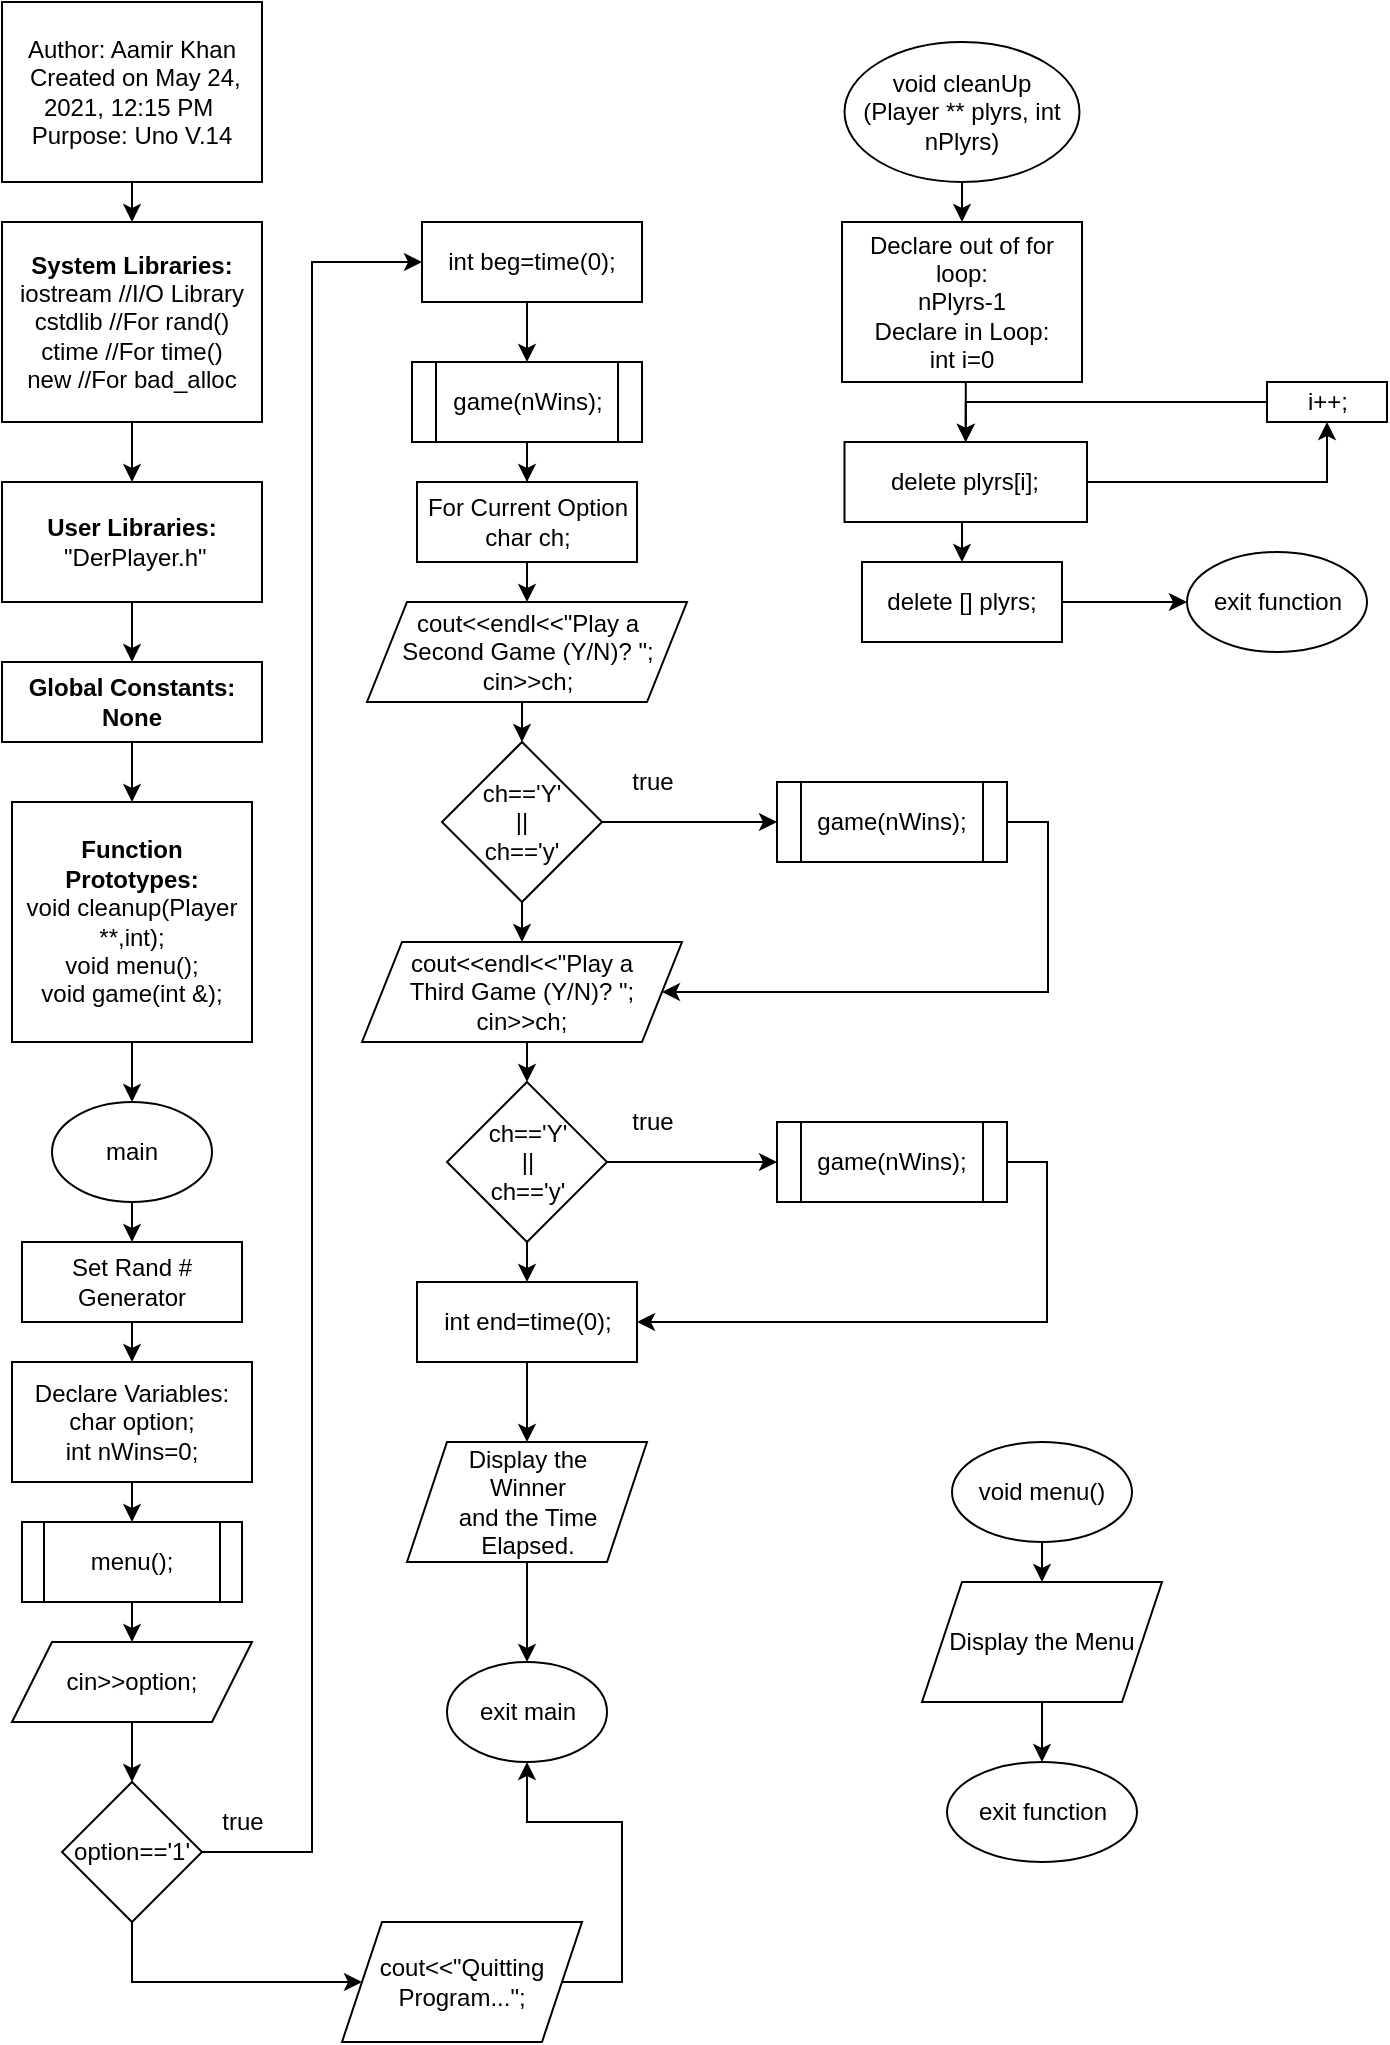 <mxfile version="14.7.2" type="device" pages="7"><diagram id="NUznoFUlM3gQXUN8Pe77" name="Page-1"><mxGraphModel dx="868" dy="482" grid="1" gridSize="10" guides="1" tooltips="1" connect="1" arrows="1" fold="1" page="1" pageScale="1" pageWidth="850" pageHeight="1100" math="0" shadow="0"><root><mxCell id="0"/><mxCell id="1" parent="0"/><mxCell id="N2zzOt97_HhCOKk-MTiZ-1" style="edgeStyle=orthogonalEdgeStyle;rounded=0;orthogonalLoop=1;jettySize=auto;html=1;exitX=0.5;exitY=1;exitDx=0;exitDy=0;entryX=0.5;entryY=0;entryDx=0;entryDy=0;" parent="1" source="N2zzOt97_HhCOKk-MTiZ-2" target="N2zzOt97_HhCOKk-MTiZ-4" edge="1"><mxGeometry relative="1" as="geometry"/></mxCell><mxCell id="N2zzOt97_HhCOKk-MTiZ-2" value="&lt;div&gt;Author: Aamir Khan&lt;/div&gt;&lt;div&gt;&amp;nbsp;Created on May 24, 2021, 12:15 PM&lt;span&gt;&amp;nbsp;&lt;/span&gt;&lt;/div&gt;&lt;div&gt;&lt;span&gt;Purpose: Uno V.14&lt;/span&gt;&lt;/div&gt;" style="rounded=0;whiteSpace=wrap;html=1;" parent="1" vertex="1"><mxGeometry x="70" y="20" width="130" height="90" as="geometry"/></mxCell><mxCell id="N2zzOt97_HhCOKk-MTiZ-3" style="edgeStyle=orthogonalEdgeStyle;rounded=0;orthogonalLoop=1;jettySize=auto;html=1;exitX=0.5;exitY=1;exitDx=0;exitDy=0;entryX=0.5;entryY=0;entryDx=0;entryDy=0;" parent="1" source="N2zzOt97_HhCOKk-MTiZ-4" target="N2zzOt97_HhCOKk-MTiZ-6" edge="1"><mxGeometry relative="1" as="geometry"/></mxCell><mxCell id="N2zzOt97_HhCOKk-MTiZ-4" value="&lt;div&gt;&lt;b&gt;System Libraries:&lt;/b&gt;&lt;/div&gt;&lt;div&gt;iostream //I/O Library&lt;/div&gt;&lt;div&gt;cstdlib //For rand()&lt;/div&gt;&lt;div&gt;&lt;span&gt;ctime //For time()&lt;/span&gt;&lt;/div&gt;&lt;div&gt;&lt;span&gt;new //For bad_alloc&lt;/span&gt;&lt;/div&gt;" style="rounded=0;whiteSpace=wrap;html=1;" parent="1" vertex="1"><mxGeometry x="70" y="130" width="130" height="100" as="geometry"/></mxCell><mxCell id="N2zzOt97_HhCOKk-MTiZ-5" style="edgeStyle=orthogonalEdgeStyle;rounded=0;orthogonalLoop=1;jettySize=auto;html=1;exitX=0.5;exitY=1;exitDx=0;exitDy=0;entryX=0.5;entryY=0;entryDx=0;entryDy=0;" parent="1" source="N2zzOt97_HhCOKk-MTiZ-6" target="N2zzOt97_HhCOKk-MTiZ-7" edge="1"><mxGeometry relative="1" as="geometry"/></mxCell><mxCell id="N2zzOt97_HhCOKk-MTiZ-6" value="&lt;b&gt;User Libraries:&lt;br&gt;&lt;/b&gt;&amp;nbsp;&quot;DerPlayer.h&quot;" style="rounded=0;whiteSpace=wrap;html=1;" parent="1" vertex="1"><mxGeometry x="70" y="260" width="130" height="60" as="geometry"/></mxCell><mxCell id="N2zzOt97_HhCOKk-MTiZ-9" style="edgeStyle=orthogonalEdgeStyle;rounded=0;orthogonalLoop=1;jettySize=auto;html=1;exitX=0.5;exitY=1;exitDx=0;exitDy=0;entryX=0.5;entryY=0;entryDx=0;entryDy=0;" parent="1" source="N2zzOt97_HhCOKk-MTiZ-7" target="N2zzOt97_HhCOKk-MTiZ-8" edge="1"><mxGeometry relative="1" as="geometry"/></mxCell><mxCell id="N2zzOt97_HhCOKk-MTiZ-7" value="&lt;b&gt;Global Constants:&lt;br&gt;None&lt;br&gt;&lt;/b&gt;" style="rounded=0;whiteSpace=wrap;html=1;" parent="1" vertex="1"><mxGeometry x="70" y="350" width="130" height="40" as="geometry"/></mxCell><mxCell id="N2zzOt97_HhCOKk-MTiZ-11" style="edgeStyle=orthogonalEdgeStyle;rounded=0;orthogonalLoop=1;jettySize=auto;html=1;exitX=0.5;exitY=1;exitDx=0;exitDy=0;" parent="1" source="N2zzOt97_HhCOKk-MTiZ-8" target="N2zzOt97_HhCOKk-MTiZ-10" edge="1"><mxGeometry relative="1" as="geometry"/></mxCell><mxCell id="N2zzOt97_HhCOKk-MTiZ-8" value="&lt;b&gt;Function Prototypes:&lt;br&gt;&lt;/b&gt;void cleanup(Player **,int);&lt;br&gt;void menu();&lt;br&gt;void game(int &amp;amp;);" style="whiteSpace=wrap;html=1;aspect=fixed;" parent="1" vertex="1"><mxGeometry x="75" y="420" width="120" height="120" as="geometry"/></mxCell><mxCell id="N2zzOt97_HhCOKk-MTiZ-13" style="edgeStyle=orthogonalEdgeStyle;rounded=0;orthogonalLoop=1;jettySize=auto;html=1;exitX=0.5;exitY=1;exitDx=0;exitDy=0;entryX=0.5;entryY=0;entryDx=0;entryDy=0;" parent="1" source="N2zzOt97_HhCOKk-MTiZ-10" target="N2zzOt97_HhCOKk-MTiZ-12" edge="1"><mxGeometry relative="1" as="geometry"/></mxCell><mxCell id="N2zzOt97_HhCOKk-MTiZ-10" value="main" style="ellipse;whiteSpace=wrap;html=1;" parent="1" vertex="1"><mxGeometry x="95" y="570" width="80" height="50" as="geometry"/></mxCell><mxCell id="N2zzOt97_HhCOKk-MTiZ-15" style="edgeStyle=orthogonalEdgeStyle;rounded=0;orthogonalLoop=1;jettySize=auto;html=1;exitX=0.5;exitY=1;exitDx=0;exitDy=0;entryX=0.5;entryY=0;entryDx=0;entryDy=0;" parent="1" source="N2zzOt97_HhCOKk-MTiZ-12" target="N2zzOt97_HhCOKk-MTiZ-14" edge="1"><mxGeometry relative="1" as="geometry"/></mxCell><mxCell id="N2zzOt97_HhCOKk-MTiZ-12" value="Set Rand # Generator" style="rounded=0;whiteSpace=wrap;html=1;" parent="1" vertex="1"><mxGeometry x="80" y="640" width="110" height="40" as="geometry"/></mxCell><mxCell id="N2zzOt97_HhCOKk-MTiZ-17" style="edgeStyle=orthogonalEdgeStyle;rounded=0;orthogonalLoop=1;jettySize=auto;html=1;exitX=0.5;exitY=1;exitDx=0;exitDy=0;entryX=0.5;entryY=0;entryDx=0;entryDy=0;" parent="1" source="N2zzOt97_HhCOKk-MTiZ-14" target="N2zzOt97_HhCOKk-MTiZ-16" edge="1"><mxGeometry relative="1" as="geometry"/></mxCell><mxCell id="N2zzOt97_HhCOKk-MTiZ-14" value="Declare Variables:&lt;br&gt;char option;&lt;br&gt;int nWins=0;" style="rounded=0;whiteSpace=wrap;html=1;" parent="1" vertex="1"><mxGeometry x="75" y="700" width="120" height="60" as="geometry"/></mxCell><mxCell id="N2zzOt97_HhCOKk-MTiZ-19" style="edgeStyle=orthogonalEdgeStyle;rounded=0;orthogonalLoop=1;jettySize=auto;html=1;exitX=0.5;exitY=1;exitDx=0;exitDy=0;entryX=0.5;entryY=0;entryDx=0;entryDy=0;" parent="1" source="N2zzOt97_HhCOKk-MTiZ-16" target="N2zzOt97_HhCOKk-MTiZ-18" edge="1"><mxGeometry relative="1" as="geometry"/></mxCell><mxCell id="N2zzOt97_HhCOKk-MTiZ-16" value="menu();" style="shape=process;whiteSpace=wrap;html=1;backgroundOutline=1;" parent="1" vertex="1"><mxGeometry x="80" y="780" width="110" height="40" as="geometry"/></mxCell><mxCell id="N2zzOt97_HhCOKk-MTiZ-21" style="edgeStyle=orthogonalEdgeStyle;rounded=0;orthogonalLoop=1;jettySize=auto;html=1;exitX=0.5;exitY=1;exitDx=0;exitDy=0;" parent="1" source="N2zzOt97_HhCOKk-MTiZ-18" target="N2zzOt97_HhCOKk-MTiZ-20" edge="1"><mxGeometry relative="1" as="geometry"/></mxCell><mxCell id="N2zzOt97_HhCOKk-MTiZ-18" value="cin&amp;gt;&amp;gt;option;" style="shape=parallelogram;perimeter=parallelogramPerimeter;whiteSpace=wrap;html=1;fixedSize=1;" parent="1" vertex="1"><mxGeometry x="75" y="840" width="120" height="40" as="geometry"/></mxCell><mxCell id="N2zzOt97_HhCOKk-MTiZ-23" style="edgeStyle=orthogonalEdgeStyle;rounded=0;orthogonalLoop=1;jettySize=auto;html=1;exitX=0.5;exitY=1;exitDx=0;exitDy=0;entryX=0;entryY=0.5;entryDx=0;entryDy=0;" parent="1" source="N2zzOt97_HhCOKk-MTiZ-20" target="N2zzOt97_HhCOKk-MTiZ-22" edge="1"><mxGeometry relative="1" as="geometry"/></mxCell><mxCell id="N2zzOt97_HhCOKk-MTiZ-26" style="edgeStyle=orthogonalEdgeStyle;rounded=0;orthogonalLoop=1;jettySize=auto;html=1;exitX=1;exitY=0.5;exitDx=0;exitDy=0;entryX=0;entryY=0.5;entryDx=0;entryDy=0;" parent="1" source="N2zzOt97_HhCOKk-MTiZ-20" target="N2zzOt97_HhCOKk-MTiZ-24" edge="1"><mxGeometry relative="1" as="geometry"/></mxCell><mxCell id="N2zzOt97_HhCOKk-MTiZ-20" value="option=='1'" style="rhombus;whiteSpace=wrap;html=1;" parent="1" vertex="1"><mxGeometry x="100" y="910" width="70" height="70" as="geometry"/></mxCell><mxCell id="N2zzOt97_HhCOKk-MTiZ-54" style="edgeStyle=orthogonalEdgeStyle;rounded=0;orthogonalLoop=1;jettySize=auto;html=1;exitX=1;exitY=0.5;exitDx=0;exitDy=0;entryX=0.5;entryY=1;entryDx=0;entryDy=0;" parent="1" source="N2zzOt97_HhCOKk-MTiZ-22" target="N2zzOt97_HhCOKk-MTiZ-53" edge="1"><mxGeometry relative="1" as="geometry"><Array as="points"><mxPoint x="380" y="1010"/><mxPoint x="380" y="930"/><mxPoint x="333" y="930"/></Array></mxGeometry></mxCell><mxCell id="N2zzOt97_HhCOKk-MTiZ-22" value="cout&amp;lt;&amp;lt;&quot;Quitting Program...&quot;;" style="shape=parallelogram;perimeter=parallelogramPerimeter;whiteSpace=wrap;html=1;fixedSize=1;" parent="1" vertex="1"><mxGeometry x="240" y="980" width="120" height="60" as="geometry"/></mxCell><mxCell id="N2zzOt97_HhCOKk-MTiZ-28" style="edgeStyle=orthogonalEdgeStyle;rounded=0;orthogonalLoop=1;jettySize=auto;html=1;exitX=0.5;exitY=1;exitDx=0;exitDy=0;entryX=0.5;entryY=0;entryDx=0;entryDy=0;" parent="1" source="N2zzOt97_HhCOKk-MTiZ-24" target="N2zzOt97_HhCOKk-MTiZ-25" edge="1"><mxGeometry relative="1" as="geometry"/></mxCell><mxCell id="N2zzOt97_HhCOKk-MTiZ-24" value="int beg=time(0);" style="rounded=0;whiteSpace=wrap;html=1;" parent="1" vertex="1"><mxGeometry x="280" y="130" width="110" height="40" as="geometry"/></mxCell><mxCell id="N2zzOt97_HhCOKk-MTiZ-37" style="edgeStyle=orthogonalEdgeStyle;rounded=0;orthogonalLoop=1;jettySize=auto;html=1;exitX=0.5;exitY=1;exitDx=0;exitDy=0;" parent="1" source="N2zzOt97_HhCOKk-MTiZ-25" target="N2zzOt97_HhCOKk-MTiZ-30" edge="1"><mxGeometry relative="1" as="geometry"/></mxCell><mxCell id="N2zzOt97_HhCOKk-MTiZ-25" value="game(nWins);" style="shape=process;whiteSpace=wrap;html=1;backgroundOutline=1;" parent="1" vertex="1"><mxGeometry x="275" y="200" width="115" height="40" as="geometry"/></mxCell><mxCell id="N2zzOt97_HhCOKk-MTiZ-27" value="true" style="text;html=1;align=center;verticalAlign=middle;resizable=0;points=[];autosize=1;strokeColor=none;" parent="1" vertex="1"><mxGeometry x="170" y="920" width="40" height="20" as="geometry"/></mxCell><mxCell id="N2zzOt97_HhCOKk-MTiZ-38" style="edgeStyle=orthogonalEdgeStyle;rounded=0;orthogonalLoop=1;jettySize=auto;html=1;exitX=0.5;exitY=1;exitDx=0;exitDy=0;entryX=0.5;entryY=0;entryDx=0;entryDy=0;" parent="1" source="N2zzOt97_HhCOKk-MTiZ-30" target="N2zzOt97_HhCOKk-MTiZ-31" edge="1"><mxGeometry relative="1" as="geometry"/></mxCell><mxCell id="N2zzOt97_HhCOKk-MTiZ-30" value="For Current Option&lt;br&gt;char ch;" style="rounded=0;whiteSpace=wrap;html=1;" parent="1" vertex="1"><mxGeometry x="277.5" y="260" width="110" height="40" as="geometry"/></mxCell><mxCell id="N2zzOt97_HhCOKk-MTiZ-39" style="edgeStyle=orthogonalEdgeStyle;rounded=0;orthogonalLoop=1;jettySize=auto;html=1;exitX=0.5;exitY=1;exitDx=0;exitDy=0;entryX=0.5;entryY=0;entryDx=0;entryDy=0;" parent="1" source="N2zzOt97_HhCOKk-MTiZ-31" target="N2zzOt97_HhCOKk-MTiZ-32" edge="1"><mxGeometry relative="1" as="geometry"/></mxCell><mxCell id="N2zzOt97_HhCOKk-MTiZ-31" value="cout&amp;lt;&amp;lt;endl&amp;lt;&amp;lt;&quot;Play a &lt;br&gt;Second Game (Y/N)? &quot;;&lt;br&gt;cin&amp;gt;&amp;gt;ch;" style="shape=parallelogram;perimeter=parallelogramPerimeter;whiteSpace=wrap;html=1;fixedSize=1;" parent="1" vertex="1"><mxGeometry x="252.5" y="320" width="160" height="50" as="geometry"/></mxCell><mxCell id="N2zzOt97_HhCOKk-MTiZ-40" style="edgeStyle=orthogonalEdgeStyle;rounded=0;orthogonalLoop=1;jettySize=auto;html=1;exitX=1;exitY=0.5;exitDx=0;exitDy=0;entryX=0;entryY=0.5;entryDx=0;entryDy=0;" parent="1" source="N2zzOt97_HhCOKk-MTiZ-32" target="N2zzOt97_HhCOKk-MTiZ-33" edge="1"><mxGeometry relative="1" as="geometry"/></mxCell><mxCell id="N2zzOt97_HhCOKk-MTiZ-42" style="edgeStyle=orthogonalEdgeStyle;rounded=0;orthogonalLoop=1;jettySize=auto;html=1;exitX=0.5;exitY=1;exitDx=0;exitDy=0;entryX=0.5;entryY=0;entryDx=0;entryDy=0;" parent="1" source="N2zzOt97_HhCOKk-MTiZ-32" target="N2zzOt97_HhCOKk-MTiZ-34" edge="1"><mxGeometry relative="1" as="geometry"/></mxCell><mxCell id="N2zzOt97_HhCOKk-MTiZ-32" value="ch=='Y'&lt;br&gt;||&lt;br&gt;ch=='y'" style="rhombus;whiteSpace=wrap;html=1;" parent="1" vertex="1"><mxGeometry x="290" y="390" width="80" height="80" as="geometry"/></mxCell><mxCell id="N2zzOt97_HhCOKk-MTiZ-73" style="edgeStyle=orthogonalEdgeStyle;rounded=0;orthogonalLoop=1;jettySize=auto;html=1;exitX=1;exitY=0.5;exitDx=0;exitDy=0;entryX=1;entryY=0.5;entryDx=0;entryDy=0;" parent="1" source="N2zzOt97_HhCOKk-MTiZ-33" target="N2zzOt97_HhCOKk-MTiZ-34" edge="1"><mxGeometry relative="1" as="geometry"><Array as="points"><mxPoint x="593" y="430"/><mxPoint x="593" y="515"/></Array></mxGeometry></mxCell><mxCell id="N2zzOt97_HhCOKk-MTiZ-33" value="game(nWins);" style="shape=process;whiteSpace=wrap;html=1;backgroundOutline=1;" parent="1" vertex="1"><mxGeometry x="457.5" y="410" width="115" height="40" as="geometry"/></mxCell><mxCell id="N2zzOt97_HhCOKk-MTiZ-43" style="edgeStyle=orthogonalEdgeStyle;rounded=0;orthogonalLoop=1;jettySize=auto;html=1;exitX=0.5;exitY=1;exitDx=0;exitDy=0;entryX=0.5;entryY=0;entryDx=0;entryDy=0;" parent="1" source="N2zzOt97_HhCOKk-MTiZ-34" target="N2zzOt97_HhCOKk-MTiZ-35" edge="1"><mxGeometry relative="1" as="geometry"/></mxCell><mxCell id="N2zzOt97_HhCOKk-MTiZ-34" value="cout&amp;lt;&amp;lt;endl&amp;lt;&amp;lt;&quot;Play a &lt;br&gt;Third Game (Y/N)? &quot;;&lt;br&gt;cin&amp;gt;&amp;gt;ch;" style="shape=parallelogram;perimeter=parallelogramPerimeter;whiteSpace=wrap;html=1;fixedSize=1;" parent="1" vertex="1"><mxGeometry x="250" y="490" width="160" height="50" as="geometry"/></mxCell><mxCell id="N2zzOt97_HhCOKk-MTiZ-44" style="edgeStyle=orthogonalEdgeStyle;rounded=0;orthogonalLoop=1;jettySize=auto;html=1;exitX=1;exitY=0.5;exitDx=0;exitDy=0;entryX=0;entryY=0.5;entryDx=0;entryDy=0;" parent="1" source="N2zzOt97_HhCOKk-MTiZ-35" target="N2zzOt97_HhCOKk-MTiZ-36" edge="1"><mxGeometry relative="1" as="geometry"/></mxCell><mxCell id="N2zzOt97_HhCOKk-MTiZ-49" style="edgeStyle=orthogonalEdgeStyle;rounded=0;orthogonalLoop=1;jettySize=auto;html=1;exitX=0.5;exitY=1;exitDx=0;exitDy=0;entryX=0.5;entryY=0;entryDx=0;entryDy=0;" parent="1" source="N2zzOt97_HhCOKk-MTiZ-35" target="N2zzOt97_HhCOKk-MTiZ-48" edge="1"><mxGeometry relative="1" as="geometry"/></mxCell><mxCell id="N2zzOt97_HhCOKk-MTiZ-35" value="ch=='Y'&lt;br&gt;||&lt;br&gt;ch=='y'" style="rhombus;whiteSpace=wrap;html=1;" parent="1" vertex="1"><mxGeometry x="292.5" y="560" width="80" height="80" as="geometry"/></mxCell><mxCell id="N2zzOt97_HhCOKk-MTiZ-50" style="edgeStyle=orthogonalEdgeStyle;rounded=0;orthogonalLoop=1;jettySize=auto;html=1;exitX=1;exitY=0.5;exitDx=0;exitDy=0;entryX=1;entryY=0.5;entryDx=0;entryDy=0;" parent="1" source="N2zzOt97_HhCOKk-MTiZ-36" target="N2zzOt97_HhCOKk-MTiZ-48" edge="1"><mxGeometry relative="1" as="geometry"/></mxCell><mxCell id="N2zzOt97_HhCOKk-MTiZ-36" value="game(nWins);" style="shape=process;whiteSpace=wrap;html=1;backgroundOutline=1;" parent="1" vertex="1"><mxGeometry x="457.5" y="580" width="115" height="40" as="geometry"/></mxCell><mxCell id="N2zzOt97_HhCOKk-MTiZ-41" value="true" style="text;html=1;align=center;verticalAlign=middle;resizable=0;points=[];autosize=1;strokeColor=none;" parent="1" vertex="1"><mxGeometry x="375" y="400" width="40" height="20" as="geometry"/></mxCell><mxCell id="N2zzOt97_HhCOKk-MTiZ-45" value="true" style="text;html=1;align=center;verticalAlign=middle;resizable=0;points=[];autosize=1;strokeColor=none;" parent="1" vertex="1"><mxGeometry x="375" y="570" width="40" height="20" as="geometry"/></mxCell><mxCell id="N2zzOt97_HhCOKk-MTiZ-52" style="edgeStyle=orthogonalEdgeStyle;rounded=0;orthogonalLoop=1;jettySize=auto;html=1;exitX=0.5;exitY=1;exitDx=0;exitDy=0;entryX=0.5;entryY=0;entryDx=0;entryDy=0;" parent="1" source="N2zzOt97_HhCOKk-MTiZ-48" target="N2zzOt97_HhCOKk-MTiZ-51" edge="1"><mxGeometry relative="1" as="geometry"/></mxCell><mxCell id="N2zzOt97_HhCOKk-MTiZ-48" value="int end=time(0);" style="rounded=0;whiteSpace=wrap;html=1;" parent="1" vertex="1"><mxGeometry x="277.5" y="660" width="110" height="40" as="geometry"/></mxCell><mxCell id="N2zzOt97_HhCOKk-MTiZ-55" style="edgeStyle=orthogonalEdgeStyle;rounded=0;orthogonalLoop=1;jettySize=auto;html=1;exitX=0.5;exitY=1;exitDx=0;exitDy=0;entryX=0.5;entryY=0;entryDx=0;entryDy=0;" parent="1" source="N2zzOt97_HhCOKk-MTiZ-51" target="N2zzOt97_HhCOKk-MTiZ-53" edge="1"><mxGeometry relative="1" as="geometry"/></mxCell><mxCell id="N2zzOt97_HhCOKk-MTiZ-51" value="Display the &lt;br&gt;Winner&lt;br&gt;and the Time Elapsed." style="shape=parallelogram;perimeter=parallelogramPerimeter;whiteSpace=wrap;html=1;fixedSize=1;" parent="1" vertex="1"><mxGeometry x="272.5" y="740" width="120" height="60" as="geometry"/></mxCell><mxCell id="N2zzOt97_HhCOKk-MTiZ-53" value="exit main" style="ellipse;whiteSpace=wrap;html=1;" parent="1" vertex="1"><mxGeometry x="292.5" y="850" width="80" height="50" as="geometry"/></mxCell><mxCell id="N2zzOt97_HhCOKk-MTiZ-58" style="edgeStyle=orthogonalEdgeStyle;rounded=0;orthogonalLoop=1;jettySize=auto;html=1;exitX=0.5;exitY=1;exitDx=0;exitDy=0;entryX=0.5;entryY=0;entryDx=0;entryDy=0;" parent="1" source="N2zzOt97_HhCOKk-MTiZ-56" target="N2zzOt97_HhCOKk-MTiZ-57" edge="1"><mxGeometry relative="1" as="geometry"/></mxCell><mxCell id="N2zzOt97_HhCOKk-MTiZ-56" value="void menu()" style="ellipse;whiteSpace=wrap;html=1;" parent="1" vertex="1"><mxGeometry x="545" y="740" width="90" height="50" as="geometry"/></mxCell><mxCell id="N2zzOt97_HhCOKk-MTiZ-60" style="edgeStyle=orthogonalEdgeStyle;rounded=0;orthogonalLoop=1;jettySize=auto;html=1;exitX=0.5;exitY=1;exitDx=0;exitDy=0;entryX=0.5;entryY=0;entryDx=0;entryDy=0;" parent="1" source="N2zzOt97_HhCOKk-MTiZ-57" target="N2zzOt97_HhCOKk-MTiZ-59" edge="1"><mxGeometry relative="1" as="geometry"/></mxCell><mxCell id="N2zzOt97_HhCOKk-MTiZ-57" value="Display the Menu" style="shape=parallelogram;perimeter=parallelogramPerimeter;whiteSpace=wrap;html=1;fixedSize=1;" parent="1" vertex="1"><mxGeometry x="530" y="810" width="120" height="60" as="geometry"/></mxCell><mxCell id="N2zzOt97_HhCOKk-MTiZ-59" value="exit function" style="ellipse;whiteSpace=wrap;html=1;" parent="1" vertex="1"><mxGeometry x="542.5" y="900" width="95" height="50" as="geometry"/></mxCell><mxCell id="N2zzOt97_HhCOKk-MTiZ-64" style="edgeStyle=orthogonalEdgeStyle;rounded=0;orthogonalLoop=1;jettySize=auto;html=1;exitX=0.5;exitY=1;exitDx=0;exitDy=0;entryX=0.5;entryY=0;entryDx=0;entryDy=0;" parent="1" source="N2zzOt97_HhCOKk-MTiZ-61" target="N2zzOt97_HhCOKk-MTiZ-62" edge="1"><mxGeometry relative="1" as="geometry"/></mxCell><mxCell id="N2zzOt97_HhCOKk-MTiZ-61" value="void cleanUp&lt;br&gt;(Player ** plyrs, int nPlyrs)" style="ellipse;whiteSpace=wrap;html=1;" parent="1" vertex="1"><mxGeometry x="491.25" y="40" width="117.5" height="70" as="geometry"/></mxCell><mxCell id="N2zzOt97_HhCOKk-MTiZ-65" style="edgeStyle=orthogonalEdgeStyle;rounded=0;orthogonalLoop=1;jettySize=auto;html=1;exitX=0.5;exitY=1;exitDx=0;exitDy=0;entryX=0.5;entryY=0;entryDx=0;entryDy=0;" parent="1" source="N2zzOt97_HhCOKk-MTiZ-62" target="N2zzOt97_HhCOKk-MTiZ-63" edge="1"><mxGeometry relative="1" as="geometry"/></mxCell><mxCell id="N2zzOt97_HhCOKk-MTiZ-62" value="Declare out of for loop:&lt;br&gt;nPlyrs-1&lt;br&gt;Declare in Loop:&lt;br&gt;int i=0" style="rounded=0;whiteSpace=wrap;html=1;" parent="1" vertex="1"><mxGeometry x="490" y="130" width="120" height="80" as="geometry"/></mxCell><mxCell id="N2zzOt97_HhCOKk-MTiZ-67" style="edgeStyle=orthogonalEdgeStyle;rounded=0;orthogonalLoop=1;jettySize=auto;html=1;exitX=1;exitY=0.5;exitDx=0;exitDy=0;entryX=0.5;entryY=1;entryDx=0;entryDy=0;" parent="1" source="N2zzOt97_HhCOKk-MTiZ-63" target="N2zzOt97_HhCOKk-MTiZ-66" edge="1"><mxGeometry relative="1" as="geometry"/></mxCell><mxCell id="N2zzOt97_HhCOKk-MTiZ-70" style="edgeStyle=orthogonalEdgeStyle;rounded=0;orthogonalLoop=1;jettySize=auto;html=1;exitX=0.5;exitY=1;exitDx=0;exitDy=0;entryX=0.5;entryY=0;entryDx=0;entryDy=0;" parent="1" source="N2zzOt97_HhCOKk-MTiZ-63" target="N2zzOt97_HhCOKk-MTiZ-69" edge="1"><mxGeometry relative="1" as="geometry"/></mxCell><mxCell id="N2zzOt97_HhCOKk-MTiZ-63" value="delete plyrs[i];" style="rounded=0;whiteSpace=wrap;html=1;" parent="1" vertex="1"><mxGeometry x="491.25" y="240" width="121.25" height="40" as="geometry"/></mxCell><mxCell id="N2zzOt97_HhCOKk-MTiZ-68" style="edgeStyle=orthogonalEdgeStyle;rounded=0;orthogonalLoop=1;jettySize=auto;html=1;exitX=0;exitY=0.5;exitDx=0;exitDy=0;entryX=0.5;entryY=0;entryDx=0;entryDy=0;" parent="1" source="N2zzOt97_HhCOKk-MTiZ-66" target="N2zzOt97_HhCOKk-MTiZ-63" edge="1"><mxGeometry relative="1" as="geometry"><Array as="points"><mxPoint x="551.5" y="220"/></Array></mxGeometry></mxCell><mxCell id="N2zzOt97_HhCOKk-MTiZ-66" value="i++;" style="rounded=0;whiteSpace=wrap;html=1;" parent="1" vertex="1"><mxGeometry x="702.5" y="210" width="60" height="20" as="geometry"/></mxCell><mxCell id="N2zzOt97_HhCOKk-MTiZ-72" style="edgeStyle=orthogonalEdgeStyle;rounded=0;orthogonalLoop=1;jettySize=auto;html=1;exitX=1;exitY=0.5;exitDx=0;exitDy=0;" parent="1" source="N2zzOt97_HhCOKk-MTiZ-69" target="N2zzOt97_HhCOKk-MTiZ-71" edge="1"><mxGeometry relative="1" as="geometry"/></mxCell><mxCell id="N2zzOt97_HhCOKk-MTiZ-69" value="delete [] plyrs;" style="rounded=0;whiteSpace=wrap;html=1;" parent="1" vertex="1"><mxGeometry x="500" y="300" width="100" height="40" as="geometry"/></mxCell><mxCell id="N2zzOt97_HhCOKk-MTiZ-71" value="exit function" style="ellipse;whiteSpace=wrap;html=1;" parent="1" vertex="1"><mxGeometry x="662.5" y="295" width="90" height="50" as="geometry"/></mxCell></root></mxGraphModel></diagram><diagram id="ZUd1jIUDi072zsNfkrJo" name="Page-2"><mxGraphModel dx="868" dy="482" grid="1" gridSize="10" guides="1" tooltips="1" connect="1" arrows="1" fold="1" page="1" pageScale="1" pageWidth="850" pageHeight="1100" math="0" shadow="0"><root><mxCell id="rqQP46keX2XKK9x7yd9m-0"/><mxCell id="rqQP46keX2XKK9x7yd9m-1" parent="rqQP46keX2XKK9x7yd9m-0"/><mxCell id="E6iByb2Dml2cJkgbda8p-5" style="edgeStyle=orthogonalEdgeStyle;rounded=0;orthogonalLoop=1;jettySize=auto;html=1;exitX=0.5;exitY=1;exitDx=0;exitDy=0;entryX=0.5;entryY=0;entryDx=0;entryDy=0;" edge="1" parent="rqQP46keX2XKK9x7yd9m-1" source="rqQP46keX2XKK9x7yd9m-2" target="E6iByb2Dml2cJkgbda8p-0"><mxGeometry relative="1" as="geometry"/></mxCell><mxCell id="rqQP46keX2XKK9x7yd9m-2" value="void game(int &amp;amp;nWins)" style="ellipse;whiteSpace=wrap;html=1;" parent="rqQP46keX2XKK9x7yd9m-1" vertex="1"><mxGeometry x="60" y="10" width="110" height="60" as="geometry"/></mxCell><mxCell id="E6iByb2Dml2cJkgbda8p-6" style="edgeStyle=orthogonalEdgeStyle;rounded=0;orthogonalLoop=1;jettySize=auto;html=1;exitX=0.5;exitY=1;exitDx=0;exitDy=0;entryX=0.5;entryY=0;entryDx=0;entryDy=0;" edge="1" parent="rqQP46keX2XKK9x7yd9m-1" source="E6iByb2Dml2cJkgbda8p-0" target="E6iByb2Dml2cJkgbda8p-1"><mxGeometry relative="1" as="geometry"/></mxCell><mxCell id="E6iByb2Dml2cJkgbda8p-0" value="Declare Variables:&lt;br&gt;string name1,name2;&lt;br&gt;int age,numCrds=0;&lt;br&gt;int nPlyrs=2;&lt;br&gt;int opt;" style="rounded=0;whiteSpace=wrap;html=1;" vertex="1" parent="rqQP46keX2XKK9x7yd9m-1"><mxGeometry x="55" y="90" width="115" height="70" as="geometry"/></mxCell><mxCell id="E6iByb2Dml2cJkgbda8p-7" style="edgeStyle=orthogonalEdgeStyle;rounded=0;orthogonalLoop=1;jettySize=auto;html=1;exitX=0.5;exitY=1;exitDx=0;exitDy=0;" edge="1" parent="rqQP46keX2XKK9x7yd9m-1" source="E6iByb2Dml2cJkgbda8p-1" target="E6iByb2Dml2cJkgbda8p-2"><mxGeometry relative="1" as="geometry"/></mxCell><mxCell id="E6iByb2Dml2cJkgbda8p-1" value="cout&amp;lt;&amp;lt;&lt;br&gt;&quot;Enter Player's&lt;br&gt;Name: &quot;;&lt;br&gt;getline&lt;br&gt;(cin,name1);" style="shape=parallelogram;perimeter=parallelogramPerimeter;whiteSpace=wrap;html=1;fixedSize=1;" vertex="1" parent="rqQP46keX2XKK9x7yd9m-1"><mxGeometry x="57.5" y="180" width="115" height="80" as="geometry"/></mxCell><mxCell id="E6iByb2Dml2cJkgbda8p-8" style="edgeStyle=orthogonalEdgeStyle;rounded=0;orthogonalLoop=1;jettySize=auto;html=1;exitX=0.5;exitY=1;exitDx=0;exitDy=0;entryX=0.5;entryY=0;entryDx=0;entryDy=0;" edge="1" parent="rqQP46keX2XKK9x7yd9m-1" source="E6iByb2Dml2cJkgbda8p-2" target="E6iByb2Dml2cJkgbda8p-3"><mxGeometry relative="1" as="geometry"/></mxCell><mxCell id="E6iByb2Dml2cJkgbda8p-2" value="&lt;div&gt;cout&amp;lt;&amp;lt;&lt;/div&gt;&lt;div&gt;&quot;Enter Opponent's&amp;nbsp;&lt;/div&gt;&lt;div&gt;Name: &quot;;&lt;/div&gt;&lt;div&gt;&lt;span&gt;getline&lt;/span&gt;&lt;/div&gt;&lt;div&gt;&lt;span&gt;(cin,name2);&lt;/span&gt;&lt;/div&gt;&lt;div&gt;&amp;nbsp; &amp;nbsp; cout&amp;lt;&amp;lt;&quot;Enter the Opponent's&amp;nbsp;&lt;span&gt;age: &quot;;&lt;/span&gt;&lt;/div&gt;&lt;div&gt;&amp;nbsp; &amp;nbsp; cin&amp;gt;&amp;gt;age;&lt;/div&gt;" style="shape=parallelogram;perimeter=parallelogramPerimeter;whiteSpace=wrap;html=1;fixedSize=1;" vertex="1" parent="rqQP46keX2XKK9x7yd9m-1"><mxGeometry x="40" y="280" width="150" height="120" as="geometry"/></mxCell><mxCell id="E6iByb2Dml2cJkgbda8p-9" style="edgeStyle=orthogonalEdgeStyle;rounded=0;orthogonalLoop=1;jettySize=auto;html=1;exitX=1;exitY=0.5;exitDx=0;exitDy=0;" edge="1" parent="rqQP46keX2XKK9x7yd9m-1" source="E6iByb2Dml2cJkgbda8p-3" target="E6iByb2Dml2cJkgbda8p-4"><mxGeometry relative="1" as="geometry"/></mxCell><mxCell id="E6iByb2Dml2cJkgbda8p-13" style="edgeStyle=orthogonalEdgeStyle;rounded=0;orthogonalLoop=1;jettySize=auto;html=1;exitX=0.5;exitY=1;exitDx=0;exitDy=0;entryX=0.5;entryY=0;entryDx=0;entryDy=0;" edge="1" parent="rqQP46keX2XKK9x7yd9m-1" source="E6iByb2Dml2cJkgbda8p-3" target="E6iByb2Dml2cJkgbda8p-12"><mxGeometry relative="1" as="geometry"/></mxCell><mxCell id="E6iByb2Dml2cJkgbda8p-3" value="numCrds&lt;br&gt;==0" style="rhombus;whiteSpace=wrap;html=1;" vertex="1" parent="rqQP46keX2XKK9x7yd9m-1"><mxGeometry x="75" y="440" width="80" height="80" as="geometry"/></mxCell><mxCell id="E6iByb2Dml2cJkgbda8p-18" style="edgeStyle=orthogonalEdgeStyle;rounded=0;orthogonalLoop=1;jettySize=auto;html=1;exitX=0.5;exitY=0;exitDx=0;exitDy=0;entryX=0.5;entryY=0;entryDx=0;entryDy=0;" edge="1" parent="rqQP46keX2XKK9x7yd9m-1" source="E6iByb2Dml2cJkgbda8p-4" target="E6iByb2Dml2cJkgbda8p-3"><mxGeometry relative="1" as="geometry"/></mxCell><mxCell id="E6iByb2Dml2cJkgbda8p-4" value="&lt;div&gt;cout&amp;lt;&amp;lt;&lt;/div&gt;&lt;div&gt;&quot;How Many&amp;nbsp;&lt;/div&gt;&lt;div&gt;Cards Do&amp;nbsp;&lt;/div&gt;&lt;div&gt;You Wish To&amp;nbsp;&lt;/div&gt;&lt;div&gt;Generate [1-15]? &quot;;&amp;nbsp; &amp;nbsp;&lt;span&gt;cin&amp;gt;&amp;gt;numCrds;&lt;/span&gt;&lt;/div&gt;" style="shape=parallelogram;perimeter=parallelogramPerimeter;whiteSpace=wrap;html=1;fixedSize=1;" vertex="1" parent="rqQP46keX2XKK9x7yd9m-1"><mxGeometry x="190" y="435" width="140" height="90" as="geometry"/></mxCell><mxCell id="E6iByb2Dml2cJkgbda8p-10" value="true" style="text;html=1;align=center;verticalAlign=middle;resizable=0;points=[];autosize=1;strokeColor=none;" vertex="1" parent="rqQP46keX2XKK9x7yd9m-1"><mxGeometry x="150" y="450" width="40" height="20" as="geometry"/></mxCell><mxCell id="E6iByb2Dml2cJkgbda8p-15" style="edgeStyle=orthogonalEdgeStyle;rounded=0;orthogonalLoop=1;jettySize=auto;html=1;exitX=0.5;exitY=1;exitDx=0;exitDy=0;entryX=0.5;entryY=0;entryDx=0;entryDy=0;" edge="1" parent="rqQP46keX2XKK9x7yd9m-1" source="E6iByb2Dml2cJkgbda8p-12" target="E6iByb2Dml2cJkgbda8p-14"><mxGeometry relative="1" as="geometry"/></mxCell><mxCell id="E6iByb2Dml2cJkgbda8p-12" value="&lt;div&gt;Deck deck1(numCrds);&lt;/div&gt;&lt;div&gt;&amp;nbsp;Deck deck2(numCrds);&amp;nbsp;&lt;/div&gt;" style="shape=process;whiteSpace=wrap;html=1;backgroundOutline=1;" vertex="1" parent="rqQP46keX2XKK9x7yd9m-1"><mxGeometry x="30" y="560" width="170" height="50" as="geometry"/></mxCell><mxCell id="E6iByb2Dml2cJkgbda8p-17" style="edgeStyle=orthogonalEdgeStyle;rounded=0;orthogonalLoop=1;jettySize=auto;html=1;exitX=0.5;exitY=1;exitDx=0;exitDy=0;entryX=0.5;entryY=0;entryDx=0;entryDy=0;" edge="1" parent="rqQP46keX2XKK9x7yd9m-1" source="E6iByb2Dml2cJkgbda8p-14" target="E6iByb2Dml2cJkgbda8p-16"><mxGeometry relative="1" as="geometry"/></mxCell><mxCell id="E6iByb2Dml2cJkgbda8p-14" value="&lt;div&gt;deck1.setDck();&lt;/div&gt;&lt;div&gt;deck2.setDck();&lt;/div&gt;" style="shape=process;whiteSpace=wrap;html=1;backgroundOutline=1;" vertex="1" parent="rqQP46keX2XKK9x7yd9m-1"><mxGeometry x="55" y="630" width="120" height="40" as="geometry"/></mxCell><mxCell id="E6iByb2Dml2cJkgbda8p-20" style="edgeStyle=orthogonalEdgeStyle;rounded=0;orthogonalLoop=1;jettySize=auto;html=1;exitX=0.5;exitY=1;exitDx=0;exitDy=0;entryX=0.5;entryY=0;entryDx=0;entryDy=0;" edge="1" parent="rqQP46keX2XKK9x7yd9m-1" source="E6iByb2Dml2cJkgbda8p-16" target="E6iByb2Dml2cJkgbda8p-19"><mxGeometry relative="1" as="geometry"/></mxCell><mxCell id="E6iByb2Dml2cJkgbda8p-16" value="DerPlayer oppt(name2,age);&lt;br&gt;Player **plyrs=new Player *[nPlyrs];&lt;br&gt;&lt;div&gt;plyrs[0]=new Player(name1);&lt;/div&gt;&lt;div&gt;&lt;span&gt;plyrs[1]=&amp;amp;oppt;&lt;/span&gt;&lt;/div&gt;&lt;div&gt;&amp;nbsp; &amp;nbsp; &amp;nbsp; &amp;nbsp; plyrs[0]-&amp;gt;setDck(&amp;amp;deck1);&lt;/div&gt;&lt;div&gt;&amp;nbsp; &amp;nbsp; &amp;nbsp; &amp;nbsp; plyrs[1]-&amp;gt;setDck(&amp;amp;deck2);&lt;/div&gt;" style="shape=process;whiteSpace=wrap;html=1;backgroundOutline=1;" vertex="1" parent="rqQP46keX2XKK9x7yd9m-1"><mxGeometry x="10" y="700" width="210" height="120" as="geometry"/></mxCell><mxCell id="E6iByb2Dml2cJkgbda8p-22" style="edgeStyle=orthogonalEdgeStyle;rounded=0;orthogonalLoop=1;jettySize=auto;html=1;exitX=0.5;exitY=1;exitDx=0;exitDy=0;entryX=0.5;entryY=0;entryDx=0;entryDy=0;" edge="1" parent="rqQP46keX2XKK9x7yd9m-1" source="E6iByb2Dml2cJkgbda8p-19" target="E6iByb2Dml2cJkgbda8p-21"><mxGeometry relative="1" as="geometry"/></mxCell><mxCell id="E6iByb2Dml2cJkgbda8p-19" value="UnoCard match;" style="rounded=0;whiteSpace=wrap;html=1;" vertex="1" parent="rqQP46keX2XKK9x7yd9m-1"><mxGeometry x="60" y="840" width="110" height="30" as="geometry"/></mxCell><mxCell id="E6iByb2Dml2cJkgbda8p-24" style="edgeStyle=orthogonalEdgeStyle;rounded=0;orthogonalLoop=1;jettySize=auto;html=1;exitX=1;exitY=0.5;exitDx=0;exitDy=0;entryX=0;entryY=0.5;entryDx=0;entryDy=0;" edge="1" parent="rqQP46keX2XKK9x7yd9m-1" source="E6iByb2Dml2cJkgbda8p-21" target="E6iByb2Dml2cJkgbda8p-23"><mxGeometry relative="1" as="geometry"/></mxCell><mxCell id="E6iByb2Dml2cJkgbda8p-21" value="match.setCrd();" style="shape=process;whiteSpace=wrap;html=1;backgroundOutline=1;" vertex="1" parent="rqQP46keX2XKK9x7yd9m-1"><mxGeometry x="55" y="915" width="120" height="40" as="geometry"/></mxCell><mxCell id="E6iByb2Dml2cJkgbda8p-25" style="edgeStyle=orthogonalEdgeStyle;rounded=0;orthogonalLoop=1;jettySize=auto;html=1;exitX=0.5;exitY=0;exitDx=0;exitDy=0;entryX=0.5;entryY=0;entryDx=0;entryDy=0;" edge="1" parent="rqQP46keX2XKK9x7yd9m-1" source="E6iByb2Dml2cJkgbda8p-23" target="E6iByb2Dml2cJkgbda8p-21"><mxGeometry relative="1" as="geometry"><Array as="points"><mxPoint x="265" y="880"/><mxPoint x="115" y="880"/></Array></mxGeometry></mxCell><mxCell id="E6iByb2Dml2cJkgbda8p-29" style="edgeStyle=orthogonalEdgeStyle;rounded=0;orthogonalLoop=1;jettySize=auto;html=1;exitX=0.5;exitY=1;exitDx=0;exitDy=0;" edge="1" parent="rqQP46keX2XKK9x7yd9m-1" source="E6iByb2Dml2cJkgbda8p-23"><mxGeometry relative="1" as="geometry"><mxPoint x="340" y="150" as="targetPoint"/></mxGeometry></mxCell><mxCell id="E6iByb2Dml2cJkgbda8p-23" value="match&lt;br&gt;.getClr()&lt;br&gt;==&quot;None&quot;" style="rhombus;whiteSpace=wrap;html=1;" vertex="1" parent="rqQP46keX2XKK9x7yd9m-1"><mxGeometry x="220" y="890" width="90" height="90" as="geometry"/></mxCell><mxCell id="E6iByb2Dml2cJkgbda8p-26" value="true" style="text;html=1;align=center;verticalAlign=middle;resizable=0;points=[];autosize=1;strokeColor=none;" vertex="1" parent="rqQP46keX2XKK9x7yd9m-1"><mxGeometry x="220" y="880" width="40" height="20" as="geometry"/></mxCell><mxCell id="E6iByb2Dml2cJkgbda8p-31" style="edgeStyle=orthogonalEdgeStyle;rounded=0;orthogonalLoop=1;jettySize=auto;html=1;exitX=1;exitY=0.5;exitDx=0;exitDy=0;" edge="1" parent="rqQP46keX2XKK9x7yd9m-1" source="E6iByb2Dml2cJkgbda8p-27" target="E6iByb2Dml2cJkgbda8p-30"><mxGeometry relative="1" as="geometry"/></mxCell><mxCell id="E6iByb2Dml2cJkgbda8p-27" value="&lt;div&gt;cout&amp;lt;&amp;lt;endl&amp;lt;&amp;lt;&lt;/div&gt;&lt;div&gt;&quot;Card To Match...&quot;&amp;lt;&amp;lt;endl;&lt;span&gt;match.dsply();&amp;nbsp;&lt;/span&gt;&lt;/div&gt;&lt;div&gt;&lt;span&gt;cout&amp;lt;&amp;lt;endl&amp;lt;&amp;lt;&lt;/span&gt;&lt;/div&gt;&lt;div&gt;&lt;span&gt;plyrs[0]-&amp;gt;getName()&lt;/span&gt;&lt;/div&gt;&lt;div&gt;&lt;span&gt;&amp;lt;&amp;lt;&quot;'s Cards To Choose&lt;/span&gt;&lt;/div&gt;&lt;div&gt;&lt;span&gt;&amp;nbsp;From...&quot;&amp;lt;&amp;lt;endl;&lt;/span&gt;&lt;/div&gt;&lt;div&gt;&lt;span&gt;plyrs[0]-&amp;gt;prntDck();&lt;/span&gt;&lt;/div&gt;" style="shape=process;whiteSpace=wrap;html=1;backgroundOutline=1;" vertex="1" parent="rqQP46keX2XKK9x7yd9m-1"><mxGeometry x="240" y="40" width="200" height="130" as="geometry"/></mxCell><mxCell id="E6iByb2Dml2cJkgbda8p-33" style="edgeStyle=orthogonalEdgeStyle;rounded=0;orthogonalLoop=1;jettySize=auto;html=1;exitX=1;exitY=0.5;exitDx=0;exitDy=0;entryX=0;entryY=0.5;entryDx=0;entryDy=0;" edge="1" parent="rqQP46keX2XKK9x7yd9m-1" source="E6iByb2Dml2cJkgbda8p-30" target="E6iByb2Dml2cJkgbda8p-32"><mxGeometry relative="1" as="geometry"/></mxCell><mxCell id="E6iByb2Dml2cJkgbda8p-30" value="&lt;div&gt;cout&amp;lt;&amp;lt;&quot;Choose a&amp;nbsp;&lt;/div&gt;&lt;div&gt;Card (Ex. 1 - Card 1): &quot;;&lt;/div&gt;&lt;div&gt;&lt;span&gt;cin&amp;gt;&amp;gt;opt;&lt;/span&gt;&lt;/div&gt;" style="shape=parallelogram;perimeter=parallelogramPerimeter;whiteSpace=wrap;html=1;fixedSize=1;" vertex="1" parent="rqQP46keX2XKK9x7yd9m-1"><mxGeometry x="410" y="180" width="160" height="50" as="geometry"/></mxCell><mxCell id="E6iByb2Dml2cJkgbda8p-34" style="edgeStyle=orthogonalEdgeStyle;rounded=0;orthogonalLoop=1;jettySize=auto;html=1;exitX=0.5;exitY=0;exitDx=0;exitDy=0;entryX=0.5;entryY=0;entryDx=0;entryDy=0;" edge="1" parent="rqQP46keX2XKK9x7yd9m-1" source="E6iByb2Dml2cJkgbda8p-32" target="E6iByb2Dml2cJkgbda8p-30"><mxGeometry relative="1" as="geometry"/></mxCell><mxCell id="E6iByb2Dml2cJkgbda8p-37" style="edgeStyle=orthogonalEdgeStyle;rounded=0;orthogonalLoop=1;jettySize=auto;html=1;exitX=0.5;exitY=1;exitDx=0;exitDy=0;entryX=0.5;entryY=0;entryDx=0;entryDy=0;" edge="1" parent="rqQP46keX2XKK9x7yd9m-1" source="E6iByb2Dml2cJkgbda8p-32" target="E6iByb2Dml2cJkgbda8p-36"><mxGeometry relative="1" as="geometry"/></mxCell><mxCell id="E6iByb2Dml2cJkgbda8p-32" value="opt&amp;gt;deck1&lt;br&gt;.getnCards()&lt;br&gt;||opt&amp;lt;1" style="rhombus;whiteSpace=wrap;html=1;" vertex="1" parent="rqQP46keX2XKK9x7yd9m-1"><mxGeometry x="620" y="160" width="90" height="90" as="geometry"/></mxCell><mxCell id="E6iByb2Dml2cJkgbda8p-35" value="true" style="text;html=1;align=center;verticalAlign=middle;resizable=0;points=[];autosize=1;strokeColor=none;" vertex="1" parent="rqQP46keX2XKK9x7yd9m-1"><mxGeometry x="625" y="150" width="40" height="20" as="geometry"/></mxCell><mxCell id="E6iByb2Dml2cJkgbda8p-39" style="edgeStyle=orthogonalEdgeStyle;rounded=0;orthogonalLoop=1;jettySize=auto;html=1;exitX=0.5;exitY=1;exitDx=0;exitDy=0;entryX=0.5;entryY=0;entryDx=0;entryDy=0;" edge="1" parent="rqQP46keX2XKK9x7yd9m-1" source="E6iByb2Dml2cJkgbda8p-36" target="E6iByb2Dml2cJkgbda8p-38"><mxGeometry relative="1" as="geometry"/></mxCell><mxCell id="E6iByb2Dml2cJkgbda8p-44" style="edgeStyle=orthogonalEdgeStyle;rounded=0;orthogonalLoop=1;jettySize=auto;html=1;exitX=1;exitY=0.5;exitDx=0;exitDy=0;entryX=0.5;entryY=0;entryDx=0;entryDy=0;" edge="1" parent="rqQP46keX2XKK9x7yd9m-1" source="E6iByb2Dml2cJkgbda8p-36" target="E6iByb2Dml2cJkgbda8p-42"><mxGeometry relative="1" as="geometry"><Array as="points"><mxPoint x="670" y="310"/><mxPoint x="670" y="560"/><mxPoint x="470" y="560"/></Array></mxGeometry></mxCell><mxCell id="E6iByb2Dml2cJkgbda8p-36" value="deck1&lt;br&gt;[opt-1]&lt;br&gt;.getDescr()&lt;br&gt;==&quot;Wild &lt;br&gt;Card&quot;" style="rhombus;whiteSpace=wrap;html=1;" vertex="1" parent="rqQP46keX2XKK9x7yd9m-1"><mxGeometry x="440" y="260" width="100" height="100" as="geometry"/></mxCell><mxCell id="E6iByb2Dml2cJkgbda8p-41" style="edgeStyle=orthogonalEdgeStyle;rounded=0;orthogonalLoop=1;jettySize=auto;html=1;exitX=0.5;exitY=1;exitDx=0;exitDy=0;entryX=0.5;entryY=0;entryDx=0;entryDy=0;" edge="1" parent="rqQP46keX2XKK9x7yd9m-1" source="E6iByb2Dml2cJkgbda8p-38" target="E6iByb2Dml2cJkgbda8p-40"><mxGeometry relative="1" as="geometry"/></mxCell><mxCell id="E6iByb2Dml2cJkgbda8p-38" value="string clr;&lt;br&gt;//Prompt for color&lt;br&gt;cin&amp;gt;&amp;gt;clr" style="shape=parallelogram;perimeter=parallelogramPerimeter;whiteSpace=wrap;html=1;fixedSize=1;" vertex="1" parent="rqQP46keX2XKK9x7yd9m-1"><mxGeometry x="430" y="375" width="120" height="60" as="geometry"/></mxCell><mxCell id="E6iByb2Dml2cJkgbda8p-46" style="edgeStyle=orthogonalEdgeStyle;rounded=0;orthogonalLoop=1;jettySize=auto;html=1;exitX=1;exitY=0.5;exitDx=0;exitDy=0;entryX=0.5;entryY=1;entryDx=0;entryDy=0;" edge="1" parent="rqQP46keX2XKK9x7yd9m-1" source="E6iByb2Dml2cJkgbda8p-40" target="E6iByb2Dml2cJkgbda8p-45"><mxGeometry relative="1" as="geometry"/></mxCell><mxCell id="E6iByb2Dml2cJkgbda8p-40" value="&lt;div&gt;match.setClr(clr);&lt;/div&gt;&lt;div&gt;&lt;span&gt;deck1[opt-1].cpyCrd&lt;/span&gt;&lt;/div&gt;&lt;div&gt;&lt;span&gt;(deck1[deck1.getnCards()-1]);&lt;/span&gt;&lt;/div&gt;&lt;div&gt;&lt;span&gt;deck1--;&lt;/span&gt;&lt;/div&gt;" style="shape=process;whiteSpace=wrap;html=1;backgroundOutline=1;" vertex="1" parent="rqQP46keX2XKK9x7yd9m-1"><mxGeometry x="385" y="460" width="210" height="60" as="geometry"/></mxCell><mxCell id="E6iByb2Dml2cJkgbda8p-49" style="edgeStyle=orthogonalEdgeStyle;rounded=0;orthogonalLoop=1;jettySize=auto;html=1;exitX=0.5;exitY=1;exitDx=0;exitDy=0;entryX=0.5;entryY=0;entryDx=0;entryDy=0;" edge="1" parent="rqQP46keX2XKK9x7yd9m-1" source="E6iByb2Dml2cJkgbda8p-42" target="E6iByb2Dml2cJkgbda8p-48"><mxGeometry relative="1" as="geometry"/></mxCell><mxCell id="E6iByb2Dml2cJkgbda8p-62" style="edgeStyle=orthogonalEdgeStyle;rounded=0;orthogonalLoop=1;jettySize=auto;html=1;exitX=1;exitY=0.5;exitDx=0;exitDy=0;" edge="1" parent="rqQP46keX2XKK9x7yd9m-1" source="E6iByb2Dml2cJkgbda8p-42" target="E6iByb2Dml2cJkgbda8p-52"><mxGeometry relative="1" as="geometry"/></mxCell><mxCell id="E6iByb2Dml2cJkgbda8p-42" value="deck1[opt-1]&lt;br&gt;.getDescr()&lt;br&gt;==&quot;Draw 1&quot;&amp;amp;&amp;amp;&lt;br&gt;deck1.isMatch&lt;br&gt;(match,opt)||&lt;br&gt;deck1.isDrw1&lt;br&gt;(match,opt)" style="rhombus;whiteSpace=wrap;html=1;" vertex="1" parent="rqQP46keX2XKK9x7yd9m-1"><mxGeometry x="390" y="590" width="160" height="155" as="geometry"/></mxCell><mxCell id="E6iByb2Dml2cJkgbda8p-45" value="B" style="ellipse;whiteSpace=wrap;html=1;aspect=fixed;" vertex="1" parent="rqQP46keX2XKK9x7yd9m-1"><mxGeometry x="590" y="380" width="50" height="50" as="geometry"/></mxCell><mxCell id="E6iByb2Dml2cJkgbda8p-57" style="edgeStyle=orthogonalEdgeStyle;rounded=0;orthogonalLoop=1;jettySize=auto;html=1;exitX=0.5;exitY=1;exitDx=0;exitDy=0;entryX=0.5;entryY=0;entryDx=0;entryDy=0;" edge="1" parent="rqQP46keX2XKK9x7yd9m-1" source="E6iByb2Dml2cJkgbda8p-48" target="E6iByb2Dml2cJkgbda8p-56"><mxGeometry relative="1" as="geometry"/></mxCell><mxCell id="E6iByb2Dml2cJkgbda8p-48" value="&lt;div&gt;match.cpyCrd(deck1[opt-1]);&lt;/div&gt;&lt;div&gt;deck1[opt-1]&lt;/div&gt;&lt;div&gt;.cpyCrd&lt;/div&gt;&lt;div&gt;(deck1[deck1.getnCards()-1]);&lt;/div&gt;&lt;div&gt;&lt;span&gt;deck1--;&lt;/span&gt;&lt;/div&gt;&lt;div&gt;&lt;span&gt;if(plyrs[0]-&amp;gt;getnCards()!=0)&lt;/span&gt;&lt;/div&gt;&lt;div&gt;&lt;span&gt;deck2+=1&lt;/span&gt;&lt;/div&gt;" style="shape=process;whiteSpace=wrap;html=1;backgroundOutline=1;" vertex="1" parent="rqQP46keX2XKK9x7yd9m-1"><mxGeometry x="365" y="770" width="210" height="100" as="geometry"/></mxCell><mxCell id="E6iByb2Dml2cJkgbda8p-50" value="true" style="text;html=1;align=center;verticalAlign=middle;resizable=0;points=[];autosize=1;strokeColor=none;" vertex="1" parent="rqQP46keX2XKK9x7yd9m-1"><mxGeometry x="420" y="740" width="40" height="20" as="geometry"/></mxCell><mxCell id="E6iByb2Dml2cJkgbda8p-51" style="edgeStyle=orthogonalEdgeStyle;rounded=0;orthogonalLoop=1;jettySize=auto;html=1;exitX=0.5;exitY=1;exitDx=0;exitDy=0;entryX=0.5;entryY=0;entryDx=0;entryDy=0;" edge="1" parent="rqQP46keX2XKK9x7yd9m-1" source="E6iByb2Dml2cJkgbda8p-52" target="E6iByb2Dml2cJkgbda8p-53"><mxGeometry relative="1" as="geometry"/></mxCell><mxCell id="E6iByb2Dml2cJkgbda8p-61" style="edgeStyle=orthogonalEdgeStyle;rounded=0;orthogonalLoop=1;jettySize=auto;html=1;exitX=1;exitY=0.5;exitDx=0;exitDy=0;entryX=0.5;entryY=1;entryDx=0;entryDy=0;" edge="1" parent="rqQP46keX2XKK9x7yd9m-1" source="E6iByb2Dml2cJkgbda8p-52" target="E6iByb2Dml2cJkgbda8p-60"><mxGeometry relative="1" as="geometry"/></mxCell><mxCell id="E6iByb2Dml2cJkgbda8p-52" value="deck1[opt-1]&lt;br&gt;.getDescr()&lt;br&gt;==&quot;Draw 1&quot;&amp;amp;&amp;amp;&lt;br&gt;deck1.isMatch&lt;br&gt;(match,opt)||&lt;br&gt;deck1.isDrw1&lt;br&gt;(match,opt)" style="rhombus;whiteSpace=wrap;html=1;" vertex="1" parent="rqQP46keX2XKK9x7yd9m-1"><mxGeometry x="625" y="590" width="160" height="155" as="geometry"/></mxCell><mxCell id="E6iByb2Dml2cJkgbda8p-59" style="edgeStyle=orthogonalEdgeStyle;rounded=0;orthogonalLoop=1;jettySize=auto;html=1;exitX=0.5;exitY=1;exitDx=0;exitDy=0;entryX=0.5;entryY=0;entryDx=0;entryDy=0;" edge="1" parent="rqQP46keX2XKK9x7yd9m-1" source="E6iByb2Dml2cJkgbda8p-53" target="E6iByb2Dml2cJkgbda8p-58"><mxGeometry relative="1" as="geometry"/></mxCell><mxCell id="E6iByb2Dml2cJkgbda8p-53" value="&lt;div&gt;match.cpyCrd(deck1[opt-1]);&lt;/div&gt;&lt;div&gt;deck1[opt-1]&lt;/div&gt;&lt;div&gt;.cpyCrd&lt;/div&gt;&lt;div&gt;(deck1[deck1.getnCards()-1]);&lt;/div&gt;&lt;div&gt;&lt;span&gt;deck1--;&lt;/span&gt;&lt;/div&gt;&lt;div&gt;&lt;span&gt;if(plyrs[0]-&amp;gt;getnCards()!=0)&lt;/span&gt;&lt;/div&gt;&lt;div&gt;&lt;span&gt;deck2+=2&lt;/span&gt;&lt;/div&gt;" style="shape=process;whiteSpace=wrap;html=1;backgroundOutline=1;" vertex="1" parent="rqQP46keX2XKK9x7yd9m-1"><mxGeometry x="600" y="770" width="210" height="100" as="geometry"/></mxCell><mxCell id="E6iByb2Dml2cJkgbda8p-54" value="true" style="text;html=1;align=center;verticalAlign=middle;resizable=0;points=[];autosize=1;strokeColor=none;" vertex="1" parent="rqQP46keX2XKK9x7yd9m-1"><mxGeometry x="660" y="745" width="40" height="20" as="geometry"/></mxCell><mxCell id="E6iByb2Dml2cJkgbda8p-56" value="B" style="ellipse;whiteSpace=wrap;html=1;aspect=fixed;" vertex="1" parent="rqQP46keX2XKK9x7yd9m-1"><mxGeometry x="445" y="890" width="50" height="50" as="geometry"/></mxCell><mxCell id="E6iByb2Dml2cJkgbda8p-58" value="B" style="ellipse;whiteSpace=wrap;html=1;aspect=fixed;" vertex="1" parent="rqQP46keX2XKK9x7yd9m-1"><mxGeometry x="680" y="890" width="50" height="50" as="geometry"/></mxCell><mxCell id="E6iByb2Dml2cJkgbda8p-60" value="A" style="ellipse;whiteSpace=wrap;html=1;aspect=fixed;" vertex="1" parent="rqQP46keX2XKK9x7yd9m-1"><mxGeometry x="780" y="545" width="50" height="50" as="geometry"/></mxCell><mxCell id="I9DH9wdRtUv3xYsle9tx-2" style="edgeStyle=orthogonalEdgeStyle;rounded=0;orthogonalLoop=1;jettySize=auto;html=1;exitX=0;exitY=0.5;exitDx=0;exitDy=0;entryX=1;entryY=0.5;entryDx=0;entryDy=0;" edge="1" parent="rqQP46keX2XKK9x7yd9m-1" source="I9DH9wdRtUv3xYsle9tx-0" target="I9DH9wdRtUv3xYsle9tx-1"><mxGeometry relative="1" as="geometry"/></mxCell><mxCell id="I9DH9wdRtUv3xYsle9tx-0" value="C" style="ellipse;whiteSpace=wrap;html=1;aspect=fixed;" vertex="1" parent="rqQP46keX2XKK9x7yd9m-1"><mxGeometry x="680" y="10" width="50" height="50" as="geometry"/></mxCell><mxCell id="I9DH9wdRtUv3xYsle9tx-3" style="edgeStyle=orthogonalEdgeStyle;rounded=0;orthogonalLoop=1;jettySize=auto;html=1;exitX=0;exitY=0.5;exitDx=0;exitDy=0;entryX=0.5;entryY=0;entryDx=0;entryDy=0;" edge="1" parent="rqQP46keX2XKK9x7yd9m-1" source="I9DH9wdRtUv3xYsle9tx-1" target="E6iByb2Dml2cJkgbda8p-27"><mxGeometry relative="1" as="geometry"><Array as="points"><mxPoint x="485" y="65"/><mxPoint x="485" y="20"/><mxPoint x="340" y="20"/></Array></mxGeometry></mxCell><mxCell id="I9DH9wdRtUv3xYsle9tx-6" style="edgeStyle=orthogonalEdgeStyle;rounded=0;orthogonalLoop=1;jettySize=auto;html=1;exitX=0.5;exitY=1;exitDx=0;exitDy=0;entryX=0;entryY=0.5;entryDx=0;entryDy=0;" edge="1" parent="rqQP46keX2XKK9x7yd9m-1" source="I9DH9wdRtUv3xYsle9tx-1" target="I9DH9wdRtUv3xYsle9tx-5"><mxGeometry relative="1" as="geometry"><Array as="points"><mxPoint x="588" y="130"/><mxPoint x="673" y="130"/><mxPoint x="673" y="105"/></Array></mxGeometry></mxCell><mxCell id="I9DH9wdRtUv3xYsle9tx-1" value="plyrs&lt;br&gt;[0]-&amp;gt;getn&lt;br&gt;Cards()&amp;amp;&amp;amp;&lt;br&gt;plyrs[1]-&amp;gt;&lt;br&gt;getn&lt;br&gt;Cards()" style="rhombus;whiteSpace=wrap;html=1;" vertex="1" parent="rqQP46keX2XKK9x7yd9m-1"><mxGeometry x="530" y="10" width="115" height="110" as="geometry"/></mxCell><mxCell id="I9DH9wdRtUv3xYsle9tx-4" value="true" style="text;html=1;align=center;verticalAlign=middle;resizable=0;points=[];autosize=1;strokeColor=none;" vertex="1" parent="rqQP46keX2XKK9x7yd9m-1"><mxGeometry x="490" y="40" width="40" height="20" as="geometry"/></mxCell><mxCell id="I9DH9wdRtUv3xYsle9tx-5" value="D" style="ellipse;whiteSpace=wrap;html=1;aspect=fixed;" vertex="1" parent="rqQP46keX2XKK9x7yd9m-1"><mxGeometry x="700" y="80" width="50" height="50" as="geometry"/></mxCell><mxCell id="8oZpcPyjE3Vs9MUuGnhw-0" value="true" style="text;html=1;align=center;verticalAlign=middle;resizable=0;points=[];autosize=1;strokeColor=none;" vertex="1" parent="rqQP46keX2XKK9x7yd9m-1"><mxGeometry x="440" y="350" width="40" height="20" as="geometry"/></mxCell></root></mxGraphModel></diagram><diagram id="oh4PU5TXsR6IartIJ47O" name="Page-3"><mxGraphModel dx="868" dy="482" grid="1" gridSize="10" guides="1" tooltips="1" connect="1" arrows="1" fold="1" page="1" pageScale="1" pageWidth="850" pageHeight="1100" math="0" shadow="0"><root><mxCell id="9A20HiEZ3a0zx3b9XBHL-0"/><mxCell id="9A20HiEZ3a0zx3b9XBHL-1" parent="9A20HiEZ3a0zx3b9XBHL-0"/><mxCell id="zQ4s6hNKyrxA0ITgUbDM-0" style="edgeStyle=orthogonalEdgeStyle;rounded=0;orthogonalLoop=1;jettySize=auto;html=1;exitX=0.5;exitY=1;exitDx=0;exitDy=0;entryX=0.5;entryY=0;entryDx=0;entryDy=0;" edge="1" parent="9A20HiEZ3a0zx3b9XBHL-1" source="9A20HiEZ3a0zx3b9XBHL-2" target="9A20HiEZ3a0zx3b9XBHL-3"><mxGeometry relative="1" as="geometry"/></mxCell><mxCell id="9A20HiEZ3a0zx3b9XBHL-2" value="A" style="ellipse;whiteSpace=wrap;html=1;aspect=fixed;" vertex="1" parent="9A20HiEZ3a0zx3b9XBHL-1"><mxGeometry x="92.5" y="20" width="50" height="50" as="geometry"/></mxCell><mxCell id="zQ4s6hNKyrxA0ITgUbDM-1" style="edgeStyle=orthogonalEdgeStyle;rounded=0;orthogonalLoop=1;jettySize=auto;html=1;exitX=0.5;exitY=1;exitDx=0;exitDy=0;entryX=0.5;entryY=0;entryDx=0;entryDy=0;" edge="1" parent="9A20HiEZ3a0zx3b9XBHL-1" source="9A20HiEZ3a0zx3b9XBHL-3" target="9A20HiEZ3a0zx3b9XBHL-4"><mxGeometry relative="1" as="geometry"/></mxCell><mxCell id="zQ4s6hNKyrxA0ITgUbDM-4" style="edgeStyle=orthogonalEdgeStyle;rounded=0;orthogonalLoop=1;jettySize=auto;html=1;exitX=1;exitY=0.5;exitDx=0;exitDy=0;entryX=0;entryY=0.5;entryDx=0;entryDy=0;" edge="1" parent="9A20HiEZ3a0zx3b9XBHL-1" source="9A20HiEZ3a0zx3b9XBHL-3" target="zQ4s6hNKyrxA0ITgUbDM-3"><mxGeometry relative="1" as="geometry"/></mxCell><mxCell id="9A20HiEZ3a0zx3b9XBHL-3" value="deck1&lt;br&gt;.isMatch&lt;br&gt;(match,opt)" style="rhombus;whiteSpace=wrap;html=1;" vertex="1" parent="9A20HiEZ3a0zx3b9XBHL-1"><mxGeometry x="67.5" y="90" width="100" height="100" as="geometry"/></mxCell><mxCell id="zQ4s6hNKyrxA0ITgUbDM-7" style="edgeStyle=orthogonalEdgeStyle;rounded=0;orthogonalLoop=1;jettySize=auto;html=1;exitX=1;exitY=0.5;exitDx=0;exitDy=0;entryX=0;entryY=0.5;entryDx=0;entryDy=0;" edge="1" parent="9A20HiEZ3a0zx3b9XBHL-1" source="9A20HiEZ3a0zx3b9XBHL-4" target="zQ4s6hNKyrxA0ITgUbDM-5"><mxGeometry relative="1" as="geometry"/></mxCell><mxCell id="9A20HiEZ3a0zx3b9XBHL-4" value="&lt;div&gt;match.cpyCrd(deck1[opt-1]);&lt;/div&gt;&lt;div&gt;deck1[opt-1]&lt;/div&gt;&lt;div&gt;.cpyCrd&lt;/div&gt;&lt;div&gt;(deck1[deck1.getnCards()-1]);&lt;/div&gt;&lt;div&gt;deck1--;&lt;/div&gt;" style="shape=process;whiteSpace=wrap;html=1;backgroundOutline=1;" vertex="1" parent="9A20HiEZ3a0zx3b9XBHL-1"><mxGeometry x="15" y="210" width="205" height="80" as="geometry"/></mxCell><mxCell id="zQ4s6hNKyrxA0ITgUbDM-2" value="true" style="text;html=1;align=center;verticalAlign=middle;resizable=0;points=[];autosize=1;strokeColor=none;" vertex="1" parent="9A20HiEZ3a0zx3b9XBHL-1"><mxGeometry x="67.5" y="180" width="40" height="20" as="geometry"/></mxCell><mxCell id="gu_87t3oZ0FBJyzZ8_4G-0" style="edgeStyle=orthogonalEdgeStyle;rounded=0;orthogonalLoop=1;jettySize=auto;html=1;exitX=1;exitY=0.5;exitDx=0;exitDy=0;entryX=1;entryY=0.5;entryDx=0;entryDy=0;" edge="1" parent="9A20HiEZ3a0zx3b9XBHL-1" source="zQ4s6hNKyrxA0ITgUbDM-3" target="zQ4s6hNKyrxA0ITgUbDM-8"><mxGeometry relative="1" as="geometry"><Array as="points"><mxPoint x="320" y="365"/></Array></mxGeometry></mxCell><mxCell id="zQ4s6hNKyrxA0ITgUbDM-3" value="cout&amp;lt;&amp;lt;&lt;br&gt;&quot;Card wasn't matched...&quot;&lt;br&gt;&amp;lt;&amp;lt;endl;" style="shape=parallelogram;perimeter=parallelogramPerimeter;whiteSpace=wrap;html=1;fixedSize=1;" vertex="1" parent="9A20HiEZ3a0zx3b9XBHL-1"><mxGeometry x="210" y="110" width="120" height="60" as="geometry"/></mxCell><mxCell id="zQ4s6hNKyrxA0ITgUbDM-9" style="edgeStyle=orthogonalEdgeStyle;rounded=0;orthogonalLoop=1;jettySize=auto;html=1;exitX=0.5;exitY=1;exitDx=0;exitDy=0;" edge="1" parent="9A20HiEZ3a0zx3b9XBHL-1" source="zQ4s6hNKyrxA0ITgUbDM-5" target="zQ4s6hNKyrxA0ITgUbDM-8"><mxGeometry relative="1" as="geometry"><Array as="points"><mxPoint x="270" y="310"/><mxPoint x="118" y="310"/></Array></mxGeometry></mxCell><mxCell id="zQ4s6hNKyrxA0ITgUbDM-5" value="B" style="ellipse;whiteSpace=wrap;html=1;aspect=fixed;" vertex="1" parent="9A20HiEZ3a0zx3b9XBHL-1"><mxGeometry x="245" y="225" width="50" height="50" as="geometry"/></mxCell><mxCell id="zQ4s6hNKyrxA0ITgUbDM-11" style="edgeStyle=orthogonalEdgeStyle;rounded=0;orthogonalLoop=1;jettySize=auto;html=1;exitX=0.5;exitY=1;exitDx=0;exitDy=0;entryX=0.5;entryY=0;entryDx=0;entryDy=0;" edge="1" parent="9A20HiEZ3a0zx3b9XBHL-1" source="zQ4s6hNKyrxA0ITgUbDM-8" target="zQ4s6hNKyrxA0ITgUbDM-10"><mxGeometry relative="1" as="geometry"/></mxCell><mxCell id="zQ4s6hNKyrxA0ITgUbDM-8" value="Ask the User if&lt;br&gt;they want to draw a card or not.&lt;br&gt;deck1+=1;" style="shape=parallelogram;perimeter=parallelogramPerimeter;whiteSpace=wrap;html=1;fixedSize=1;" vertex="1" parent="9A20HiEZ3a0zx3b9XBHL-1"><mxGeometry x="52.5" y="330" width="130" height="70" as="geometry"/></mxCell><mxCell id="-h1hSDNBMx3qStsSEhKT-34" style="edgeStyle=orthogonalEdgeStyle;rounded=0;orthogonalLoop=1;jettySize=auto;html=1;exitX=0.5;exitY=1;exitDx=0;exitDy=0;entryX=0.5;entryY=0;entryDx=0;entryDy=0;" edge="1" parent="9A20HiEZ3a0zx3b9XBHL-1" source="zQ4s6hNKyrxA0ITgUbDM-10" target="-h1hSDNBMx3qStsSEhKT-2"><mxGeometry relative="1" as="geometry"/></mxCell><mxCell id="-h1hSDNBMx3qStsSEhKT-37" style="edgeStyle=orthogonalEdgeStyle;rounded=0;orthogonalLoop=1;jettySize=auto;html=1;exitX=1;exitY=0.5;exitDx=0;exitDy=0;entryX=0;entryY=0.5;entryDx=0;entryDy=0;" edge="1" parent="9A20HiEZ3a0zx3b9XBHL-1" source="zQ4s6hNKyrxA0ITgUbDM-10" target="-h1hSDNBMx3qStsSEhKT-36"><mxGeometry relative="1" as="geometry"/></mxCell><mxCell id="zQ4s6hNKyrxA0ITgUbDM-10" value="plyrs[0]-&amp;gt;&lt;br&gt;getnCards()&lt;br&gt;!=0" style="rhombus;whiteSpace=wrap;html=1;" vertex="1" parent="9A20HiEZ3a0zx3b9XBHL-1"><mxGeometry x="77.5" y="430" width="80" height="80" as="geometry"/></mxCell><mxCell id="-h1hSDNBMx3qStsSEhKT-32" style="edgeStyle=orthogonalEdgeStyle;rounded=0;orthogonalLoop=1;jettySize=auto;html=1;exitX=0.5;exitY=1;exitDx=0;exitDy=0;entryX=0.5;entryY=0;entryDx=0;entryDy=0;" edge="1" parent="9A20HiEZ3a0zx3b9XBHL-1" source="-h1hSDNBMx3qStsSEhKT-2" target="-h1hSDNBMx3qStsSEhKT-4"><mxGeometry relative="1" as="geometry"/></mxCell><mxCell id="-h1hSDNBMx3qStsSEhKT-2" value="&lt;div&gt;cout&amp;lt;&amp;lt;endl&amp;lt;&amp;lt;&lt;/div&gt;&lt;div&gt;&quot;Card To Match...&quot;&amp;lt;&amp;lt;endl;&lt;span&gt;match.dsply();&amp;nbsp;&lt;/span&gt;&lt;/div&gt;&lt;div&gt;&lt;span&gt;cout&amp;lt;&amp;lt;endl&amp;lt;&amp;lt;&lt;/span&gt;&lt;/div&gt;&lt;div&gt;&lt;span&gt;plyrs[1]-&amp;gt;getName()&lt;/span&gt;&lt;/div&gt;&lt;div&gt;&lt;span&gt;&amp;lt;&amp;lt;&quot;'s Cards To Choose&lt;/span&gt;&lt;/div&gt;&lt;div&gt;&lt;span&gt;&amp;nbsp;From...&quot;&amp;lt;&amp;lt;endl;&lt;/span&gt;&lt;/div&gt;&lt;div&gt;&lt;span&gt;plyrs[1]-&amp;gt;prntDck();&lt;/span&gt;&lt;/div&gt;" style="shape=process;whiteSpace=wrap;html=1;backgroundOutline=1;" vertex="1" parent="9A20HiEZ3a0zx3b9XBHL-1"><mxGeometry x="17.5" y="530" width="200" height="130" as="geometry"/></mxCell><mxCell id="-h1hSDNBMx3qStsSEhKT-3" style="edgeStyle=orthogonalEdgeStyle;rounded=0;orthogonalLoop=1;jettySize=auto;html=1;exitX=1;exitY=0.5;exitDx=0;exitDy=0;entryX=0;entryY=0.5;entryDx=0;entryDy=0;" edge="1" parent="9A20HiEZ3a0zx3b9XBHL-1" source="-h1hSDNBMx3qStsSEhKT-4" target="-h1hSDNBMx3qStsSEhKT-7"><mxGeometry relative="1" as="geometry"/></mxCell><mxCell id="-h1hSDNBMx3qStsSEhKT-33" style="edgeStyle=orthogonalEdgeStyle;rounded=0;orthogonalLoop=1;jettySize=auto;html=1;exitX=0.5;exitY=1;exitDx=0;exitDy=0;entryX=0;entryY=0.5;entryDx=0;entryDy=0;" edge="1" parent="9A20HiEZ3a0zx3b9XBHL-1" source="-h1hSDNBMx3qStsSEhKT-4" target="-h1hSDNBMx3qStsSEhKT-11"><mxGeometry relative="1" as="geometry"><Array as="points"><mxPoint x="118" y="820"/><mxPoint x="340" y="820"/><mxPoint x="340" y="100"/></Array></mxGeometry></mxCell><mxCell id="-h1hSDNBMx3qStsSEhKT-4" value="&lt;div&gt;cout&amp;lt;&amp;lt;&quot;Choose a&amp;nbsp;&lt;/div&gt;&lt;div&gt;Card (Ex. 1 - Card 1): &quot;;&lt;/div&gt;&lt;div&gt;&lt;span&gt;cin&amp;gt;&amp;gt;opt;&lt;/span&gt;&lt;/div&gt;" style="shape=parallelogram;perimeter=parallelogramPerimeter;whiteSpace=wrap;html=1;fixedSize=1;" vertex="1" parent="9A20HiEZ3a0zx3b9XBHL-1"><mxGeometry x="37.5" y="730" width="160" height="50" as="geometry"/></mxCell><mxCell id="-h1hSDNBMx3qStsSEhKT-5" style="edgeStyle=orthogonalEdgeStyle;rounded=0;orthogonalLoop=1;jettySize=auto;html=1;exitX=0.5;exitY=0;exitDx=0;exitDy=0;entryX=0.5;entryY=0;entryDx=0;entryDy=0;" edge="1" parent="9A20HiEZ3a0zx3b9XBHL-1" source="-h1hSDNBMx3qStsSEhKT-7" target="-h1hSDNBMx3qStsSEhKT-4"><mxGeometry relative="1" as="geometry"/></mxCell><mxCell id="-h1hSDNBMx3qStsSEhKT-7" value="opt&amp;gt;deck2&lt;br&gt;.getnCards()&lt;br&gt;||opt&amp;lt;1" style="rhombus;whiteSpace=wrap;html=1;" vertex="1" parent="9A20HiEZ3a0zx3b9XBHL-1"><mxGeometry x="225" y="710" width="90" height="90" as="geometry"/></mxCell><mxCell id="-h1hSDNBMx3qStsSEhKT-8" value="true" style="text;html=1;align=center;verticalAlign=middle;resizable=0;points=[];autosize=1;strokeColor=none;" vertex="1" parent="9A20HiEZ3a0zx3b9XBHL-1"><mxGeometry x="217.5" y="700" width="40" height="20" as="geometry"/></mxCell><mxCell id="-h1hSDNBMx3qStsSEhKT-9" style="edgeStyle=orthogonalEdgeStyle;rounded=0;orthogonalLoop=1;jettySize=auto;html=1;exitX=0.5;exitY=1;exitDx=0;exitDy=0;entryX=0.5;entryY=0;entryDx=0;entryDy=0;" edge="1" parent="9A20HiEZ3a0zx3b9XBHL-1" source="-h1hSDNBMx3qStsSEhKT-11" target="-h1hSDNBMx3qStsSEhKT-13"><mxGeometry relative="1" as="geometry"/></mxCell><mxCell id="-h1hSDNBMx3qStsSEhKT-10" style="edgeStyle=orthogonalEdgeStyle;rounded=0;orthogonalLoop=1;jettySize=auto;html=1;exitX=1;exitY=0.5;exitDx=0;exitDy=0;entryX=0.5;entryY=0;entryDx=0;entryDy=0;" edge="1" parent="9A20HiEZ3a0zx3b9XBHL-1" source="-h1hSDNBMx3qStsSEhKT-11" target="-h1hSDNBMx3qStsSEhKT-18"><mxGeometry relative="1" as="geometry"><Array as="points"><mxPoint x="675" y="100"/><mxPoint x="675" y="350"/><mxPoint x="475" y="350"/></Array></mxGeometry></mxCell><mxCell id="-h1hSDNBMx3qStsSEhKT-11" value="deck2&lt;br&gt;[opt-1]&lt;br&gt;.getDescr()&lt;br&gt;==&quot;Wild &lt;br&gt;Card&quot;" style="rhombus;whiteSpace=wrap;html=1;" vertex="1" parent="9A20HiEZ3a0zx3b9XBHL-1"><mxGeometry x="445" y="50" width="100" height="100" as="geometry"/></mxCell><mxCell id="-h1hSDNBMx3qStsSEhKT-12" style="edgeStyle=orthogonalEdgeStyle;rounded=0;orthogonalLoop=1;jettySize=auto;html=1;exitX=0.5;exitY=1;exitDx=0;exitDy=0;entryX=0.5;entryY=0;entryDx=0;entryDy=0;" edge="1" parent="9A20HiEZ3a0zx3b9XBHL-1" source="-h1hSDNBMx3qStsSEhKT-13" target="-h1hSDNBMx3qStsSEhKT-15"><mxGeometry relative="1" as="geometry"/></mxCell><mxCell id="-h1hSDNBMx3qStsSEhKT-13" value="string clr;&lt;br&gt;//Prompt for color&lt;br&gt;cin&amp;gt;&amp;gt;clr" style="shape=parallelogram;perimeter=parallelogramPerimeter;whiteSpace=wrap;html=1;fixedSize=1;" vertex="1" parent="9A20HiEZ3a0zx3b9XBHL-1"><mxGeometry x="435" y="165" width="120" height="60" as="geometry"/></mxCell><mxCell id="-h1hSDNBMx3qStsSEhKT-14" style="edgeStyle=orthogonalEdgeStyle;rounded=0;orthogonalLoop=1;jettySize=auto;html=1;exitX=1;exitY=0.5;exitDx=0;exitDy=0;entryX=0.5;entryY=1;entryDx=0;entryDy=0;" edge="1" parent="9A20HiEZ3a0zx3b9XBHL-1" source="-h1hSDNBMx3qStsSEhKT-15" target="-h1hSDNBMx3qStsSEhKT-19"><mxGeometry relative="1" as="geometry"/></mxCell><mxCell id="-h1hSDNBMx3qStsSEhKT-15" value="&lt;div&gt;match.setClr(clr);&lt;/div&gt;&lt;div&gt;&lt;span&gt;deck2[opt-1].cpyCrd&lt;/span&gt;&lt;/div&gt;&lt;div&gt;&lt;span&gt;(deck2[deck2.getnCards()-1]);&lt;/span&gt;&lt;/div&gt;&lt;div&gt;&lt;span&gt;deck2--;&lt;/span&gt;&lt;/div&gt;" style="shape=process;whiteSpace=wrap;html=1;backgroundOutline=1;" vertex="1" parent="9A20HiEZ3a0zx3b9XBHL-1"><mxGeometry x="390" y="250" width="210" height="60" as="geometry"/></mxCell><mxCell id="-h1hSDNBMx3qStsSEhKT-16" style="edgeStyle=orthogonalEdgeStyle;rounded=0;orthogonalLoop=1;jettySize=auto;html=1;exitX=0.5;exitY=1;exitDx=0;exitDy=0;entryX=0.5;entryY=0;entryDx=0;entryDy=0;" edge="1" parent="9A20HiEZ3a0zx3b9XBHL-1" source="-h1hSDNBMx3qStsSEhKT-18" target="-h1hSDNBMx3qStsSEhKT-21"><mxGeometry relative="1" as="geometry"/></mxCell><mxCell id="-h1hSDNBMx3qStsSEhKT-17" style="edgeStyle=orthogonalEdgeStyle;rounded=0;orthogonalLoop=1;jettySize=auto;html=1;exitX=1;exitY=0.5;exitDx=0;exitDy=0;" edge="1" parent="9A20HiEZ3a0zx3b9XBHL-1" source="-h1hSDNBMx3qStsSEhKT-18" target="-h1hSDNBMx3qStsSEhKT-25"><mxGeometry relative="1" as="geometry"/></mxCell><mxCell id="-h1hSDNBMx3qStsSEhKT-18" value="deck2[opt-1]&lt;br&gt;.getDescr()&lt;br&gt;==&quot;Draw 1&quot;&amp;amp;&amp;amp;&lt;br&gt;deck2.isMatch&lt;br&gt;(match,opt)||&lt;br&gt;deck2.isDrw1&lt;br&gt;(match,opt)" style="rhombus;whiteSpace=wrap;html=1;" vertex="1" parent="9A20HiEZ3a0zx3b9XBHL-1"><mxGeometry x="395" y="380" width="160" height="155" as="geometry"/></mxCell><mxCell id="-h1hSDNBMx3qStsSEhKT-19" value="C" style="ellipse;whiteSpace=wrap;html=1;aspect=fixed;" vertex="1" parent="9A20HiEZ3a0zx3b9XBHL-1"><mxGeometry x="595" y="170" width="50" height="50" as="geometry"/></mxCell><mxCell id="-h1hSDNBMx3qStsSEhKT-20" style="edgeStyle=orthogonalEdgeStyle;rounded=0;orthogonalLoop=1;jettySize=auto;html=1;exitX=0.5;exitY=1;exitDx=0;exitDy=0;entryX=0.5;entryY=0;entryDx=0;entryDy=0;" edge="1" parent="9A20HiEZ3a0zx3b9XBHL-1" source="-h1hSDNBMx3qStsSEhKT-21" target="-h1hSDNBMx3qStsSEhKT-29"><mxGeometry relative="1" as="geometry"/></mxCell><mxCell id="-h1hSDNBMx3qStsSEhKT-21" value="&lt;div&gt;match.cpyCrd(deck2[opt-1]);&lt;/div&gt;&lt;div&gt;deck2[opt-1]&lt;/div&gt;&lt;div&gt;.cpyCrd&lt;/div&gt;&lt;div&gt;(deck2[deck2.getnCards()-1]);&lt;/div&gt;&lt;div&gt;&lt;span&gt;deck2--;&lt;/span&gt;&lt;/div&gt;&lt;div&gt;&lt;span&gt;if(plyrs[1]-&amp;gt;getnCards()!=0)&lt;/span&gt;&lt;/div&gt;&lt;div&gt;&lt;span&gt;deck1+=1&lt;/span&gt;&lt;/div&gt;" style="shape=process;whiteSpace=wrap;html=1;backgroundOutline=1;" vertex="1" parent="9A20HiEZ3a0zx3b9XBHL-1"><mxGeometry x="370" y="560" width="210" height="100" as="geometry"/></mxCell><mxCell id="-h1hSDNBMx3qStsSEhKT-22" value="true" style="text;html=1;align=center;verticalAlign=middle;resizable=0;points=[];autosize=1;strokeColor=none;" vertex="1" parent="9A20HiEZ3a0zx3b9XBHL-1"><mxGeometry x="425" y="530" width="40" height="20" as="geometry"/></mxCell><mxCell id="-h1hSDNBMx3qStsSEhKT-23" style="edgeStyle=orthogonalEdgeStyle;rounded=0;orthogonalLoop=1;jettySize=auto;html=1;exitX=0.5;exitY=1;exitDx=0;exitDy=0;entryX=0.5;entryY=0;entryDx=0;entryDy=0;" edge="1" parent="9A20HiEZ3a0zx3b9XBHL-1" source="-h1hSDNBMx3qStsSEhKT-25" target="-h1hSDNBMx3qStsSEhKT-27"><mxGeometry relative="1" as="geometry"/></mxCell><mxCell id="-h1hSDNBMx3qStsSEhKT-48" style="edgeStyle=orthogonalEdgeStyle;rounded=0;orthogonalLoop=1;jettySize=auto;html=1;exitX=1;exitY=0.5;exitDx=0;exitDy=0;entryX=0.495;entryY=0.13;entryDx=0;entryDy=0;entryPerimeter=0;" edge="1" parent="9A20HiEZ3a0zx3b9XBHL-1" source="-h1hSDNBMx3qStsSEhKT-25" target="-h1hSDNBMx3qStsSEhKT-41"><mxGeometry relative="1" as="geometry"><Array as="points"><mxPoint x="830" y="458"/><mxPoint x="830" y="750"/><mxPoint x="497" y="750"/></Array></mxGeometry></mxCell><mxCell id="-h1hSDNBMx3qStsSEhKT-25" value="deck2[opt-1]&lt;br&gt;.getDescr()&lt;br&gt;==&quot;Draw 1&quot;&amp;amp;&amp;amp;&lt;br&gt;deck2.isMatch&lt;br&gt;(match,opt)||&lt;br&gt;deck2.isDrw1&lt;br&gt;(match,opt)" style="rhombus;whiteSpace=wrap;html=1;" vertex="1" parent="9A20HiEZ3a0zx3b9XBHL-1"><mxGeometry x="630" y="380" width="160" height="155" as="geometry"/></mxCell><mxCell id="-h1hSDNBMx3qStsSEhKT-26" style="edgeStyle=orthogonalEdgeStyle;rounded=0;orthogonalLoop=1;jettySize=auto;html=1;exitX=0.5;exitY=1;exitDx=0;exitDy=0;entryX=0.5;entryY=0;entryDx=0;entryDy=0;" edge="1" parent="9A20HiEZ3a0zx3b9XBHL-1" source="-h1hSDNBMx3qStsSEhKT-27" target="-h1hSDNBMx3qStsSEhKT-30"><mxGeometry relative="1" as="geometry"/></mxCell><mxCell id="-h1hSDNBMx3qStsSEhKT-27" value="&lt;div&gt;match.cpyCrd(deck2[opt-1]);&lt;/div&gt;&lt;div&gt;deck2[opt-1]&lt;/div&gt;&lt;div&gt;.cpyCrd&lt;/div&gt;&lt;div&gt;(deck2[deck2.getnCards()-1]);&lt;/div&gt;&lt;div&gt;&lt;span&gt;deck2--;&lt;/span&gt;&lt;/div&gt;&lt;div&gt;&lt;span&gt;if(plyrs[1]-&amp;gt;getnCards()!=0)&lt;/span&gt;&lt;/div&gt;&lt;div&gt;&lt;span&gt;deck1+=2&lt;/span&gt;&lt;/div&gt;" style="shape=process;whiteSpace=wrap;html=1;backgroundOutline=1;" vertex="1" parent="9A20HiEZ3a0zx3b9XBHL-1"><mxGeometry x="605" y="560" width="210" height="100" as="geometry"/></mxCell><mxCell id="-h1hSDNBMx3qStsSEhKT-28" value="true" style="text;html=1;align=center;verticalAlign=middle;resizable=0;points=[];autosize=1;strokeColor=none;" vertex="1" parent="9A20HiEZ3a0zx3b9XBHL-1"><mxGeometry x="665" y="535" width="40" height="20" as="geometry"/></mxCell><mxCell id="-h1hSDNBMx3qStsSEhKT-29" value="C" style="ellipse;whiteSpace=wrap;html=1;aspect=fixed;" vertex="1" parent="9A20HiEZ3a0zx3b9XBHL-1"><mxGeometry x="450" y="680" width="50" height="50" as="geometry"/></mxCell><mxCell id="-h1hSDNBMx3qStsSEhKT-30" value="C" style="ellipse;whiteSpace=wrap;html=1;aspect=fixed;" vertex="1" parent="9A20HiEZ3a0zx3b9XBHL-1"><mxGeometry x="685" y="680" width="50" height="50" as="geometry"/></mxCell><mxCell id="-h1hSDNBMx3qStsSEhKT-36" value="C" style="ellipse;whiteSpace=wrap;html=1;aspect=fixed;" vertex="1" parent="9A20HiEZ3a0zx3b9XBHL-1"><mxGeometry x="195" y="445" width="50" height="50" as="geometry"/></mxCell><mxCell id="-h1hSDNBMx3qStsSEhKT-38" value="true" style="text;html=1;align=center;verticalAlign=middle;resizable=0;points=[];autosize=1;strokeColor=none;" vertex="1" parent="9A20HiEZ3a0zx3b9XBHL-1"><mxGeometry x="70" y="500" width="40" height="20" as="geometry"/></mxCell><mxCell id="-h1hSDNBMx3qStsSEhKT-39" style="edgeStyle=orthogonalEdgeStyle;rounded=0;orthogonalLoop=1;jettySize=auto;html=1;exitX=0.5;exitY=1;exitDx=0;exitDy=0;entryX=0.5;entryY=0;entryDx=0;entryDy=0;" edge="1" parent="9A20HiEZ3a0zx3b9XBHL-1" source="-h1hSDNBMx3qStsSEhKT-41" target="-h1hSDNBMx3qStsSEhKT-43"><mxGeometry relative="1" as="geometry"/></mxCell><mxCell id="-h1hSDNBMx3qStsSEhKT-40" style="edgeStyle=orthogonalEdgeStyle;rounded=0;orthogonalLoop=1;jettySize=auto;html=1;exitX=1;exitY=0.5;exitDx=0;exitDy=0;entryX=0;entryY=0.5;entryDx=0;entryDy=0;" edge="1" parent="9A20HiEZ3a0zx3b9XBHL-1" source="-h1hSDNBMx3qStsSEhKT-41" target="-h1hSDNBMx3qStsSEhKT-46"><mxGeometry relative="1" as="geometry"/></mxCell><mxCell id="-h1hSDNBMx3qStsSEhKT-41" value="deck2&lt;br&gt;.isMatch&lt;br&gt;(match,opt)" style="rhombus;whiteSpace=wrap;html=1;" vertex="1" parent="9A20HiEZ3a0zx3b9XBHL-1"><mxGeometry x="447.5" y="760" width="100" height="100" as="geometry"/></mxCell><mxCell id="-h1hSDNBMx3qStsSEhKT-42" style="edgeStyle=orthogonalEdgeStyle;rounded=0;orthogonalLoop=1;jettySize=auto;html=1;exitX=1;exitY=0.5;exitDx=0;exitDy=0;entryX=0;entryY=0.5;entryDx=0;entryDy=0;" edge="1" parent="9A20HiEZ3a0zx3b9XBHL-1" source="-h1hSDNBMx3qStsSEhKT-43" target="-h1hSDNBMx3qStsSEhKT-47"><mxGeometry relative="1" as="geometry"/></mxCell><mxCell id="-h1hSDNBMx3qStsSEhKT-43" value="&lt;div&gt;match.cpyCrd(deck2[opt-1]);&lt;/div&gt;&lt;div&gt;deck2[opt-1]&lt;/div&gt;&lt;div&gt;.cpyCrd&lt;/div&gt;&lt;div&gt;(deck2[deck2.getnCards()-1]);&lt;/div&gt;&lt;div&gt;deck2--;&lt;/div&gt;" style="shape=process;whiteSpace=wrap;html=1;backgroundOutline=1;" vertex="1" parent="9A20HiEZ3a0zx3b9XBHL-1"><mxGeometry x="395" y="880" width="205" height="80" as="geometry"/></mxCell><mxCell id="-h1hSDNBMx3qStsSEhKT-44" value="true" style="text;html=1;align=center;verticalAlign=middle;resizable=0;points=[];autosize=1;strokeColor=none;" vertex="1" parent="9A20HiEZ3a0zx3b9XBHL-1"><mxGeometry x="450" y="860" width="40" height="20" as="geometry"/></mxCell><mxCell id="-h1hSDNBMx3qStsSEhKT-52" style="edgeStyle=orthogonalEdgeStyle;rounded=0;orthogonalLoop=1;jettySize=auto;html=1;exitX=1;exitY=0.5;exitDx=0;exitDy=0;entryX=0.45;entryY=1.014;entryDx=0;entryDy=0;entryPerimeter=0;" edge="1" parent="9A20HiEZ3a0zx3b9XBHL-1" source="-h1hSDNBMx3qStsSEhKT-46" target="-h1hSDNBMx3qStsSEhKT-49"><mxGeometry relative="1" as="geometry"><Array as="points"><mxPoint x="740" y="810"/><mxPoint x="740" y="1070"/><mxPoint x="491" y="1070"/></Array></mxGeometry></mxCell><mxCell id="-h1hSDNBMx3qStsSEhKT-46" value="cout&amp;lt;&amp;lt;&lt;br&gt;&quot;Card wasn't matched...&quot;&lt;br&gt;&amp;lt;&amp;lt;endl;" style="shape=parallelogram;perimeter=parallelogramPerimeter;whiteSpace=wrap;html=1;fixedSize=1;" vertex="1" parent="9A20HiEZ3a0zx3b9XBHL-1"><mxGeometry x="590" y="780" width="120" height="60" as="geometry"/></mxCell><mxCell id="-h1hSDNBMx3qStsSEhKT-47" value="C" style="ellipse;whiteSpace=wrap;html=1;aspect=fixed;" vertex="1" parent="9A20HiEZ3a0zx3b9XBHL-1"><mxGeometry x="625" y="895" width="50" height="50" as="geometry"/></mxCell><mxCell id="-h1hSDNBMx3qStsSEhKT-51" style="edgeStyle=orthogonalEdgeStyle;rounded=0;orthogonalLoop=1;jettySize=auto;html=1;exitX=1;exitY=0.5;exitDx=0;exitDy=0;entryX=0.5;entryY=1;entryDx=0;entryDy=0;" edge="1" parent="9A20HiEZ3a0zx3b9XBHL-1" source="-h1hSDNBMx3qStsSEhKT-49" target="-h1hSDNBMx3qStsSEhKT-47"><mxGeometry relative="1" as="geometry"/></mxCell><mxCell id="-h1hSDNBMx3qStsSEhKT-49" value="Ask the User if&lt;br&gt;they want to draw a card or not.&lt;br&gt;deck2+=1;" style="shape=parallelogram;perimeter=parallelogramPerimeter;whiteSpace=wrap;html=1;fixedSize=1;" vertex="1" parent="9A20HiEZ3a0zx3b9XBHL-1"><mxGeometry x="432.5" y="980" width="130" height="70" as="geometry"/></mxCell><mxCell id="gu_87t3oZ0FBJyzZ8_4G-1" value="true" style="text;html=1;align=center;verticalAlign=middle;resizable=0;points=[];autosize=1;strokeColor=none;" vertex="1" parent="9A20HiEZ3a0zx3b9XBHL-1"><mxGeometry x="440" y="140" width="40" height="20" as="geometry"/></mxCell></root></mxGraphModel></diagram><diagram id="BTIo1mNzI__e56T-Ka_O" name="Page-4"><mxGraphModel dx="868" dy="482" grid="1" gridSize="10" guides="1" tooltips="1" connect="1" arrows="1" fold="1" page="1" pageScale="1" pageWidth="850" pageHeight="1100" math="0" shadow="0"><root><mxCell id="3x-idqGFWRtLduG9OQJZ-0"/><mxCell id="3x-idqGFWRtLduG9OQJZ-1" parent="3x-idqGFWRtLduG9OQJZ-0"/><mxCell id="6brC6z2enWSy352LPFkL-1" style="edgeStyle=orthogonalEdgeStyle;rounded=0;orthogonalLoop=1;jettySize=auto;html=1;exitX=0.5;exitY=1;exitDx=0;exitDy=0;" parent="3x-idqGFWRtLduG9OQJZ-1" source="3x-idqGFWRtLduG9OQJZ-2" target="6brC6z2enWSy352LPFkL-0" edge="1"><mxGeometry relative="1" as="geometry"/></mxCell><mxCell id="3x-idqGFWRtLduG9OQJZ-2" value="D" style="ellipse;whiteSpace=wrap;html=1;aspect=fixed;" parent="3x-idqGFWRtLduG9OQJZ-1" vertex="1"><mxGeometry x="150" y="20" width="50" height="50" as="geometry"/></mxCell><mxCell id="6brC6z2enWSy352LPFkL-3" style="edgeStyle=orthogonalEdgeStyle;rounded=0;orthogonalLoop=1;jettySize=auto;html=1;exitX=0.5;exitY=1;exitDx=0;exitDy=0;entryX=0.5;entryY=0;entryDx=0;entryDy=0;" parent="3x-idqGFWRtLduG9OQJZ-1" source="6brC6z2enWSy352LPFkL-0" target="6brC6z2enWSy352LPFkL-2" edge="1"><mxGeometry relative="1" as="geometry"/></mxCell><mxCell id="6brC6z2enWSy352LPFkL-0" value="Display the &lt;br&gt;Winner" style="shape=parallelogram;perimeter=parallelogramPerimeter;whiteSpace=wrap;html=1;fixedSize=1;" parent="3x-idqGFWRtLduG9OQJZ-1" vertex="1"><mxGeometry x="115" y="90" width="120" height="60" as="geometry"/></mxCell><mxCell id="6brC6z2enWSy352LPFkL-5" style="edgeStyle=orthogonalEdgeStyle;rounded=0;orthogonalLoop=1;jettySize=auto;html=1;exitX=1;exitY=0.5;exitDx=0;exitDy=0;entryX=0;entryY=0.5;entryDx=0;entryDy=0;" parent="3x-idqGFWRtLduG9OQJZ-1" source="6brC6z2enWSy352LPFkL-2" target="6brC6z2enWSy352LPFkL-4" edge="1"><mxGeometry relative="1" as="geometry"/></mxCell><mxCell id="6brC6z2enWSy352LPFkL-8" style="edgeStyle=orthogonalEdgeStyle;rounded=0;orthogonalLoop=1;jettySize=auto;html=1;exitX=0.5;exitY=1;exitDx=0;exitDy=0;entryX=0.5;entryY=0;entryDx=0;entryDy=0;" parent="3x-idqGFWRtLduG9OQJZ-1" source="6brC6z2enWSy352LPFkL-2" target="6brC6z2enWSy352LPFkL-7" edge="1"><mxGeometry relative="1" as="geometry"/></mxCell><mxCell id="6brC6z2enWSy352LPFkL-2" value="plyrs&lt;br&gt;[0]-&amp;gt;getn&lt;br&gt;Cards()&lt;br&gt;==0" style="rhombus;whiteSpace=wrap;html=1;" parent="3x-idqGFWRtLduG9OQJZ-1" vertex="1"><mxGeometry x="135" y="170" width="80" height="80" as="geometry"/></mxCell><mxCell id="6brC6z2enWSy352LPFkL-10" style="edgeStyle=orthogonalEdgeStyle;rounded=0;orthogonalLoop=1;jettySize=auto;html=1;exitX=1;exitY=0.5;exitDx=0;exitDy=0;entryX=0.5;entryY=0;entryDx=0;entryDy=0;" parent="3x-idqGFWRtLduG9OQJZ-1" source="6brC6z2enWSy352LPFkL-4" target="6brC6z2enWSy352LPFkL-7" edge="1"><mxGeometry relative="1" as="geometry"><Array as="points"><mxPoint x="340" y="210"/><mxPoint x="340" y="260"/><mxPoint x="175" y="260"/></Array></mxGeometry></mxCell><mxCell id="6brC6z2enWSy352LPFkL-4" value="nWins++;" style="rounded=0;whiteSpace=wrap;html=1;" parent="3x-idqGFWRtLduG9OQJZ-1" vertex="1"><mxGeometry x="240" y="195" width="80" height="30" as="geometry"/></mxCell><mxCell id="6brC6z2enWSy352LPFkL-6" value="true" style="text;html=1;align=center;verticalAlign=middle;resizable=0;points=[];autosize=1;strokeColor=none;" parent="3x-idqGFWRtLduG9OQJZ-1" vertex="1"><mxGeometry x="200" y="175" width="40" height="20" as="geometry"/></mxCell><mxCell id="6brC6z2enWSy352LPFkL-12" style="edgeStyle=orthogonalEdgeStyle;rounded=0;orthogonalLoop=1;jettySize=auto;html=1;exitX=0.5;exitY=1;exitDx=0;exitDy=0;entryX=0.5;entryY=0;entryDx=0;entryDy=0;" parent="3x-idqGFWRtLduG9OQJZ-1" source="6brC6z2enWSy352LPFkL-7" target="6brC6z2enWSy352LPFkL-11" edge="1"><mxGeometry relative="1" as="geometry"/></mxCell><mxCell id="6brC6z2enWSy352LPFkL-7" value="Display the #&lt;br&gt;of Players we&amp;nbsp;&lt;br&gt;had in our&amp;nbsp;&lt;br&gt;program.&lt;br&gt;(# of Player&lt;br&gt;&amp;nbsp;Objects&lt;br&gt;created." style="shape=parallelogram;perimeter=parallelogramPerimeter;whiteSpace=wrap;html=1;fixedSize=1;" parent="3x-idqGFWRtLduG9OQJZ-1" vertex="1"><mxGeometry x="90" y="280" width="170" height="110" as="geometry"/></mxCell><mxCell id="6brC6z2enWSy352LPFkL-14" style="edgeStyle=orthogonalEdgeStyle;rounded=0;orthogonalLoop=1;jettySize=auto;html=1;exitX=0.5;exitY=1;exitDx=0;exitDy=0;entryX=0.5;entryY=0;entryDx=0;entryDy=0;" parent="3x-idqGFWRtLduG9OQJZ-1" source="6brC6z2enWSy352LPFkL-11" target="6brC6z2enWSy352LPFkL-13" edge="1"><mxGeometry relative="1" as="geometry"/></mxCell><mxCell id="6brC6z2enWSy352LPFkL-11" value="cleanUp(plyrs,nPlyrs);" style="shape=process;whiteSpace=wrap;html=1;backgroundOutline=1;" parent="3x-idqGFWRtLduG9OQJZ-1" vertex="1"><mxGeometry x="95" y="420" width="160" height="50" as="geometry"/></mxCell><mxCell id="6brC6z2enWSy352LPFkL-13" value="exit function" style="ellipse;whiteSpace=wrap;html=1;" parent="3x-idqGFWRtLduG9OQJZ-1" vertex="1"><mxGeometry x="125" y="490" width="100" height="50" as="geometry"/></mxCell><mxCell id="1FSzMWy25wqR3ckQBfpI-3" style="edgeStyle=orthogonalEdgeStyle;rounded=0;orthogonalLoop=1;jettySize=auto;html=1;exitX=0.5;exitY=1;exitDx=0;exitDy=0;" edge="1" parent="3x-idqGFWRtLduG9OQJZ-1" source="1FSzMWy25wqR3ckQBfpI-0" target="1FSzMWy25wqR3ckQBfpI-1"><mxGeometry relative="1" as="geometry"/></mxCell><mxCell id="1FSzMWy25wqR3ckQBfpI-0" value="Player(string nme)" style="ellipse;whiteSpace=wrap;html=1;" vertex="1" parent="3x-idqGFWRtLduG9OQJZ-1"><mxGeometry x="450" y="70" width="100" height="60" as="geometry"/></mxCell><mxCell id="1FSzMWy25wqR3ckQBfpI-4" style="edgeStyle=orthogonalEdgeStyle;rounded=0;orthogonalLoop=1;jettySize=auto;html=1;exitX=0.5;exitY=1;exitDx=0;exitDy=0;" edge="1" parent="3x-idqGFWRtLduG9OQJZ-1" source="1FSzMWy25wqR3ckQBfpI-1" target="1FSzMWy25wqR3ckQBfpI-2"><mxGeometry relative="1" as="geometry"/></mxCell><mxCell id="1FSzMWy25wqR3ckQBfpI-1" value="name=nme;&lt;br&gt;nPlyr++; (Static)" style="rounded=0;whiteSpace=wrap;html=1;" vertex="1" parent="3x-idqGFWRtLduG9OQJZ-1"><mxGeometry x="440" y="150" width="120" height="60" as="geometry"/></mxCell><mxCell id="1FSzMWy25wqR3ckQBfpI-2" value="exit constructor" style="ellipse;whiteSpace=wrap;html=1;" vertex="1" parent="3x-idqGFWRtLduG9OQJZ-1"><mxGeometry x="450" y="230" width="100" height="60" as="geometry"/></mxCell><mxCell id="1FSzMWy25wqR3ckQBfpI-8" style="edgeStyle=orthogonalEdgeStyle;rounded=0;orthogonalLoop=1;jettySize=auto;html=1;exitX=0.5;exitY=1;exitDx=0;exitDy=0;entryX=0.5;entryY=0;entryDx=0;entryDy=0;" edge="1" parent="3x-idqGFWRtLduG9OQJZ-1" source="1FSzMWy25wqR3ckQBfpI-5" target="1FSzMWy25wqR3ckQBfpI-6"><mxGeometry relative="1" as="geometry"/></mxCell><mxCell id="1FSzMWy25wqR3ckQBfpI-5" value="void prntDck()" style="ellipse;whiteSpace=wrap;html=1;" vertex="1" parent="3x-idqGFWRtLduG9OQJZ-1"><mxGeometry x="630" y="70" width="100" height="60" as="geometry"/></mxCell><mxCell id="1FSzMWy25wqR3ckQBfpI-9" style="edgeStyle=orthogonalEdgeStyle;rounded=0;orthogonalLoop=1;jettySize=auto;html=1;exitX=0.5;exitY=1;exitDx=0;exitDy=0;" edge="1" parent="3x-idqGFWRtLduG9OQJZ-1" source="1FSzMWy25wqR3ckQBfpI-6" target="1FSzMWy25wqR3ckQBfpI-7"><mxGeometry relative="1" as="geometry"/></mxCell><mxCell id="1FSzMWy25wqR3ckQBfpI-6" value="deck-&amp;gt;dsply();" style="shape=process;whiteSpace=wrap;html=1;backgroundOutline=1;" vertex="1" parent="3x-idqGFWRtLduG9OQJZ-1"><mxGeometry x="625" y="160" width="110" height="40" as="geometry"/></mxCell><mxCell id="1FSzMWy25wqR3ckQBfpI-7" value="exit function" style="ellipse;whiteSpace=wrap;html=1;" vertex="1" parent="3x-idqGFWRtLduG9OQJZ-1"><mxGeometry x="630" y="230" width="100" height="60" as="geometry"/></mxCell><mxCell id="1FSzMWy25wqR3ckQBfpI-12" style="edgeStyle=orthogonalEdgeStyle;rounded=0;orthogonalLoop=1;jettySize=auto;html=1;exitX=0.5;exitY=1;exitDx=0;exitDy=0;entryX=0.5;entryY=0;entryDx=0;entryDy=0;" edge="1" parent="3x-idqGFWRtLduG9OQJZ-1" source="1FSzMWy25wqR3ckQBfpI-10" target="1FSzMWy25wqR3ckQBfpI-11"><mxGeometry relative="1" as="geometry"/></mxCell><mxCell id="1FSzMWy25wqR3ckQBfpI-10" value="void setDck&lt;br&gt;(Deck *d)" style="ellipse;whiteSpace=wrap;html=1;" vertex="1" parent="3x-idqGFWRtLduG9OQJZ-1"><mxGeometry x="450" y="320" width="100" height="60" as="geometry"/></mxCell><mxCell id="1FSzMWy25wqR3ckQBfpI-14" style="edgeStyle=orthogonalEdgeStyle;rounded=0;orthogonalLoop=1;jettySize=auto;html=1;exitX=0.5;exitY=1;exitDx=0;exitDy=0;entryX=0.5;entryY=0;entryDx=0;entryDy=0;" edge="1" parent="3x-idqGFWRtLduG9OQJZ-1" source="1FSzMWy25wqR3ckQBfpI-11" target="1FSzMWy25wqR3ckQBfpI-13"><mxGeometry relative="1" as="geometry"/></mxCell><mxCell id="1FSzMWy25wqR3ckQBfpI-11" value="deck=d;" style="rounded=0;whiteSpace=wrap;html=1;" vertex="1" parent="3x-idqGFWRtLduG9OQJZ-1"><mxGeometry x="460" y="400" width="80" height="40" as="geometry"/></mxCell><mxCell id="1FSzMWy25wqR3ckQBfpI-13" value="exit function" style="ellipse;whiteSpace=wrap;html=1;" vertex="1" parent="3x-idqGFWRtLduG9OQJZ-1"><mxGeometry x="455" y="455" width="90" height="60" as="geometry"/></mxCell><mxCell id="1FSzMWy25wqR3ckQBfpI-17" style="edgeStyle=orthogonalEdgeStyle;rounded=0;orthogonalLoop=1;jettySize=auto;html=1;exitX=0.5;exitY=1;exitDx=0;exitDy=0;entryX=0.5;entryY=0;entryDx=0;entryDy=0;" edge="1" parent="3x-idqGFWRtLduG9OQJZ-1" source="1FSzMWy25wqR3ckQBfpI-15" target="1FSzMWy25wqR3ckQBfpI-16"><mxGeometry relative="1" as="geometry"/></mxCell><mxCell id="1FSzMWy25wqR3ckQBfpI-15" value="int getnCards()" style="ellipse;whiteSpace=wrap;html=1;" vertex="1" parent="3x-idqGFWRtLduG9OQJZ-1"><mxGeometry x="630" y="320" width="100" height="60" as="geometry"/></mxCell><mxCell id="1FSzMWy25wqR3ckQBfpI-16" value="return &lt;br&gt;deck-&amp;gt;getnCards();&lt;br&gt;exit function" style="ellipse;whiteSpace=wrap;html=1;" vertex="1" parent="3x-idqGFWRtLduG9OQJZ-1"><mxGeometry x="620" y="410" width="120" height="80" as="geometry"/></mxCell><mxCell id="1FSzMWy25wqR3ckQBfpI-20" style="edgeStyle=orthogonalEdgeStyle;rounded=0;orthogonalLoop=1;jettySize=auto;html=1;exitX=0.5;exitY=1;exitDx=0;exitDy=0;" edge="1" parent="3x-idqGFWRtLduG9OQJZ-1" source="1FSzMWy25wqR3ckQBfpI-18" target="1FSzMWy25wqR3ckQBfpI-19"><mxGeometry relative="1" as="geometry"/></mxCell><mxCell id="1FSzMWy25wqR3ckQBfpI-18" value="DerPlayer&lt;br&gt;(string nme,int a)" style="ellipse;whiteSpace=wrap;html=1;" vertex="1" parent="3x-idqGFWRtLduG9OQJZ-1"><mxGeometry x="27.5" y="610" width="110" height="70" as="geometry"/></mxCell><mxCell id="1FSzMWy25wqR3ckQBfpI-23" style="edgeStyle=orthogonalEdgeStyle;rounded=0;orthogonalLoop=1;jettySize=auto;html=1;exitX=0.5;exitY=1;exitDx=0;exitDy=0;entryX=0.5;entryY=0;entryDx=0;entryDy=0;" edge="1" parent="3x-idqGFWRtLduG9OQJZ-1" source="1FSzMWy25wqR3ckQBfpI-19" target="1FSzMWy25wqR3ckQBfpI-21"><mxGeometry relative="1" as="geometry"/></mxCell><mxCell id="1FSzMWy25wqR3ckQBfpI-19" value="Player(nme);&lt;br&gt;age=a;" style="shape=process;whiteSpace=wrap;html=1;backgroundOutline=1;" vertex="1" parent="3x-idqGFWRtLduG9OQJZ-1"><mxGeometry x="27.5" y="700" width="110" height="40" as="geometry"/></mxCell><mxCell id="1FSzMWy25wqR3ckQBfpI-21" value="exit constructor" style="ellipse;whiteSpace=wrap;html=1;" vertex="1" parent="3x-idqGFWRtLduG9OQJZ-1"><mxGeometry x="37.5" y="760" width="90" height="50" as="geometry"/></mxCell><mxCell id="1FSzMWy25wqR3ckQBfpI-26" style="edgeStyle=orthogonalEdgeStyle;rounded=0;orthogonalLoop=1;jettySize=auto;html=1;exitX=0.5;exitY=1;exitDx=0;exitDy=0;entryX=0.5;entryY=0;entryDx=0;entryDy=0;" edge="1" parent="3x-idqGFWRtLduG9OQJZ-1" source="1FSzMWy25wqR3ckQBfpI-24" target="1FSzMWy25wqR3ckQBfpI-25"><mxGeometry relative="1" as="geometry"/></mxCell><mxCell id="1FSzMWy25wqR3ckQBfpI-24" value="int getAge()" style="ellipse;whiteSpace=wrap;html=1;" vertex="1" parent="3x-idqGFWRtLduG9OQJZ-1"><mxGeometry x="222.5" y="620" width="90" height="50" as="geometry"/></mxCell><mxCell id="1FSzMWy25wqR3ckQBfpI-25" value="return age;&lt;br&gt;exit function" style="ellipse;whiteSpace=wrap;html=1;" vertex="1" parent="3x-idqGFWRtLduG9OQJZ-1"><mxGeometry x="222.5" y="700" width="90" height="50" as="geometry"/></mxCell><mxCell id="1FSzMWy25wqR3ckQBfpI-29" style="edgeStyle=orthogonalEdgeStyle;rounded=0;orthogonalLoop=1;jettySize=auto;html=1;exitX=0.5;exitY=1;exitDx=0;exitDy=0;entryX=0.5;entryY=0;entryDx=0;entryDy=0;" edge="1" parent="3x-idqGFWRtLduG9OQJZ-1" source="1FSzMWy25wqR3ckQBfpI-27" target="1FSzMWy25wqR3ckQBfpI-28"><mxGeometry relative="1" as="geometry"/></mxCell><mxCell id="1FSzMWy25wqR3ckQBfpI-27" value="string getName()" style="ellipse;whiteSpace=wrap;html=1;" vertex="1" parent="3x-idqGFWRtLduG9OQJZ-1"><mxGeometry x="450" y="540" width="100" height="60" as="geometry"/></mxCell><mxCell id="1FSzMWy25wqR3ckQBfpI-28" value="return name;&lt;br&gt;exit function" style="ellipse;whiteSpace=wrap;html=1;" vertex="1" parent="3x-idqGFWRtLduG9OQJZ-1"><mxGeometry x="455" y="620" width="90" height="50" as="geometry"/></mxCell><mxCell id="1FSzMWy25wqR3ckQBfpI-32" style="edgeStyle=orthogonalEdgeStyle;rounded=0;orthogonalLoop=1;jettySize=auto;html=1;exitX=0.5;exitY=1;exitDx=0;exitDy=0;entryX=0.5;entryY=0;entryDx=0;entryDy=0;" edge="1" parent="3x-idqGFWRtLduG9OQJZ-1" source="1FSzMWy25wqR3ckQBfpI-30" target="1FSzMWy25wqR3ckQBfpI-31"><mxGeometry relative="1" as="geometry"/></mxCell><mxCell id="1FSzMWy25wqR3ckQBfpI-30" value="static int getnPlyrs()" style="ellipse;whiteSpace=wrap;html=1;" vertex="1" parent="3x-idqGFWRtLduG9OQJZ-1"><mxGeometry x="635" y="540" width="100" height="60" as="geometry"/></mxCell><mxCell id="1FSzMWy25wqR3ckQBfpI-31" value="return nPlyrs;&lt;br&gt;exit function" style="ellipse;whiteSpace=wrap;html=1;" vertex="1" parent="3x-idqGFWRtLduG9OQJZ-1"><mxGeometry x="640" y="620" width="90" height="50" as="geometry"/></mxCell><mxCell id="1FSzMWy25wqR3ckQBfpI-46" style="edgeStyle=orthogonalEdgeStyle;rounded=0;orthogonalLoop=1;jettySize=auto;html=1;exitX=0.5;exitY=1;exitDx=0;exitDy=0;entryX=0.5;entryY=0;entryDx=0;entryDy=0;" edge="1" parent="3x-idqGFWRtLduG9OQJZ-1" source="1FSzMWy25wqR3ckQBfpI-33" target="1FSzMWy25wqR3ckQBfpI-34"><mxGeometry relative="1" as="geometry"/></mxCell><mxCell id="1FSzMWy25wqR3ckQBfpI-33" value="string getName()" style="ellipse;whiteSpace=wrap;html=1;" vertex="1" parent="3x-idqGFWRtLduG9OQJZ-1"><mxGeometry x="32.5" y="830" width="100" height="60" as="geometry"/></mxCell><mxCell id="1FSzMWy25wqR3ckQBfpI-47" style="edgeStyle=orthogonalEdgeStyle;rounded=0;orthogonalLoop=1;jettySize=auto;html=1;exitX=0.5;exitY=1;exitDx=0;exitDy=0;entryX=0.5;entryY=0;entryDx=0;entryDy=0;" edge="1" parent="3x-idqGFWRtLduG9OQJZ-1" source="1FSzMWy25wqR3ckQBfpI-34" target="1FSzMWy25wqR3ckQBfpI-35"><mxGeometry relative="1" as="geometry"/></mxCell><mxCell id="1FSzMWy25wqR3ckQBfpI-34" value="&lt;div&gt;string temp=&quot;Mr/s.&quot;;&lt;/div&gt;&lt;div&gt;temp+=&lt;/div&gt;&lt;div&gt;Player::getName();&lt;/div&gt;" style="shape=process;whiteSpace=wrap;html=1;backgroundOutline=1;" vertex="1" parent="3x-idqGFWRtLduG9OQJZ-1"><mxGeometry x="12.5" y="910" width="140" height="60" as="geometry"/></mxCell><mxCell id="1FSzMWy25wqR3ckQBfpI-35" value="return temp;&lt;br&gt;exit function" style="ellipse;whiteSpace=wrap;html=1;" vertex="1" parent="3x-idqGFWRtLduG9OQJZ-1"><mxGeometry x="32.5" y="990" width="100" height="60" as="geometry"/></mxCell><mxCell id="1FSzMWy25wqR3ckQBfpI-41" style="edgeStyle=orthogonalEdgeStyle;rounded=0;orthogonalLoop=1;jettySize=auto;html=1;exitX=0.5;exitY=1;exitDx=0;exitDy=0;entryX=0.5;entryY=0;entryDx=0;entryDy=0;" edge="1" parent="3x-idqGFWRtLduG9OQJZ-1" source="1FSzMWy25wqR3ckQBfpI-38" target="1FSzMWy25wqR3ckQBfpI-39"><mxGeometry relative="1" as="geometry"/></mxCell><mxCell id="1FSzMWy25wqR3ckQBfpI-38" value="ostream &amp;amp;operator&lt;br&gt;&amp;lt;&amp;lt;(ostream &amp;amp;out,&lt;br&gt;DerPlayer &amp;amp;obj)" style="ellipse;whiteSpace=wrap;html=1;" vertex="1" parent="3x-idqGFWRtLduG9OQJZ-1"><mxGeometry x="207.5" y="770" width="120" height="80" as="geometry"/></mxCell><mxCell id="1FSzMWy25wqR3ckQBfpI-42" style="edgeStyle=orthogonalEdgeStyle;rounded=0;orthogonalLoop=1;jettySize=auto;html=1;exitX=0.5;exitY=1;exitDx=0;exitDy=0;entryX=0.5;entryY=0;entryDx=0;entryDy=0;" edge="1" parent="3x-idqGFWRtLduG9OQJZ-1" source="1FSzMWy25wqR3ckQBfpI-39" target="1FSzMWy25wqR3ckQBfpI-40"><mxGeometry relative="1" as="geometry"/></mxCell><mxCell id="1FSzMWy25wqR3ckQBfpI-39" value="cout&amp;lt;&amp;lt;&lt;br&gt;obj.name&lt;br&gt;&amp;lt;&amp;lt;&quot;, Age&amp;lt;&amp;lt;&lt;br&gt;obj.age&amp;lt;&amp;lt;endl;" style="shape=parallelogram;perimeter=parallelogramPerimeter;whiteSpace=wrap;html=1;fixedSize=1;" vertex="1" parent="3x-idqGFWRtLduG9OQJZ-1"><mxGeometry x="207.5" y="880" width="120" height="60" as="geometry"/></mxCell><mxCell id="1FSzMWy25wqR3ckQBfpI-40" value="return out;&lt;br&gt;exit function" style="ellipse;whiteSpace=wrap;html=1;" vertex="1" parent="3x-idqGFWRtLduG9OQJZ-1"><mxGeometry x="217.5" y="970" width="100" height="50" as="geometry"/></mxCell><mxCell id="1FSzMWy25wqR3ckQBfpI-43" value="(These are member functions&lt;br&gt;defined in Player.cpp and found in&lt;br&gt;Player.h)" style="text;html=1;align=center;verticalAlign=middle;resizable=0;points=[];autosize=1;strokeColor=none;" vertex="1" parent="3x-idqGFWRtLduG9OQJZ-1"><mxGeometry x="490" y="10" width="200" height="50" as="geometry"/></mxCell><mxCell id="1FSzMWy25wqR3ckQBfpI-44" value="(These are member functions&lt;br&gt;defined in DerPlayer.cpp and found in&lt;br&gt;DerPlayer.h)" style="text;html=1;align=center;verticalAlign=middle;resizable=0;points=[];autosize=1;strokeColor=none;" vertex="1" parent="3x-idqGFWRtLduG9OQJZ-1"><mxGeometry x="70" y="560" width="220" height="50" as="geometry"/></mxCell><mxCell id="1FSzMWy25wqR3ckQBfpI-48" style="edgeStyle=orthogonalEdgeStyle;rounded=0;orthogonalLoop=1;jettySize=auto;html=1;exitX=0.5;exitY=1;exitDx=0;exitDy=0;entryX=0.5;entryY=0;entryDx=0;entryDy=0;" edge="1" parent="3x-idqGFWRtLduG9OQJZ-1" source="1FSzMWy25wqR3ckQBfpI-49" target="1FSzMWy25wqR3ckQBfpI-50"><mxGeometry relative="1" as="geometry"/></mxCell><mxCell id="1FSzMWy25wqR3ckQBfpI-49" value="string getClr()" style="ellipse;whiteSpace=wrap;html=1;" vertex="1" parent="3x-idqGFWRtLduG9OQJZ-1"><mxGeometry x="460" y="750" width="100" height="60" as="geometry"/></mxCell><mxCell id="1FSzMWy25wqR3ckQBfpI-50" value="return color;&lt;br&gt;exit function" style="ellipse;whiteSpace=wrap;html=1;" vertex="1" parent="3x-idqGFWRtLduG9OQJZ-1"><mxGeometry x="465" y="830" width="90" height="50" as="geometry"/></mxCell><mxCell id="1FSzMWy25wqR3ckQBfpI-51" style="edgeStyle=orthogonalEdgeStyle;rounded=0;orthogonalLoop=1;jettySize=auto;html=1;exitX=0.5;exitY=1;exitDx=0;exitDy=0;entryX=0.5;entryY=0;entryDx=0;entryDy=0;" edge="1" parent="3x-idqGFWRtLduG9OQJZ-1" source="1FSzMWy25wqR3ckQBfpI-52" target="1FSzMWy25wqR3ckQBfpI-53"><mxGeometry relative="1" as="geometry"/></mxCell><mxCell id="1FSzMWy25wqR3ckQBfpI-52" value="string getDescr()" style="ellipse;whiteSpace=wrap;html=1;" vertex="1" parent="3x-idqGFWRtLduG9OQJZ-1"><mxGeometry x="550" y="910" width="100" height="60" as="geometry"/></mxCell><mxCell id="1FSzMWy25wqR3ckQBfpI-53" value="return descr;&lt;br&gt;exit function" style="ellipse;whiteSpace=wrap;html=1;" vertex="1" parent="3x-idqGFWRtLduG9OQJZ-1"><mxGeometry x="555" y="990" width="90" height="50" as="geometry"/></mxCell><mxCell id="1FSzMWy25wqR3ckQBfpI-54" style="edgeStyle=orthogonalEdgeStyle;rounded=0;orthogonalLoop=1;jettySize=auto;html=1;exitX=0.5;exitY=1;exitDx=0;exitDy=0;entryX=0.5;entryY=0;entryDx=0;entryDy=0;" edge="1" parent="3x-idqGFWRtLduG9OQJZ-1" source="1FSzMWy25wqR3ckQBfpI-55" target="1FSzMWy25wqR3ckQBfpI-56"><mxGeometry relative="1" as="geometry"/></mxCell><mxCell id="1FSzMWy25wqR3ckQBfpI-55" value="unsigned char getVal()" style="ellipse;whiteSpace=wrap;html=1;" vertex="1" parent="3x-idqGFWRtLduG9OQJZ-1"><mxGeometry x="635" y="750" width="100" height="60" as="geometry"/></mxCell><mxCell id="1FSzMWy25wqR3ckQBfpI-56" value="return val;&lt;br&gt;exit function" style="ellipse;whiteSpace=wrap;html=1;" vertex="1" parent="3x-idqGFWRtLduG9OQJZ-1"><mxGeometry x="640" y="830" width="90" height="50" as="geometry"/></mxCell><mxCell id="1FSzMWy25wqR3ckQBfpI-57" value="(Getter Functions in UnoCard.h)" style="text;html=1;align=center;verticalAlign=middle;resizable=0;points=[];autosize=1;strokeColor=none;" vertex="1" parent="3x-idqGFWRtLduG9OQJZ-1"><mxGeometry x="495" y="710" width="190" height="20" as="geometry"/></mxCell></root></mxGraphModel></diagram><diagram id="gSID40xvsqkLIeCNU0Wm" name="Page-5"><mxGraphModel dx="868" dy="482" grid="1" gridSize="10" guides="1" tooltips="1" connect="1" arrows="1" fold="1" page="1" pageScale="1" pageWidth="850" pageHeight="1100" math="0" shadow="0"><root><mxCell id="3EzCSVZdEIgFf1fJcKqQ-0"/><mxCell id="3EzCSVZdEIgFf1fJcKqQ-1" parent="3EzCSVZdEIgFf1fJcKqQ-0"/><mxCell id="3EzCSVZdEIgFf1fJcKqQ-5" style="edgeStyle=orthogonalEdgeStyle;rounded=0;orthogonalLoop=1;jettySize=auto;html=1;exitX=0.5;exitY=1;exitDx=0;exitDy=0;entryX=0.5;entryY=0;entryDx=0;entryDy=0;" edge="1" parent="3EzCSVZdEIgFf1fJcKqQ-1" source="3EzCSVZdEIgFf1fJcKqQ-2" target="3EzCSVZdEIgFf1fJcKqQ-3"><mxGeometry relative="1" as="geometry"/></mxCell><mxCell id="3EzCSVZdEIgFf1fJcKqQ-2" value="UnoCard()" style="ellipse;whiteSpace=wrap;html=1;" vertex="1" parent="3EzCSVZdEIgFf1fJcKqQ-1"><mxGeometry x="70" y="90" width="80" height="50" as="geometry"/></mxCell><mxCell id="3EzCSVZdEIgFf1fJcKqQ-6" style="edgeStyle=orthogonalEdgeStyle;rounded=0;orthogonalLoop=1;jettySize=auto;html=1;exitX=0.5;exitY=1;exitDx=0;exitDy=0;entryX=0.5;entryY=0;entryDx=0;entryDy=0;" edge="1" parent="3EzCSVZdEIgFf1fJcKqQ-1" source="3EzCSVZdEIgFf1fJcKqQ-3" target="3EzCSVZdEIgFf1fJcKqQ-4"><mxGeometry relative="1" as="geometry"/></mxCell><mxCell id="3EzCSVZdEIgFf1fJcKqQ-3" value="&lt;div&gt;color=&quot; &quot;;&lt;/div&gt;&lt;div&gt;&amp;nbsp; &amp;nbsp; descr=&quot; &quot;;&lt;/div&gt;&lt;div&gt;&amp;nbsp; &amp;nbsp; val=0;&lt;/div&gt;" style="rounded=0;whiteSpace=wrap;html=1;" vertex="1" parent="3EzCSVZdEIgFf1fJcKqQ-1"><mxGeometry x="60" y="160" width="100" height="40" as="geometry"/></mxCell><mxCell id="3EzCSVZdEIgFf1fJcKqQ-4" value="exit constructor" style="ellipse;whiteSpace=wrap;html=1;" vertex="1" parent="3EzCSVZdEIgFf1fJcKqQ-1"><mxGeometry x="70" y="220" width="80" height="50" as="geometry"/></mxCell><mxCell id="3EzCSVZdEIgFf1fJcKqQ-10" style="edgeStyle=orthogonalEdgeStyle;rounded=0;orthogonalLoop=1;jettySize=auto;html=1;exitX=0.5;exitY=1;exitDx=0;exitDy=0;entryX=0.5;entryY=0;entryDx=0;entryDy=0;" edge="1" parent="3EzCSVZdEIgFf1fJcKqQ-1" source="3EzCSVZdEIgFf1fJcKqQ-7" target="3EzCSVZdEIgFf1fJcKqQ-8"><mxGeometry relative="1" as="geometry"/></mxCell><mxCell id="3EzCSVZdEIgFf1fJcKqQ-7" value="void setClr(string clr)" style="ellipse;whiteSpace=wrap;html=1;" vertex="1" parent="3EzCSVZdEIgFf1fJcKqQ-1"><mxGeometry x="220" y="90" width="100" height="60" as="geometry"/></mxCell><mxCell id="3EzCSVZdEIgFf1fJcKqQ-11" style="edgeStyle=orthogonalEdgeStyle;rounded=0;orthogonalLoop=1;jettySize=auto;html=1;exitX=0.5;exitY=1;exitDx=0;exitDy=0;entryX=0.5;entryY=0;entryDx=0;entryDy=0;" edge="1" parent="3EzCSVZdEIgFf1fJcKqQ-1" source="3EzCSVZdEIgFf1fJcKqQ-8" target="3EzCSVZdEIgFf1fJcKqQ-9"><mxGeometry relative="1" as="geometry"/></mxCell><mxCell id="3EzCSVZdEIgFf1fJcKqQ-8" value="color=clr;" style="rounded=0;whiteSpace=wrap;html=1;" vertex="1" parent="3EzCSVZdEIgFf1fJcKqQ-1"><mxGeometry x="230" y="165" width="80" height="30" as="geometry"/></mxCell><mxCell id="3EzCSVZdEIgFf1fJcKqQ-9" value="exit function" style="ellipse;whiteSpace=wrap;html=1;" vertex="1" parent="3EzCSVZdEIgFf1fJcKqQ-1"><mxGeometry x="230" y="210" width="80" height="50" as="geometry"/></mxCell><mxCell id="3EzCSVZdEIgFf1fJcKqQ-12" style="edgeStyle=orthogonalEdgeStyle;rounded=0;orthogonalLoop=1;jettySize=auto;html=1;exitX=0.5;exitY=1;exitDx=0;exitDy=0;entryX=0.5;entryY=0;entryDx=0;entryDy=0;" edge="1" parent="3EzCSVZdEIgFf1fJcKqQ-1" source="3EzCSVZdEIgFf1fJcKqQ-13" target="3EzCSVZdEIgFf1fJcKqQ-15"><mxGeometry relative="1" as="geometry"/></mxCell><mxCell id="3EzCSVZdEIgFf1fJcKqQ-13" value="void setDescr(string desc)" style="ellipse;whiteSpace=wrap;html=1;" vertex="1" parent="3EzCSVZdEIgFf1fJcKqQ-1"><mxGeometry x="350" y="90" width="100" height="60" as="geometry"/></mxCell><mxCell id="3EzCSVZdEIgFf1fJcKqQ-14" style="edgeStyle=orthogonalEdgeStyle;rounded=0;orthogonalLoop=1;jettySize=auto;html=1;exitX=0.5;exitY=1;exitDx=0;exitDy=0;entryX=0.5;entryY=0;entryDx=0;entryDy=0;" edge="1" parent="3EzCSVZdEIgFf1fJcKqQ-1" source="3EzCSVZdEIgFf1fJcKqQ-15" target="3EzCSVZdEIgFf1fJcKqQ-16"><mxGeometry relative="1" as="geometry"/></mxCell><mxCell id="3EzCSVZdEIgFf1fJcKqQ-15" value="descr=desc;" style="rounded=0;whiteSpace=wrap;html=1;" vertex="1" parent="3EzCSVZdEIgFf1fJcKqQ-1"><mxGeometry x="360" y="165" width="80" height="30" as="geometry"/></mxCell><mxCell id="3EzCSVZdEIgFf1fJcKqQ-16" value="exit function" style="ellipse;whiteSpace=wrap;html=1;" vertex="1" parent="3EzCSVZdEIgFf1fJcKqQ-1"><mxGeometry x="360" y="210" width="80" height="50" as="geometry"/></mxCell><mxCell id="3EzCSVZdEIgFf1fJcKqQ-17" style="edgeStyle=orthogonalEdgeStyle;rounded=0;orthogonalLoop=1;jettySize=auto;html=1;exitX=0.5;exitY=1;exitDx=0;exitDy=0;entryX=0.5;entryY=0;entryDx=0;entryDy=0;" edge="1" parent="3EzCSVZdEIgFf1fJcKqQ-1" source="3EzCSVZdEIgFf1fJcKqQ-18" target="3EzCSVZdEIgFf1fJcKqQ-20"><mxGeometry relative="1" as="geometry"/></mxCell><mxCell id="3EzCSVZdEIgFf1fJcKqQ-18" value="void setVal(unsigned char v)" style="ellipse;whiteSpace=wrap;html=1;" vertex="1" parent="3EzCSVZdEIgFf1fJcKqQ-1"><mxGeometry x="480" y="90" width="100" height="60" as="geometry"/></mxCell><mxCell id="3EzCSVZdEIgFf1fJcKqQ-19" style="edgeStyle=orthogonalEdgeStyle;rounded=0;orthogonalLoop=1;jettySize=auto;html=1;exitX=0.5;exitY=1;exitDx=0;exitDy=0;entryX=0.5;entryY=0;entryDx=0;entryDy=0;" edge="1" parent="3EzCSVZdEIgFf1fJcKqQ-1" source="3EzCSVZdEIgFf1fJcKqQ-20" target="3EzCSVZdEIgFf1fJcKqQ-21"><mxGeometry relative="1" as="geometry"/></mxCell><mxCell id="3EzCSVZdEIgFf1fJcKqQ-20" value="val=v;" style="rounded=0;whiteSpace=wrap;html=1;" vertex="1" parent="3EzCSVZdEIgFf1fJcKqQ-1"><mxGeometry x="490" y="165" width="80" height="30" as="geometry"/></mxCell><mxCell id="3EzCSVZdEIgFf1fJcKqQ-21" value="exit function" style="ellipse;whiteSpace=wrap;html=1;" vertex="1" parent="3EzCSVZdEIgFf1fJcKqQ-1"><mxGeometry x="490" y="210" width="80" height="50" as="geometry"/></mxCell><mxCell id="3EzCSVZdEIgFf1fJcKqQ-25" style="edgeStyle=orthogonalEdgeStyle;rounded=0;orthogonalLoop=1;jettySize=auto;html=1;exitX=0.5;exitY=1;exitDx=0;exitDy=0;" edge="1" parent="3EzCSVZdEIgFf1fJcKqQ-1" source="3EzCSVZdEIgFf1fJcKqQ-22" target="3EzCSVZdEIgFf1fJcKqQ-23"><mxGeometry relative="1" as="geometry"/></mxCell><mxCell id="3EzCSVZdEIgFf1fJcKqQ-22" value="void cpyCrd&lt;br&gt;(UnoCard &amp;amp;match)" style="ellipse;whiteSpace=wrap;html=1;" vertex="1" parent="3EzCSVZdEIgFf1fJcKqQ-1"><mxGeometry x="640" y="30" width="110" height="60" as="geometry"/></mxCell><mxCell id="3EzCSVZdEIgFf1fJcKqQ-26" style="edgeStyle=orthogonalEdgeStyle;rounded=0;orthogonalLoop=1;jettySize=auto;html=1;exitX=0.5;exitY=1;exitDx=0;exitDy=0;entryX=0.5;entryY=0;entryDx=0;entryDy=0;" edge="1" parent="3EzCSVZdEIgFf1fJcKqQ-1" source="3EzCSVZdEIgFf1fJcKqQ-23" target="3EzCSVZdEIgFf1fJcKqQ-24"><mxGeometry relative="1" as="geometry"/></mxCell><mxCell id="3EzCSVZdEIgFf1fJcKqQ-23" value="&lt;div&gt;color=card.getClr();&lt;span&gt;&amp;nbsp; &amp;nbsp; descr=card.getDescr();&lt;/span&gt;&lt;/div&gt;&lt;div&gt;&amp;nbsp; &amp;nbsp; val=card.getVal();&lt;/div&gt;&lt;div&gt;&amp;nbsp; &amp;nbsp; card.setVal(0);&lt;/div&gt;&lt;div&gt;&amp;nbsp; &amp;nbsp; card.setDescr(&quot;&quot;);&lt;/div&gt;&lt;div&gt;&amp;nbsp; &amp;nbsp; card.setClr(&quot;&quot;);&lt;/div&gt;" style="shape=process;whiteSpace=wrap;html=1;backgroundOutline=1;" vertex="1" parent="3EzCSVZdEIgFf1fJcKqQ-1"><mxGeometry x="615" y="110" width="160" height="100" as="geometry"/></mxCell><mxCell id="3EzCSVZdEIgFf1fJcKqQ-24" value="exit function" style="ellipse;whiteSpace=wrap;html=1;" vertex="1" parent="3EzCSVZdEIgFf1fJcKqQ-1"><mxGeometry x="655" y="230" width="80" height="50" as="geometry"/></mxCell><mxCell id="3EzCSVZdEIgFf1fJcKqQ-33" style="edgeStyle=orthogonalEdgeStyle;rounded=0;orthogonalLoop=1;jettySize=auto;html=1;exitX=0.5;exitY=1;exitDx=0;exitDy=0;entryX=0.5;entryY=0;entryDx=0;entryDy=0;" edge="1" parent="3EzCSVZdEIgFf1fJcKqQ-1" source="3EzCSVZdEIgFf1fJcKqQ-27" target="3EzCSVZdEIgFf1fJcKqQ-28"><mxGeometry relative="1" as="geometry"/></mxCell><mxCell id="3EzCSVZdEIgFf1fJcKqQ-27" value="void dsply()" style="ellipse;whiteSpace=wrap;html=1;" vertex="1" parent="3EzCSVZdEIgFf1fJcKqQ-1"><mxGeometry x="70" y="290" width="90" height="50" as="geometry"/></mxCell><mxCell id="3EzCSVZdEIgFf1fJcKqQ-31" style="edgeStyle=orthogonalEdgeStyle;rounded=0;orthogonalLoop=1;jettySize=auto;html=1;exitX=1;exitY=0.5;exitDx=0;exitDy=0;entryX=0;entryY=0.5;entryDx=0;entryDy=0;" edge="1" parent="3EzCSVZdEIgFf1fJcKqQ-1" source="3EzCSVZdEIgFf1fJcKqQ-28" target="3EzCSVZdEIgFf1fJcKqQ-29"><mxGeometry relative="1" as="geometry"><Array as="points"><mxPoint x="190" y="420"/><mxPoint x="190" y="330"/></Array></mxGeometry></mxCell><mxCell id="3EzCSVZdEIgFf1fJcKqQ-35" style="edgeStyle=orthogonalEdgeStyle;rounded=0;orthogonalLoop=1;jettySize=auto;html=1;exitX=0.5;exitY=1;exitDx=0;exitDy=0;entryX=0;entryY=0.5;entryDx=0;entryDy=0;" edge="1" parent="3EzCSVZdEIgFf1fJcKqQ-1" source="3EzCSVZdEIgFf1fJcKqQ-28" target="3EzCSVZdEIgFf1fJcKqQ-30"><mxGeometry relative="1" as="geometry"/></mxCell><mxCell id="3EzCSVZdEIgFf1fJcKqQ-28" value="getClr()&lt;br&gt;==&quot;None&quot;||&lt;br&gt;getVal()&lt;br&gt;==10||&lt;br&gt;getVal()&lt;br&gt;==11" style="rhombus;whiteSpace=wrap;html=1;" vertex="1" parent="3EzCSVZdEIgFf1fJcKqQ-1"><mxGeometry x="47.5" y="360" width="135" height="120" as="geometry"/></mxCell><mxCell id="3EzCSVZdEIgFf1fJcKqQ-39" style="edgeStyle=orthogonalEdgeStyle;rounded=0;orthogonalLoop=1;jettySize=auto;html=1;exitX=1;exitY=0.5;exitDx=0;exitDy=0;entryX=0;entryY=0.5;entryDx=0;entryDy=0;" edge="1" parent="3EzCSVZdEIgFf1fJcKqQ-1" source="3EzCSVZdEIgFf1fJcKqQ-29" target="3EzCSVZdEIgFf1fJcKqQ-36"><mxGeometry relative="1" as="geometry"><mxPoint x="420" y="385" as="targetPoint"/></mxGeometry></mxCell><mxCell id="3EzCSVZdEIgFf1fJcKqQ-29" value="&lt;div&gt;cout&amp;lt;&amp;lt;&quot;Card &quot;&amp;lt;&amp;lt;1&amp;lt;&amp;lt;&quot; =&amp;nbsp;&lt;/div&gt;&lt;div&gt;[&quot;&amp;lt;&amp;lt;getClr()&amp;lt;&amp;lt;&lt;/div&gt;&lt;div&gt;&quot; &quot;&amp;lt;&amp;lt;setw(5)&lt;span&gt;&amp;lt;&amp;lt;&lt;/span&gt;&lt;/div&gt;&lt;div&gt;&lt;span&gt;getDescr()&amp;lt;&amp;lt;&quot;]&quot;&amp;lt;&amp;lt;endl;&lt;/span&gt;&lt;/div&gt;" style="shape=parallelogram;perimeter=parallelogramPerimeter;whiteSpace=wrap;html=1;fixedSize=1;" vertex="1" parent="3EzCSVZdEIgFf1fJcKqQ-1"><mxGeometry x="210" y="290" width="170" height="80" as="geometry"/></mxCell><mxCell id="3EzCSVZdEIgFf1fJcKqQ-37" style="edgeStyle=orthogonalEdgeStyle;rounded=0;orthogonalLoop=1;jettySize=auto;html=1;exitX=1;exitY=0.5;exitDx=0;exitDy=0;entryX=0;entryY=0.5;entryDx=0;entryDy=0;" edge="1" parent="3EzCSVZdEIgFf1fJcKqQ-1" source="3EzCSVZdEIgFf1fJcKqQ-30" target="3EzCSVZdEIgFf1fJcKqQ-36"><mxGeometry relative="1" as="geometry"><mxPoint x="420" y="385" as="targetPoint"/></mxGeometry></mxCell><mxCell id="3EzCSVZdEIgFf1fJcKqQ-30" value="&lt;div&gt;cout&amp;lt;&amp;lt;&quot;Card &quot;&amp;lt;&amp;lt;1&amp;lt;&amp;lt;&quot; =&amp;nbsp;&lt;/div&gt;&lt;div&gt;[&quot;&amp;lt;&amp;lt;getClr()&amp;lt;&amp;lt;&quot; &quot;&amp;lt;&amp;lt;setw(2)&lt;/div&gt;&lt;div&gt;&amp;lt;&amp;lt;static_cast&amp;lt;int&amp;gt;&lt;/div&gt;&lt;div&gt;(getVal())&amp;lt;&amp;lt;&quot;]&quot;&amp;lt;&amp;lt;endl;&lt;/div&gt;" style="shape=parallelogram;perimeter=parallelogramPerimeter;whiteSpace=wrap;html=1;fixedSize=1;" vertex="1" parent="3EzCSVZdEIgFf1fJcKqQ-1"><mxGeometry x="210" y="390" width="170" height="80" as="geometry"/></mxCell><mxCell id="3EzCSVZdEIgFf1fJcKqQ-34" value="true" style="text;html=1;align=center;verticalAlign=middle;resizable=0;points=[];autosize=1;strokeColor=none;" vertex="1" parent="3EzCSVZdEIgFf1fJcKqQ-1"><mxGeometry x="150" y="370" width="40" height="20" as="geometry"/></mxCell><mxCell id="3EzCSVZdEIgFf1fJcKqQ-36" value="exit function" style="ellipse;whiteSpace=wrap;html=1;" vertex="1" parent="3EzCSVZdEIgFf1fJcKqQ-1"><mxGeometry x="425" y="355" width="90" height="50" as="geometry"/></mxCell><mxCell id="3EzCSVZdEIgFf1fJcKqQ-45" style="edgeStyle=orthogonalEdgeStyle;rounded=0;orthogonalLoop=1;jettySize=auto;html=1;exitX=0.5;exitY=1;exitDx=0;exitDy=0;entryX=0.5;entryY=0;entryDx=0;entryDy=0;" edge="1" parent="3EzCSVZdEIgFf1fJcKqQ-1" source="3EzCSVZdEIgFf1fJcKqQ-40" target="3EzCSVZdEIgFf1fJcKqQ-41"><mxGeometry relative="1" as="geometry"/></mxCell><mxCell id="3EzCSVZdEIgFf1fJcKqQ-40" value="void setCrd()" style="ellipse;whiteSpace=wrap;html=1;" vertex="1" parent="3EzCSVZdEIgFf1fJcKqQ-1"><mxGeometry x="650" y="320" width="90" height="60" as="geometry"/></mxCell><mxCell id="3EzCSVZdEIgFf1fJcKqQ-46" style="edgeStyle=orthogonalEdgeStyle;rounded=0;orthogonalLoop=1;jettySize=auto;html=1;exitX=0.5;exitY=1;exitDx=0;exitDy=0;entryX=0.5;entryY=0;entryDx=0;entryDy=0;" edge="1" parent="3EzCSVZdEIgFf1fJcKqQ-1" source="3EzCSVZdEIgFf1fJcKqQ-41" target="3EzCSVZdEIgFf1fJcKqQ-42"><mxGeometry relative="1" as="geometry"/></mxCell><mxCell id="3EzCSVZdEIgFf1fJcKqQ-41" value="vect&amp;lt;int&amp;gt; vect1;" style="rounded=0;whiteSpace=wrap;html=1;" vertex="1" parent="3EzCSVZdEIgFf1fJcKqQ-1"><mxGeometry x="640" y="400" width="110" height="30" as="geometry"/></mxCell><mxCell id="3EzCSVZdEIgFf1fJcKqQ-47" style="edgeStyle=orthogonalEdgeStyle;rounded=0;orthogonalLoop=1;jettySize=auto;html=1;exitX=0;exitY=0.5;exitDx=0;exitDy=0;entryX=1;entryY=0.5;entryDx=0;entryDy=0;" edge="1" parent="3EzCSVZdEIgFf1fJcKqQ-1" source="3EzCSVZdEIgFf1fJcKqQ-42" target="3EzCSVZdEIgFf1fJcKqQ-43"><mxGeometry relative="1" as="geometry"/></mxCell><mxCell id="3EzCSVZdEIgFf1fJcKqQ-53" style="edgeStyle=orthogonalEdgeStyle;rounded=0;orthogonalLoop=1;jettySize=auto;html=1;exitX=0.5;exitY=1;exitDx=0;exitDy=0;entryX=0.5;entryY=0;entryDx=0;entryDy=0;" edge="1" parent="3EzCSVZdEIgFf1fJcKqQ-1" source="3EzCSVZdEIgFf1fJcKqQ-42" target="3EzCSVZdEIgFf1fJcKqQ-52"><mxGeometry relative="1" as="geometry"/></mxCell><mxCell id="3EzCSVZdEIgFf1fJcKqQ-42" value="Declare out for loop&lt;br&gt;9&lt;br&gt;Declare in of loop&lt;br&gt;int i=0" style="rounded=0;whiteSpace=wrap;html=1;" vertex="1" parent="3EzCSVZdEIgFf1fJcKqQ-1"><mxGeometry x="635" y="450" width="120" height="60" as="geometry"/></mxCell><mxCell id="3EzCSVZdEIgFf1fJcKqQ-50" style="edgeStyle=orthogonalEdgeStyle;rounded=0;orthogonalLoop=1;jettySize=auto;html=1;exitX=0;exitY=0.5;exitDx=0;exitDy=0;entryX=0;entryY=0.5;entryDx=0;entryDy=0;" edge="1" parent="3EzCSVZdEIgFf1fJcKqQ-1" source="3EzCSVZdEIgFf1fJcKqQ-43" target="3EzCSVZdEIgFf1fJcKqQ-44"><mxGeometry relative="1" as="geometry"/></mxCell><mxCell id="3EzCSVZdEIgFf1fJcKqQ-43" value="vect1.&lt;br&gt;push_back(i+1);" style="rounded=0;whiteSpace=wrap;html=1;" vertex="1" parent="3EzCSVZdEIgFf1fJcKqQ-1"><mxGeometry x="500" y="460" width="100" height="40" as="geometry"/></mxCell><mxCell id="3EzCSVZdEIgFf1fJcKqQ-51" style="edgeStyle=orthogonalEdgeStyle;rounded=0;orthogonalLoop=1;jettySize=auto;html=1;exitX=1;exitY=0.25;exitDx=0;exitDy=0;entryX=0.5;entryY=0;entryDx=0;entryDy=0;" edge="1" parent="3EzCSVZdEIgFf1fJcKqQ-1" source="3EzCSVZdEIgFf1fJcKqQ-44" target="3EzCSVZdEIgFf1fJcKqQ-42"><mxGeometry relative="1" as="geometry"><Array as="points"><mxPoint x="580" y="440"/><mxPoint x="695" y="440"/></Array></mxGeometry></mxCell><mxCell id="3EzCSVZdEIgFf1fJcKqQ-44" value="i++;" style="rounded=0;whiteSpace=wrap;html=1;" vertex="1" parent="3EzCSVZdEIgFf1fJcKqQ-1"><mxGeometry x="510" y="420" width="60" height="20" as="geometry"/></mxCell><mxCell id="3EzCSVZdEIgFf1fJcKqQ-56" style="edgeStyle=orthogonalEdgeStyle;rounded=0;orthogonalLoop=1;jettySize=auto;html=1;exitX=0;exitY=0.5;exitDx=0;exitDy=0;entryX=1;entryY=0.5;entryDx=0;entryDy=0;" edge="1" parent="3EzCSVZdEIgFf1fJcKqQ-1" source="3EzCSVZdEIgFf1fJcKqQ-52" target="3EzCSVZdEIgFf1fJcKqQ-54"><mxGeometry relative="1" as="geometry"/></mxCell><mxCell id="3EzCSVZdEIgFf1fJcKqQ-52" value="random_shuffle&lt;br&gt;(vect1.begin(),&lt;br&gt;vect1.end());" style="shape=process;whiteSpace=wrap;html=1;backgroundOutline=1;" vertex="1" parent="3EzCSVZdEIgFf1fJcKqQ-1"><mxGeometry x="635" y="530" width="120" height="60" as="geometry"/></mxCell><mxCell id="3EzCSVZdEIgFf1fJcKqQ-57" style="edgeStyle=orthogonalEdgeStyle;rounded=0;orthogonalLoop=1;jettySize=auto;html=1;exitX=0.5;exitY=1;exitDx=0;exitDy=0;entryX=0.5;entryY=0;entryDx=0;entryDy=0;" edge="1" parent="3EzCSVZdEIgFf1fJcKqQ-1" source="3EzCSVZdEIgFf1fJcKqQ-54" target="3EzCSVZdEIgFf1fJcKqQ-55"><mxGeometry relative="1" as="geometry"/></mxCell><mxCell id="3EzCSVZdEIgFf1fJcKqQ-62" style="edgeStyle=orthogonalEdgeStyle;rounded=0;orthogonalLoop=1;jettySize=auto;html=1;exitX=0;exitY=0.5;exitDx=0;exitDy=0;entryX=1;entryY=0.5;entryDx=0;entryDy=0;" edge="1" parent="3EzCSVZdEIgFf1fJcKqQ-1" source="3EzCSVZdEIgFf1fJcKqQ-54" target="3EzCSVZdEIgFf1fJcKqQ-59"><mxGeometry relative="1" as="geometry"/></mxCell><mxCell id="3EzCSVZdEIgFf1fJcKqQ-54" value="vect1&lt;br&gt;[rand()%9]&lt;br&gt;==1||vect1&lt;br&gt;[rand()%9]&lt;br&gt;==2" style="rhombus;whiteSpace=wrap;html=1;" vertex="1" parent="3EzCSVZdEIgFf1fJcKqQ-1"><mxGeometry x="500" y="510" width="100" height="100" as="geometry"/></mxCell><mxCell id="3EzCSVZdEIgFf1fJcKqQ-80" style="edgeStyle=orthogonalEdgeStyle;rounded=0;orthogonalLoop=1;jettySize=auto;html=1;exitX=1;exitY=0.5;exitDx=0;exitDy=0;entryX=0;entryY=0.5;entryDx=0;entryDy=0;" edge="1" parent="3EzCSVZdEIgFf1fJcKqQ-1" source="3EzCSVZdEIgFf1fJcKqQ-55" target="3EzCSVZdEIgFf1fJcKqQ-76"><mxGeometry relative="1" as="geometry"/></mxCell><mxCell id="3EzCSVZdEIgFf1fJcKqQ-55" value="color=blue;break;" style="rounded=0;whiteSpace=wrap;html=1;" vertex="1" parent="3EzCSVZdEIgFf1fJcKqQ-1"><mxGeometry x="500" y="630" width="100" height="40" as="geometry"/></mxCell><mxCell id="3EzCSVZdEIgFf1fJcKqQ-58" value="true" style="text;html=1;align=center;verticalAlign=middle;resizable=0;points=[];autosize=1;strokeColor=none;" vertex="1" parent="3EzCSVZdEIgFf1fJcKqQ-1"><mxGeometry x="500" y="610" width="40" height="20" as="geometry"/></mxCell><mxCell id="3EzCSVZdEIgFf1fJcKqQ-61" style="edgeStyle=orthogonalEdgeStyle;rounded=0;orthogonalLoop=1;jettySize=auto;html=1;exitX=0.5;exitY=1;exitDx=0;exitDy=0;entryX=0.5;entryY=0;entryDx=0;entryDy=0;" edge="1" parent="3EzCSVZdEIgFf1fJcKqQ-1" source="3EzCSVZdEIgFf1fJcKqQ-59" target="3EzCSVZdEIgFf1fJcKqQ-60"><mxGeometry relative="1" as="geometry"/></mxCell><mxCell id="3EzCSVZdEIgFf1fJcKqQ-69" style="edgeStyle=orthogonalEdgeStyle;rounded=0;orthogonalLoop=1;jettySize=auto;html=1;exitX=0;exitY=0.5;exitDx=0;exitDy=0;entryX=1;entryY=0.5;entryDx=0;entryDy=0;" edge="1" parent="3EzCSVZdEIgFf1fJcKqQ-1" source="3EzCSVZdEIgFf1fJcKqQ-59" target="3EzCSVZdEIgFf1fJcKqQ-64"><mxGeometry relative="1" as="geometry"/></mxCell><mxCell id="3EzCSVZdEIgFf1fJcKqQ-59" value="vect1&lt;br&gt;[rand()%9]&lt;br&gt;==3||vect1&lt;br&gt;[rand()%9]&lt;br&gt;==4" style="rhombus;whiteSpace=wrap;html=1;" vertex="1" parent="3EzCSVZdEIgFf1fJcKqQ-1"><mxGeometry x="380" y="510" width="100" height="100" as="geometry"/></mxCell><mxCell id="3EzCSVZdEIgFf1fJcKqQ-81" style="edgeStyle=orthogonalEdgeStyle;rounded=0;orthogonalLoop=1;jettySize=auto;html=1;exitX=0.5;exitY=1;exitDx=0;exitDy=0;entryX=0;entryY=0.5;entryDx=0;entryDy=0;" edge="1" parent="3EzCSVZdEIgFf1fJcKqQ-1" source="3EzCSVZdEIgFf1fJcKqQ-60" target="3EzCSVZdEIgFf1fJcKqQ-76"><mxGeometry relative="1" as="geometry"><Array as="points"><mxPoint x="430" y="690"/><mxPoint x="620" y="690"/><mxPoint x="620" y="650"/></Array></mxGeometry></mxCell><mxCell id="3EzCSVZdEIgFf1fJcKqQ-60" value="color=green;break;" style="rounded=0;whiteSpace=wrap;html=1;" vertex="1" parent="3EzCSVZdEIgFf1fJcKqQ-1"><mxGeometry x="380" y="630" width="100" height="40" as="geometry"/></mxCell><mxCell id="3EzCSVZdEIgFf1fJcKqQ-63" value="true" style="text;html=1;align=center;verticalAlign=middle;resizable=0;points=[];autosize=1;strokeColor=none;" vertex="1" parent="3EzCSVZdEIgFf1fJcKqQ-1"><mxGeometry x="380" y="610" width="40" height="20" as="geometry"/></mxCell><mxCell id="3EzCSVZdEIgFf1fJcKqQ-66" style="edgeStyle=orthogonalEdgeStyle;rounded=0;orthogonalLoop=1;jettySize=auto;html=1;exitX=0.5;exitY=1;exitDx=0;exitDy=0;entryX=0.5;entryY=0;entryDx=0;entryDy=0;" edge="1" parent="3EzCSVZdEIgFf1fJcKqQ-1" source="3EzCSVZdEIgFf1fJcKqQ-64" target="3EzCSVZdEIgFf1fJcKqQ-65"><mxGeometry relative="1" as="geometry"/></mxCell><mxCell id="3EzCSVZdEIgFf1fJcKqQ-70" style="edgeStyle=orthogonalEdgeStyle;rounded=0;orthogonalLoop=1;jettySize=auto;html=1;exitX=0;exitY=0.5;exitDx=0;exitDy=0;entryX=1;entryY=0.5;entryDx=0;entryDy=0;" edge="1" parent="3EzCSVZdEIgFf1fJcKqQ-1" source="3EzCSVZdEIgFf1fJcKqQ-64" target="3EzCSVZdEIgFf1fJcKqQ-68"><mxGeometry relative="1" as="geometry"/></mxCell><mxCell id="3EzCSVZdEIgFf1fJcKqQ-64" value="vect1&lt;br&gt;[rand()%9]&lt;br&gt;==5||vect1&lt;br&gt;[rand()%9]&lt;br&gt;==6" style="rhombus;whiteSpace=wrap;html=1;" vertex="1" parent="3EzCSVZdEIgFf1fJcKqQ-1"><mxGeometry x="260" y="510" width="100" height="100" as="geometry"/></mxCell><mxCell id="3EzCSVZdEIgFf1fJcKqQ-82" style="edgeStyle=orthogonalEdgeStyle;rounded=0;orthogonalLoop=1;jettySize=auto;html=1;exitX=0.5;exitY=1;exitDx=0;exitDy=0;entryX=0;entryY=0.5;entryDx=0;entryDy=0;" edge="1" parent="3EzCSVZdEIgFf1fJcKqQ-1" source="3EzCSVZdEIgFf1fJcKqQ-65" target="3EzCSVZdEIgFf1fJcKqQ-76"><mxGeometry relative="1" as="geometry"><Array as="points"><mxPoint x="310" y="690"/><mxPoint x="620" y="690"/><mxPoint x="620" y="650"/></Array></mxGeometry></mxCell><mxCell id="3EzCSVZdEIgFf1fJcKqQ-65" value="color=red;break;" style="rounded=0;whiteSpace=wrap;html=1;" vertex="1" parent="3EzCSVZdEIgFf1fJcKqQ-1"><mxGeometry x="260" y="630" width="100" height="40" as="geometry"/></mxCell><mxCell id="3EzCSVZdEIgFf1fJcKqQ-67" value="true" style="text;html=1;align=center;verticalAlign=middle;resizable=0;points=[];autosize=1;strokeColor=none;" vertex="1" parent="3EzCSVZdEIgFf1fJcKqQ-1"><mxGeometry x="260" y="610" width="40" height="20" as="geometry"/></mxCell><mxCell id="3EzCSVZdEIgFf1fJcKqQ-72" style="edgeStyle=orthogonalEdgeStyle;rounded=0;orthogonalLoop=1;jettySize=auto;html=1;exitX=0.5;exitY=1;exitDx=0;exitDy=0;entryX=0.5;entryY=0;entryDx=0;entryDy=0;" edge="1" parent="3EzCSVZdEIgFf1fJcKqQ-1" source="3EzCSVZdEIgFf1fJcKqQ-68" target="3EzCSVZdEIgFf1fJcKqQ-71"><mxGeometry relative="1" as="geometry"/></mxCell><mxCell id="3EzCSVZdEIgFf1fJcKqQ-75" style="edgeStyle=orthogonalEdgeStyle;rounded=0;orthogonalLoop=1;jettySize=auto;html=1;exitX=0;exitY=0.5;exitDx=0;exitDy=0;entryX=0.5;entryY=0;entryDx=0;entryDy=0;" edge="1" parent="3EzCSVZdEIgFf1fJcKqQ-1" source="3EzCSVZdEIgFf1fJcKqQ-68" target="3EzCSVZdEIgFf1fJcKqQ-74"><mxGeometry relative="1" as="geometry"/></mxCell><mxCell id="3EzCSVZdEIgFf1fJcKqQ-68" value="vect1&lt;br&gt;[rand()%9]&lt;br&gt;==5||vect1&lt;br&gt;[rand()%9]&lt;br&gt;==6" style="rhombus;whiteSpace=wrap;html=1;" vertex="1" parent="3EzCSVZdEIgFf1fJcKqQ-1"><mxGeometry x="140" y="510" width="100" height="100" as="geometry"/></mxCell><mxCell id="3EzCSVZdEIgFf1fJcKqQ-83" style="edgeStyle=orthogonalEdgeStyle;rounded=0;orthogonalLoop=1;jettySize=auto;html=1;exitX=0.5;exitY=1;exitDx=0;exitDy=0;entryX=0;entryY=0.5;entryDx=0;entryDy=0;" edge="1" parent="3EzCSVZdEIgFf1fJcKqQ-1" source="3EzCSVZdEIgFf1fJcKqQ-71" target="3EzCSVZdEIgFf1fJcKqQ-76"><mxGeometry relative="1" as="geometry"><Array as="points"><mxPoint x="190" y="690"/><mxPoint x="620" y="690"/><mxPoint x="620" y="650"/></Array></mxGeometry></mxCell><mxCell id="3EzCSVZdEIgFf1fJcKqQ-71" value="color=yellow;&lt;br&gt;break;" style="rounded=0;whiteSpace=wrap;html=1;" vertex="1" parent="3EzCSVZdEIgFf1fJcKqQ-1"><mxGeometry x="140" y="630" width="100" height="40" as="geometry"/></mxCell><mxCell id="3EzCSVZdEIgFf1fJcKqQ-73" value="true" style="text;html=1;align=center;verticalAlign=middle;resizable=0;points=[];autosize=1;strokeColor=none;" vertex="1" parent="3EzCSVZdEIgFf1fJcKqQ-1"><mxGeometry x="150" y="610" width="40" height="20" as="geometry"/></mxCell><mxCell id="3EzCSVZdEIgFf1fJcKqQ-84" style="edgeStyle=orthogonalEdgeStyle;rounded=0;orthogonalLoop=1;jettySize=auto;html=1;exitX=0.5;exitY=1;exitDx=0;exitDy=0;" edge="1" parent="3EzCSVZdEIgFf1fJcKqQ-1" source="3EzCSVZdEIgFf1fJcKqQ-74" target="3EzCSVZdEIgFf1fJcKqQ-76"><mxGeometry relative="1" as="geometry"><Array as="points"><mxPoint x="70" y="690"/><mxPoint x="620" y="690"/><mxPoint x="620" y="650"/></Array></mxGeometry></mxCell><mxCell id="3EzCSVZdEIgFf1fJcKqQ-74" value="color=None;&lt;br&gt;break;" style="rounded=0;whiteSpace=wrap;html=1;" vertex="1" parent="3EzCSVZdEIgFf1fJcKqQ-1"><mxGeometry x="20" y="630" width="100" height="40" as="geometry"/></mxCell><mxCell id="3EzCSVZdEIgFf1fJcKqQ-85" style="edgeStyle=orthogonalEdgeStyle;rounded=0;orthogonalLoop=1;jettySize=auto;html=1;exitX=0.5;exitY=1;exitDx=0;exitDy=0;entryX=0.5;entryY=0;entryDx=0;entryDy=0;" edge="1" parent="3EzCSVZdEIgFf1fJcKqQ-1" source="3EzCSVZdEIgFf1fJcKqQ-76" target="3EzCSVZdEIgFf1fJcKqQ-77"><mxGeometry relative="1" as="geometry"/></mxCell><mxCell id="3EzCSVZdEIgFf1fJcKqQ-95" style="edgeStyle=orthogonalEdgeStyle;rounded=0;orthogonalLoop=1;jettySize=auto;html=1;exitX=1;exitY=0.5;exitDx=0;exitDy=0;entryX=1;entryY=0.5;entryDx=0;entryDy=0;" edge="1" parent="3EzCSVZdEIgFf1fJcKqQ-1" source="3EzCSVZdEIgFf1fJcKqQ-76" target="3EzCSVZdEIgFf1fJcKqQ-88"><mxGeometry relative="1" as="geometry"/></mxCell><mxCell id="3EzCSVZdEIgFf1fJcKqQ-76" value="color==&lt;br&gt;None" style="rhombus;whiteSpace=wrap;html=1;" vertex="1" parent="3EzCSVZdEIgFf1fJcKqQ-1"><mxGeometry x="655" y="610" width="80" height="80" as="geometry"/></mxCell><mxCell id="3EzCSVZdEIgFf1fJcKqQ-77" value="descr=Wild Card" style="rounded=0;whiteSpace=wrap;html=1;" vertex="1" parent="3EzCSVZdEIgFf1fJcKqQ-1"><mxGeometry x="642.5" y="710" width="105" height="30" as="geometry"/></mxCell><mxCell id="3EzCSVZdEIgFf1fJcKqQ-86" value="true" style="text;html=1;align=center;verticalAlign=middle;resizable=0;points=[];autosize=1;strokeColor=none;" vertex="1" parent="3EzCSVZdEIgFf1fJcKqQ-1"><mxGeometry x="650" y="690" width="40" height="20" as="geometry"/></mxCell><mxCell id="3EzCSVZdEIgFf1fJcKqQ-87" style="edgeStyle=orthogonalEdgeStyle;rounded=0;orthogonalLoop=1;jettySize=auto;html=1;exitX=0.5;exitY=1;exitDx=0;exitDy=0;entryX=0.5;entryY=0;entryDx=0;entryDy=0;" edge="1" parent="3EzCSVZdEIgFf1fJcKqQ-1" source="3EzCSVZdEIgFf1fJcKqQ-88" target="3EzCSVZdEIgFf1fJcKqQ-90"><mxGeometry relative="1" as="geometry"/></mxCell><mxCell id="3EzCSVZdEIgFf1fJcKqQ-88" value="vect&amp;lt;int&amp;gt; vect2;" style="rounded=0;whiteSpace=wrap;html=1;" vertex="1" parent="3EzCSVZdEIgFf1fJcKqQ-1"><mxGeometry x="640" y="760" width="110" height="30" as="geometry"/></mxCell><mxCell id="3EzCSVZdEIgFf1fJcKqQ-89" style="edgeStyle=orthogonalEdgeStyle;rounded=0;orthogonalLoop=1;jettySize=auto;html=1;exitX=0;exitY=0.5;exitDx=0;exitDy=0;entryX=1;entryY=0.5;entryDx=0;entryDy=0;" edge="1" parent="3EzCSVZdEIgFf1fJcKqQ-1" source="3EzCSVZdEIgFf1fJcKqQ-90" target="3EzCSVZdEIgFf1fJcKqQ-92"><mxGeometry relative="1" as="geometry"/></mxCell><mxCell id="3EzCSVZdEIgFf1fJcKqQ-98" style="edgeStyle=orthogonalEdgeStyle;rounded=0;orthogonalLoop=1;jettySize=auto;html=1;exitX=0.5;exitY=1;exitDx=0;exitDy=0;entryX=0.5;entryY=1;entryDx=0;entryDy=0;" edge="1" parent="3EzCSVZdEIgFf1fJcKqQ-1" source="3EzCSVZdEIgFf1fJcKqQ-90" target="3EzCSVZdEIgFf1fJcKqQ-97"><mxGeometry relative="1" as="geometry"/></mxCell><mxCell id="3EzCSVZdEIgFf1fJcKqQ-90" value="Declare out for loop&lt;br&gt;11&lt;br&gt;Declare in of loop&lt;br&gt;int i=0" style="rounded=0;whiteSpace=wrap;html=1;" vertex="1" parent="3EzCSVZdEIgFf1fJcKqQ-1"><mxGeometry x="635" y="810" width="120" height="60" as="geometry"/></mxCell><mxCell id="3EzCSVZdEIgFf1fJcKqQ-91" style="edgeStyle=orthogonalEdgeStyle;rounded=0;orthogonalLoop=1;jettySize=auto;html=1;exitX=0;exitY=0.5;exitDx=0;exitDy=0;entryX=0;entryY=0.5;entryDx=0;entryDy=0;" edge="1" parent="3EzCSVZdEIgFf1fJcKqQ-1" source="3EzCSVZdEIgFf1fJcKqQ-92" target="3EzCSVZdEIgFf1fJcKqQ-94"><mxGeometry relative="1" as="geometry"/></mxCell><mxCell id="3EzCSVZdEIgFf1fJcKqQ-92" value="vect2.&lt;br&gt;push_back(i+1);" style="rounded=0;whiteSpace=wrap;html=1;" vertex="1" parent="3EzCSVZdEIgFf1fJcKqQ-1"><mxGeometry x="500" y="820" width="100" height="40" as="geometry"/></mxCell><mxCell id="3EzCSVZdEIgFf1fJcKqQ-93" style="edgeStyle=orthogonalEdgeStyle;rounded=0;orthogonalLoop=1;jettySize=auto;html=1;exitX=1;exitY=0.25;exitDx=0;exitDy=0;entryX=0.5;entryY=0;entryDx=0;entryDy=0;" edge="1" parent="3EzCSVZdEIgFf1fJcKqQ-1" source="3EzCSVZdEIgFf1fJcKqQ-94" target="3EzCSVZdEIgFf1fJcKqQ-90"><mxGeometry relative="1" as="geometry"><Array as="points"><mxPoint x="580" y="800"/><mxPoint x="695" y="800"/></Array></mxGeometry></mxCell><mxCell id="3EzCSVZdEIgFf1fJcKqQ-94" value="i++;" style="rounded=0;whiteSpace=wrap;html=1;" vertex="1" parent="3EzCSVZdEIgFf1fJcKqQ-1"><mxGeometry x="510" y="780" width="60" height="20" as="geometry"/></mxCell><mxCell id="3EzCSVZdEIgFf1fJcKqQ-100" style="edgeStyle=orthogonalEdgeStyle;rounded=0;orthogonalLoop=1;jettySize=auto;html=1;exitX=0;exitY=0.5;exitDx=0;exitDy=0;entryX=1;entryY=0.5;entryDx=0;entryDy=0;" edge="1" parent="3EzCSVZdEIgFf1fJcKqQ-1" source="3EzCSVZdEIgFf1fJcKqQ-97" target="3EzCSVZdEIgFf1fJcKqQ-99"><mxGeometry relative="1" as="geometry"/></mxCell><mxCell id="3EzCSVZdEIgFf1fJcKqQ-97" value="random_shuffle&lt;br&gt;(vect2.begin(),&lt;br&gt;vect2.end());" style="shape=process;whiteSpace=wrap;html=1;backgroundOutline=1;" vertex="1" parent="3EzCSVZdEIgFf1fJcKqQ-1"><mxGeometry x="330" y="780" width="120" height="60" as="geometry"/></mxCell><mxCell id="3EzCSVZdEIgFf1fJcKqQ-102" style="edgeStyle=orthogonalEdgeStyle;rounded=0;orthogonalLoop=1;jettySize=auto;html=1;exitX=0;exitY=0.5;exitDx=0;exitDy=0;entryX=0.5;entryY=0;entryDx=0;entryDy=0;" edge="1" parent="3EzCSVZdEIgFf1fJcKqQ-1" source="3EzCSVZdEIgFf1fJcKqQ-99" target="3EzCSVZdEIgFf1fJcKqQ-101"><mxGeometry relative="1" as="geometry"/></mxCell><mxCell id="3EzCSVZdEIgFf1fJcKqQ-99" value="val=&lt;br&gt;vect2[rand()%11];" style="rounded=0;whiteSpace=wrap;html=1;" vertex="1" parent="3EzCSVZdEIgFf1fJcKqQ-1"><mxGeometry x="200" y="790" width="110" height="40" as="geometry"/></mxCell><mxCell id="3EzCSVZdEIgFf1fJcKqQ-106" style="edgeStyle=orthogonalEdgeStyle;rounded=0;orthogonalLoop=1;jettySize=auto;html=1;exitX=1;exitY=0.5;exitDx=0;exitDy=0;entryX=0;entryY=0.5;entryDx=0;entryDy=0;" edge="1" parent="3EzCSVZdEIgFf1fJcKqQ-1" source="3EzCSVZdEIgFf1fJcKqQ-101" target="3EzCSVZdEIgFf1fJcKqQ-103"><mxGeometry relative="1" as="geometry"/></mxCell><mxCell id="3EzCSVZdEIgFf1fJcKqQ-108" style="edgeStyle=orthogonalEdgeStyle;rounded=0;orthogonalLoop=1;jettySize=auto;html=1;exitX=0.5;exitY=1;exitDx=0;exitDy=0;entryX=0.5;entryY=0;entryDx=0;entryDy=0;" edge="1" parent="3EzCSVZdEIgFf1fJcKqQ-1" source="3EzCSVZdEIgFf1fJcKqQ-101" target="3EzCSVZdEIgFf1fJcKqQ-104"><mxGeometry relative="1" as="geometry"/></mxCell><mxCell id="3EzCSVZdEIgFf1fJcKqQ-101" value="val==10" style="rhombus;whiteSpace=wrap;html=1;" vertex="1" parent="3EzCSVZdEIgFf1fJcKqQ-1"><mxGeometry x="90" y="840" width="80" height="80" as="geometry"/></mxCell><mxCell id="3EzCSVZdEIgFf1fJcKqQ-113" style="edgeStyle=orthogonalEdgeStyle;rounded=0;orthogonalLoop=1;jettySize=auto;html=1;exitX=1;exitY=0.5;exitDx=0;exitDy=0;entryX=0;entryY=0.5;entryDx=0;entryDy=0;" edge="1" parent="3EzCSVZdEIgFf1fJcKqQ-1" source="3EzCSVZdEIgFf1fJcKqQ-103" target="3EzCSVZdEIgFf1fJcKqQ-111"><mxGeometry relative="1" as="geometry"><Array as="points"><mxPoint x="320" y="880"/><mxPoint x="320" y="960"/></Array></mxGeometry></mxCell><mxCell id="3EzCSVZdEIgFf1fJcKqQ-103" value="descr=Draw 1;" style="rounded=0;whiteSpace=wrap;html=1;" vertex="1" parent="3EzCSVZdEIgFf1fJcKqQ-1"><mxGeometry x="190" y="865" width="100" height="30" as="geometry"/></mxCell><mxCell id="3EzCSVZdEIgFf1fJcKqQ-107" style="edgeStyle=orthogonalEdgeStyle;rounded=0;orthogonalLoop=1;jettySize=auto;html=1;exitX=1;exitY=0.5;exitDx=0;exitDy=0;entryX=0;entryY=0.5;entryDx=0;entryDy=0;" edge="1" parent="3EzCSVZdEIgFf1fJcKqQ-1" source="3EzCSVZdEIgFf1fJcKqQ-104" target="3EzCSVZdEIgFf1fJcKqQ-105"><mxGeometry relative="1" as="geometry"/></mxCell><mxCell id="3EzCSVZdEIgFf1fJcKqQ-112" style="edgeStyle=orthogonalEdgeStyle;rounded=0;orthogonalLoop=1;jettySize=auto;html=1;exitX=0.5;exitY=1;exitDx=0;exitDy=0;entryX=0;entryY=0.5;entryDx=0;entryDy=0;" edge="1" parent="3EzCSVZdEIgFf1fJcKqQ-1" source="3EzCSVZdEIgFf1fJcKqQ-104" target="3EzCSVZdEIgFf1fJcKqQ-111"><mxGeometry relative="1" as="geometry"><Array as="points"><mxPoint x="130" y="1040"/><mxPoint x="320" y="1040"/><mxPoint x="320" y="960"/></Array></mxGeometry></mxCell><mxCell id="3EzCSVZdEIgFf1fJcKqQ-104" value="val==11" style="rhombus;whiteSpace=wrap;html=1;" vertex="1" parent="3EzCSVZdEIgFf1fJcKqQ-1"><mxGeometry x="90" y="940" width="80" height="80" as="geometry"/></mxCell><mxCell id="3EzCSVZdEIgFf1fJcKqQ-114" style="edgeStyle=orthogonalEdgeStyle;rounded=0;orthogonalLoop=1;jettySize=auto;html=1;exitX=1;exitY=0.5;exitDx=0;exitDy=0;entryX=0;entryY=0.5;entryDx=0;entryDy=0;" edge="1" parent="3EzCSVZdEIgFf1fJcKqQ-1" source="3EzCSVZdEIgFf1fJcKqQ-105" target="3EzCSVZdEIgFf1fJcKqQ-111"><mxGeometry relative="1" as="geometry"><Array as="points"><mxPoint x="320" y="980"/><mxPoint x="320" y="960"/></Array></mxGeometry></mxCell><mxCell id="3EzCSVZdEIgFf1fJcKqQ-105" value="descr=Draw 2;" style="rounded=0;whiteSpace=wrap;html=1;" vertex="1" parent="3EzCSVZdEIgFf1fJcKqQ-1"><mxGeometry x="190" y="965" width="100" height="30" as="geometry"/></mxCell><mxCell id="3EzCSVZdEIgFf1fJcKqQ-109" value="true" style="text;html=1;align=center;verticalAlign=middle;resizable=0;points=[];autosize=1;strokeColor=none;" vertex="1" parent="3EzCSVZdEIgFf1fJcKqQ-1"><mxGeometry x="150" y="850" width="40" height="20" as="geometry"/></mxCell><mxCell id="3EzCSVZdEIgFf1fJcKqQ-110" value="true" style="text;html=1;align=center;verticalAlign=middle;resizable=0;points=[];autosize=1;strokeColor=none;" vertex="1" parent="3EzCSVZdEIgFf1fJcKqQ-1"><mxGeometry x="150" y="950" width="40" height="20" as="geometry"/></mxCell><mxCell id="3EzCSVZdEIgFf1fJcKqQ-111" value="exit function" style="ellipse;whiteSpace=wrap;html=1;" vertex="1" parent="3EzCSVZdEIgFf1fJcKqQ-1"><mxGeometry x="360" y="935" width="80" height="50" as="geometry"/></mxCell><mxCell id="nk5Z87C0Yswi5Z66Lsik-0" value="(These are member functions&lt;br&gt;defined in UnoCard.cpp and found in&lt;br&gt;UnoCard.h)" style="text;html=1;align=center;verticalAlign=middle;resizable=0;points=[];autosize=1;strokeColor=none;" vertex="1" parent="3EzCSVZdEIgFf1fJcKqQ-1"><mxGeometry x="340" y="10" width="210" height="50" as="geometry"/></mxCell></root></mxGraphModel></diagram><diagram id="JKQiX005H8F5i_rM7Z2M" name="Page-6"><mxGraphModel dx="868" dy="482" grid="1" gridSize="10" guides="1" tooltips="1" connect="1" arrows="1" fold="1" page="1" pageScale="1" pageWidth="850" pageHeight="1100" math="0" shadow="0"><root><mxCell id="vp2NLt2Q4O95tFfdj8Gc-0"/><mxCell id="vp2NLt2Q4O95tFfdj8Gc-1" parent="vp2NLt2Q4O95tFfdj8Gc-0"/><mxCell id="vp2NLt2Q4O95tFfdj8Gc-4" style="edgeStyle=orthogonalEdgeStyle;rounded=0;orthogonalLoop=1;jettySize=auto;html=1;exitX=0.5;exitY=1;exitDx=0;exitDy=0;entryX=0.5;entryY=0;entryDx=0;entryDy=0;" edge="1" parent="vp2NLt2Q4O95tFfdj8Gc-1" source="vp2NLt2Q4O95tFfdj8Gc-2" target="vp2NLt2Q4O95tFfdj8Gc-3"><mxGeometry relative="1" as="geometry"/></mxCell><mxCell id="vp2NLt2Q4O95tFfdj8Gc-2" value="int &amp;amp;getnCards()" style="ellipse;whiteSpace=wrap;html=1;" vertex="1" parent="vp2NLt2Q4O95tFfdj8Gc-1"><mxGeometry x="40" y="20" width="100" height="50" as="geometry"/></mxCell><mxCell id="vp2NLt2Q4O95tFfdj8Gc-3" value="return nCards;&lt;br&gt;exit function" style="ellipse;whiteSpace=wrap;html=1;" vertex="1" parent="vp2NLt2Q4O95tFfdj8Gc-1"><mxGeometry x="35" y="90" width="110" height="60" as="geometry"/></mxCell><mxCell id="vp2NLt2Q4O95tFfdj8Gc-8" style="edgeStyle=orthogonalEdgeStyle;rounded=0;orthogonalLoop=1;jettySize=auto;html=1;exitX=1;exitY=0.5;exitDx=0;exitDy=0;entryX=0;entryY=0.5;entryDx=0;entryDy=0;" edge="1" parent="vp2NLt2Q4O95tFfdj8Gc-1" source="vp2NLt2Q4O95tFfdj8Gc-5" target="vp2NLt2Q4O95tFfdj8Gc-6"><mxGeometry relative="1" as="geometry"/></mxCell><mxCell id="vp2NLt2Q4O95tFfdj8Gc-5" value="Deck(int n)" style="ellipse;whiteSpace=wrap;html=1;" vertex="1" parent="vp2NLt2Q4O95tFfdj8Gc-1"><mxGeometry x="170" y="77.5" width="90" height="50" as="geometry"/></mxCell><mxCell id="vp2NLt2Q4O95tFfdj8Gc-9" style="edgeStyle=orthogonalEdgeStyle;rounded=0;orthogonalLoop=1;jettySize=auto;html=1;exitX=0.5;exitY=1;exitDx=0;exitDy=0;entryX=0.5;entryY=0;entryDx=0;entryDy=0;" edge="1" parent="vp2NLt2Q4O95tFfdj8Gc-1" source="vp2NLt2Q4O95tFfdj8Gc-6" target="vp2NLt2Q4O95tFfdj8Gc-7"><mxGeometry relative="1" as="geometry"/></mxCell><mxCell id="vp2NLt2Q4O95tFfdj8Gc-12" style="edgeStyle=orthogonalEdgeStyle;rounded=0;orthogonalLoop=1;jettySize=auto;html=1;exitX=1;exitY=0.5;exitDx=0;exitDy=0;entryX=0;entryY=0.5;entryDx=0;entryDy=0;" edge="1" parent="vp2NLt2Q4O95tFfdj8Gc-1" source="vp2NLt2Q4O95tFfdj8Gc-6" target="vp2NLt2Q4O95tFfdj8Gc-11"><mxGeometry relative="1" as="geometry"/></mxCell><mxCell id="vp2NLt2Q4O95tFfdj8Gc-6" value="n&amp;lt;=15" style="rhombus;whiteSpace=wrap;html=1;" vertex="1" parent="vp2NLt2Q4O95tFfdj8Gc-1"><mxGeometry x="300" y="70" width="60" height="65" as="geometry"/></mxCell><mxCell id="vp2NLt2Q4O95tFfdj8Gc-15" style="edgeStyle=orthogonalEdgeStyle;rounded=0;orthogonalLoop=1;jettySize=auto;html=1;exitX=1;exitY=0.5;exitDx=0;exitDy=0;entryX=0;entryY=0.5;entryDx=0;entryDy=0;" edge="1" parent="vp2NLt2Q4O95tFfdj8Gc-1" source="vp2NLt2Q4O95tFfdj8Gc-7" target="vp2NLt2Q4O95tFfdj8Gc-13"><mxGeometry relative="1" as="geometry"><Array as="points"><mxPoint x="510" y="173"/><mxPoint x="510" y="85"/></Array></mxGeometry></mxCell><mxCell id="vp2NLt2Q4O95tFfdj8Gc-7" value="nCards=n;" style="rounded=0;whiteSpace=wrap;html=1;" vertex="1" parent="vp2NLt2Q4O95tFfdj8Gc-1"><mxGeometry x="290" y="157.5" width="80" height="30" as="geometry"/></mxCell><mxCell id="vp2NLt2Q4O95tFfdj8Gc-10" value="true" style="text;html=1;align=center;verticalAlign=middle;resizable=0;points=[];autosize=1;strokeColor=none;" vertex="1" parent="vp2NLt2Q4O95tFfdj8Gc-1"><mxGeometry x="290" y="137.5" width="40" height="20" as="geometry"/></mxCell><mxCell id="vp2NLt2Q4O95tFfdj8Gc-14" style="edgeStyle=orthogonalEdgeStyle;rounded=0;orthogonalLoop=1;jettySize=auto;html=1;exitX=1;exitY=0.5;exitDx=0;exitDy=0;" edge="1" parent="vp2NLt2Q4O95tFfdj8Gc-1" source="vp2NLt2Q4O95tFfdj8Gc-11" target="vp2NLt2Q4O95tFfdj8Gc-13"><mxGeometry relative="1" as="geometry"/></mxCell><mxCell id="vp2NLt2Q4O95tFfdj8Gc-11" value="throw BadnCrds();" style="rounded=0;whiteSpace=wrap;html=1;" vertex="1" parent="vp2NLt2Q4O95tFfdj8Gc-1"><mxGeometry x="380" y="87.5" width="110" height="30" as="geometry"/></mxCell><mxCell id="vp2NLt2Q4O95tFfdj8Gc-21" style="edgeStyle=orthogonalEdgeStyle;rounded=0;orthogonalLoop=1;jettySize=auto;html=1;exitX=0.5;exitY=1;exitDx=0;exitDy=0;entryX=0.5;entryY=0;entryDx=0;entryDy=0;" edge="1" parent="vp2NLt2Q4O95tFfdj8Gc-1" source="vp2NLt2Q4O95tFfdj8Gc-13" target="vp2NLt2Q4O95tFfdj8Gc-20"><mxGeometry relative="1" as="geometry"/></mxCell><mxCell id="vp2NLt2Q4O95tFfdj8Gc-25" style="edgeStyle=orthogonalEdgeStyle;rounded=0;orthogonalLoop=1;jettySize=auto;html=1;exitX=1;exitY=0.5;exitDx=0;exitDy=0;" edge="1" parent="vp2NLt2Q4O95tFfdj8Gc-1" source="vp2NLt2Q4O95tFfdj8Gc-13" target="vp2NLt2Q4O95tFfdj8Gc-23"><mxGeometry relative="1" as="geometry"/></mxCell><mxCell id="vp2NLt2Q4O95tFfdj8Gc-13" value="int tmp&lt;br&gt;&amp;lt;=15" style="rhombus;whiteSpace=wrap;html=1;" vertex="1" parent="vp2NLt2Q4O95tFfdj8Gc-1"><mxGeometry x="520" y="52.5" width="60" height="65" as="geometry"/></mxCell><mxCell id="vp2NLt2Q4O95tFfdj8Gc-27" style="edgeStyle=orthogonalEdgeStyle;rounded=0;orthogonalLoop=1;jettySize=auto;html=1;exitX=0.5;exitY=1;exitDx=0;exitDy=0;entryX=0.5;entryY=0;entryDx=0;entryDy=0;" edge="1" parent="vp2NLt2Q4O95tFfdj8Gc-1" source="vp2NLt2Q4O95tFfdj8Gc-16" target="vp2NLt2Q4O95tFfdj8Gc-18"><mxGeometry relative="1" as="geometry"/></mxCell><mxCell id="vp2NLt2Q4O95tFfdj8Gc-16" value="deck=new UnoCard*[nCards+tmp];" style="rounded=0;whiteSpace=wrap;html=1;" vertex="1" parent="vp2NLt2Q4O95tFfdj8Gc-1"><mxGeometry x="695" y="60" width="120" height="50" as="geometry"/></mxCell><mxCell id="vp2NLt2Q4O95tFfdj8Gc-18" value="Declare out of for loop&lt;br&gt;nCards+tmp&lt;br&gt;Declare in loop&lt;br&gt;int i=0" style="rounded=0;whiteSpace=wrap;html=1;" vertex="1" parent="vp2NLt2Q4O95tFfdj8Gc-1"><mxGeometry x="690" y="130" width="130" height="70" as="geometry"/></mxCell><mxCell id="vp2NLt2Q4O95tFfdj8Gc-28" style="edgeStyle=orthogonalEdgeStyle;rounded=0;orthogonalLoop=1;jettySize=auto;html=1;exitX=1;exitY=0.5;exitDx=0;exitDy=0;entryX=0;entryY=0.5;entryDx=0;entryDy=0;" edge="1" parent="vp2NLt2Q4O95tFfdj8Gc-1" source="vp2NLt2Q4O95tFfdj8Gc-20" target="vp2NLt2Q4O95tFfdj8Gc-16"><mxGeometry relative="1" as="geometry"><Array as="points"><mxPoint x="680" y="155"/><mxPoint x="680" y="85"/></Array></mxGeometry></mxCell><mxCell id="vp2NLt2Q4O95tFfdj8Gc-20" value="tmp=10;" style="rounded=0;whiteSpace=wrap;html=1;" vertex="1" parent="vp2NLt2Q4O95tFfdj8Gc-1"><mxGeometry x="520" y="140" width="60" height="30" as="geometry"/></mxCell><mxCell id="vp2NLt2Q4O95tFfdj8Gc-22" value="true" style="text;html=1;align=center;verticalAlign=middle;resizable=0;points=[];autosize=1;strokeColor=none;" vertex="1" parent="vp2NLt2Q4O95tFfdj8Gc-1"><mxGeometry x="510" y="120" width="40" height="20" as="geometry"/></mxCell><mxCell id="vp2NLt2Q4O95tFfdj8Gc-26" style="edgeStyle=orthogonalEdgeStyle;rounded=0;orthogonalLoop=1;jettySize=auto;html=1;exitX=1;exitY=0.5;exitDx=0;exitDy=0;" edge="1" parent="vp2NLt2Q4O95tFfdj8Gc-1" source="vp2NLt2Q4O95tFfdj8Gc-23" target="vp2NLt2Q4O95tFfdj8Gc-16"><mxGeometry relative="1" as="geometry"/></mxCell><mxCell id="vp2NLt2Q4O95tFfdj8Gc-23" value="tmp=0;" style="rounded=0;whiteSpace=wrap;html=1;" vertex="1" parent="vp2NLt2Q4O95tFfdj8Gc-1"><mxGeometry x="600" y="70" width="60" height="30" as="geometry"/></mxCell><mxCell id="vp2NLt2Q4O95tFfdj8Gc-36" style="edgeStyle=orthogonalEdgeStyle;rounded=0;orthogonalLoop=1;jettySize=auto;html=1;exitX=0;exitY=0.5;exitDx=0;exitDy=0;entryX=0;entryY=0.5;entryDx=0;entryDy=0;" edge="1" parent="vp2NLt2Q4O95tFfdj8Gc-1" source="vp2NLt2Q4O95tFfdj8Gc-32" target="vp2NLt2Q4O95tFfdj8Gc-35"><mxGeometry relative="1" as="geometry"/></mxCell><mxCell id="vp2NLt2Q4O95tFfdj8Gc-32" value="deck[i]=new UnoCard;" style="rounded=0;whiteSpace=wrap;html=1;" vertex="1" parent="vp2NLt2Q4O95tFfdj8Gc-1"><mxGeometry x="560" y="250" width="110" height="40" as="geometry"/></mxCell><mxCell id="vp2NLt2Q4O95tFfdj8Gc-34" style="edgeStyle=orthogonalEdgeStyle;rounded=0;orthogonalLoop=1;jettySize=auto;html=1;exitX=0;exitY=0.5;exitDx=0;exitDy=0;entryX=1;entryY=0.5;entryDx=0;entryDy=0;" edge="1" parent="vp2NLt2Q4O95tFfdj8Gc-1" source="vp2NLt2Q4O95tFfdj8Gc-33" target="vp2NLt2Q4O95tFfdj8Gc-32"><mxGeometry relative="1" as="geometry"/></mxCell><mxCell id="vp2NLt2Q4O95tFfdj8Gc-40" style="edgeStyle=orthogonalEdgeStyle;rounded=0;orthogonalLoop=1;jettySize=auto;html=1;exitX=0.5;exitY=1;exitDx=0;exitDy=0;entryX=0.5;entryY=1;entryDx=0;entryDy=0;" edge="1" parent="vp2NLt2Q4O95tFfdj8Gc-1" source="vp2NLt2Q4O95tFfdj8Gc-33" target="vp2NLt2Q4O95tFfdj8Gc-39"><mxGeometry relative="1" as="geometry"><Array as="points"><mxPoint x="460" y="310"/></Array></mxGeometry></mxCell><mxCell id="vp2NLt2Q4O95tFfdj8Gc-33" value="i&amp;lt;nCards&lt;br&gt;+tmp" style="rhombus;whiteSpace=wrap;html=1;" vertex="1" parent="vp2NLt2Q4O95tFfdj8Gc-1"><mxGeometry x="715" y="230" width="80" height="80" as="geometry"/></mxCell><mxCell id="vp2NLt2Q4O95tFfdj8Gc-37" style="edgeStyle=orthogonalEdgeStyle;rounded=0;orthogonalLoop=1;jettySize=auto;html=1;exitX=1;exitY=0.25;exitDx=0;exitDy=0;entryX=0.5;entryY=0;entryDx=0;entryDy=0;" edge="1" parent="vp2NLt2Q4O95tFfdj8Gc-1" source="vp2NLt2Q4O95tFfdj8Gc-35" target="vp2NLt2Q4O95tFfdj8Gc-33"><mxGeometry relative="1" as="geometry"><Array as="points"><mxPoint x="640" y="210"/><mxPoint x="755" y="210"/></Array></mxGeometry></mxCell><mxCell id="vp2NLt2Q4O95tFfdj8Gc-35" value="i++;" style="rounded=0;whiteSpace=wrap;html=1;" vertex="1" parent="vp2NLt2Q4O95tFfdj8Gc-1"><mxGeometry x="580" y="200" width="60" height="20" as="geometry"/></mxCell><mxCell id="vp2NLt2Q4O95tFfdj8Gc-38" value="true" style="text;html=1;align=center;verticalAlign=middle;resizable=0;points=[];autosize=1;strokeColor=none;" vertex="1" parent="vp2NLt2Q4O95tFfdj8Gc-1"><mxGeometry x="680" y="250" width="40" height="20" as="geometry"/></mxCell><mxCell id="vp2NLt2Q4O95tFfdj8Gc-39" value="exit function" style="ellipse;whiteSpace=wrap;html=1;" vertex="1" parent="vp2NLt2Q4O95tFfdj8Gc-1"><mxGeometry x="420" y="210" width="80" height="50" as="geometry"/></mxCell><mxCell id="vp2NLt2Q4O95tFfdj8Gc-41" style="edgeStyle=orthogonalEdgeStyle;rounded=0;orthogonalLoop=1;jettySize=auto;html=1;exitX=1;exitY=0.5;exitDx=0;exitDy=0;entryX=0;entryY=0.5;entryDx=0;entryDy=0;" edge="1" parent="vp2NLt2Q4O95tFfdj8Gc-1" source="vp2NLt2Q4O95tFfdj8Gc-42" target="vp2NLt2Q4O95tFfdj8Gc-45"><mxGeometry relative="1" as="geometry"/></mxCell><mxCell id="vp2NLt2Q4O95tFfdj8Gc-42" value="Deck(Deck &amp;amp;obj)" style="ellipse;whiteSpace=wrap;html=1;" vertex="1" parent="vp2NLt2Q4O95tFfdj8Gc-1"><mxGeometry x="160" y="337.5" width="90" height="50" as="geometry"/></mxCell><mxCell id="vp2NLt2Q4O95tFfdj8Gc-43" style="edgeStyle=orthogonalEdgeStyle;rounded=0;orthogonalLoop=1;jettySize=auto;html=1;exitX=0.5;exitY=1;exitDx=0;exitDy=0;entryX=0.5;entryY=0;entryDx=0;entryDy=0;" edge="1" parent="vp2NLt2Q4O95tFfdj8Gc-1" source="vp2NLt2Q4O95tFfdj8Gc-45" target="vp2NLt2Q4O95tFfdj8Gc-47"><mxGeometry relative="1" as="geometry"/></mxCell><mxCell id="vp2NLt2Q4O95tFfdj8Gc-44" style="edgeStyle=orthogonalEdgeStyle;rounded=0;orthogonalLoop=1;jettySize=auto;html=1;exitX=1;exitY=0.5;exitDx=0;exitDy=0;entryX=0;entryY=0.5;entryDx=0;entryDy=0;" edge="1" parent="vp2NLt2Q4O95tFfdj8Gc-1" source="vp2NLt2Q4O95tFfdj8Gc-45" target="vp2NLt2Q4O95tFfdj8Gc-50"><mxGeometry relative="1" as="geometry"/></mxCell><mxCell id="vp2NLt2Q4O95tFfdj8Gc-45" value="obj&lt;br&gt;.getnCards()&amp;lt;=15" style="rhombus;whiteSpace=wrap;html=1;" vertex="1" parent="vp2NLt2Q4O95tFfdj8Gc-1"><mxGeometry x="280" y="322.5" width="80" height="80" as="geometry"/></mxCell><mxCell id="vp2NLt2Q4O95tFfdj8Gc-46" style="edgeStyle=orthogonalEdgeStyle;rounded=0;orthogonalLoop=1;jettySize=auto;html=1;exitX=1;exitY=0.5;exitDx=0;exitDy=0;entryX=0;entryY=0.5;entryDx=0;entryDy=0;" edge="1" parent="vp2NLt2Q4O95tFfdj8Gc-1" source="vp2NLt2Q4O95tFfdj8Gc-47" target="vp2NLt2Q4O95tFfdj8Gc-53"><mxGeometry relative="1" as="geometry"><Array as="points"><mxPoint x="500" y="432.5"/><mxPoint x="500" y="362.5"/></Array></mxGeometry></mxCell><mxCell id="vp2NLt2Q4O95tFfdj8Gc-47" value="nCards=&lt;br&gt;obj.&lt;br&gt;getnCards();" style="rounded=0;whiteSpace=wrap;html=1;" vertex="1" parent="vp2NLt2Q4O95tFfdj8Gc-1"><mxGeometry x="280" y="417.5" width="80" height="52.5" as="geometry"/></mxCell><mxCell id="vp2NLt2Q4O95tFfdj8Gc-48" value="true" style="text;html=1;align=center;verticalAlign=middle;resizable=0;points=[];autosize=1;strokeColor=none;" vertex="1" parent="vp2NLt2Q4O95tFfdj8Gc-1"><mxGeometry x="280" y="397.5" width="40" height="20" as="geometry"/></mxCell><mxCell id="vp2NLt2Q4O95tFfdj8Gc-49" style="edgeStyle=orthogonalEdgeStyle;rounded=0;orthogonalLoop=1;jettySize=auto;html=1;exitX=1;exitY=0.5;exitDx=0;exitDy=0;" edge="1" parent="vp2NLt2Q4O95tFfdj8Gc-1" source="vp2NLt2Q4O95tFfdj8Gc-50" target="vp2NLt2Q4O95tFfdj8Gc-53"><mxGeometry relative="1" as="geometry"/></mxCell><mxCell id="vp2NLt2Q4O95tFfdj8Gc-50" value="throw BadnCrds();" style="rounded=0;whiteSpace=wrap;html=1;" vertex="1" parent="vp2NLt2Q4O95tFfdj8Gc-1"><mxGeometry x="380" y="347.5" width="110" height="30" as="geometry"/></mxCell><mxCell id="vp2NLt2Q4O95tFfdj8Gc-51" style="edgeStyle=orthogonalEdgeStyle;rounded=0;orthogonalLoop=1;jettySize=auto;html=1;exitX=0.5;exitY=1;exitDx=0;exitDy=0;entryX=0.5;entryY=0;entryDx=0;entryDy=0;" edge="1" parent="vp2NLt2Q4O95tFfdj8Gc-1" source="vp2NLt2Q4O95tFfdj8Gc-53" target="vp2NLt2Q4O95tFfdj8Gc-58"><mxGeometry relative="1" as="geometry"/></mxCell><mxCell id="vp2NLt2Q4O95tFfdj8Gc-52" style="edgeStyle=orthogonalEdgeStyle;rounded=0;orthogonalLoop=1;jettySize=auto;html=1;exitX=1;exitY=0.5;exitDx=0;exitDy=0;" edge="1" parent="vp2NLt2Q4O95tFfdj8Gc-1" source="vp2NLt2Q4O95tFfdj8Gc-53" target="vp2NLt2Q4O95tFfdj8Gc-61"><mxGeometry relative="1" as="geometry"/></mxCell><mxCell id="vp2NLt2Q4O95tFfdj8Gc-53" value="int tmp&lt;br&gt;&amp;lt;=15" style="rhombus;whiteSpace=wrap;html=1;" vertex="1" parent="vp2NLt2Q4O95tFfdj8Gc-1"><mxGeometry x="520" y="330" width="60" height="65" as="geometry"/></mxCell><mxCell id="vp2NLt2Q4O95tFfdj8Gc-54" style="edgeStyle=orthogonalEdgeStyle;rounded=0;orthogonalLoop=1;jettySize=auto;html=1;exitX=0.5;exitY=1;exitDx=0;exitDy=0;entryX=0.5;entryY=0;entryDx=0;entryDy=0;" edge="1" parent="vp2NLt2Q4O95tFfdj8Gc-1" source="vp2NLt2Q4O95tFfdj8Gc-55" target="vp2NLt2Q4O95tFfdj8Gc-56"><mxGeometry relative="1" as="geometry"/></mxCell><mxCell id="vp2NLt2Q4O95tFfdj8Gc-55" value="deck=new UnoCard*[nCards+tmp];" style="rounded=0;whiteSpace=wrap;html=1;" vertex="1" parent="vp2NLt2Q4O95tFfdj8Gc-1"><mxGeometry x="695" y="337.5" width="120" height="50" as="geometry"/></mxCell><mxCell id="vp2NLt2Q4O95tFfdj8Gc-56" value="Declare out of for loop&lt;br&gt;nCards+tmp&lt;br&gt;Declare in loop&lt;br&gt;int i=0" style="rounded=0;whiteSpace=wrap;html=1;" vertex="1" parent="vp2NLt2Q4O95tFfdj8Gc-1"><mxGeometry x="690" y="407.5" width="130" height="70" as="geometry"/></mxCell><mxCell id="vp2NLt2Q4O95tFfdj8Gc-57" style="edgeStyle=orthogonalEdgeStyle;rounded=0;orthogonalLoop=1;jettySize=auto;html=1;exitX=1;exitY=0.5;exitDx=0;exitDy=0;entryX=0;entryY=0.5;entryDx=0;entryDy=0;" edge="1" parent="vp2NLt2Q4O95tFfdj8Gc-1" source="vp2NLt2Q4O95tFfdj8Gc-58" target="vp2NLt2Q4O95tFfdj8Gc-55"><mxGeometry relative="1" as="geometry"><Array as="points"><mxPoint x="680" y="432.5"/><mxPoint x="680" y="362.5"/></Array></mxGeometry></mxCell><mxCell id="vp2NLt2Q4O95tFfdj8Gc-58" value="tmp=10;" style="rounded=0;whiteSpace=wrap;html=1;" vertex="1" parent="vp2NLt2Q4O95tFfdj8Gc-1"><mxGeometry x="520" y="417.5" width="60" height="30" as="geometry"/></mxCell><mxCell id="vp2NLt2Q4O95tFfdj8Gc-59" value="true" style="text;html=1;align=center;verticalAlign=middle;resizable=0;points=[];autosize=1;strokeColor=none;" vertex="1" parent="vp2NLt2Q4O95tFfdj8Gc-1"><mxGeometry x="510" y="397.5" width="40" height="20" as="geometry"/></mxCell><mxCell id="vp2NLt2Q4O95tFfdj8Gc-60" style="edgeStyle=orthogonalEdgeStyle;rounded=0;orthogonalLoop=1;jettySize=auto;html=1;exitX=1;exitY=0.5;exitDx=0;exitDy=0;" edge="1" parent="vp2NLt2Q4O95tFfdj8Gc-1" source="vp2NLt2Q4O95tFfdj8Gc-61" target="vp2NLt2Q4O95tFfdj8Gc-55"><mxGeometry relative="1" as="geometry"/></mxCell><mxCell id="vp2NLt2Q4O95tFfdj8Gc-61" value="tmp=0;" style="rounded=0;whiteSpace=wrap;html=1;" vertex="1" parent="vp2NLt2Q4O95tFfdj8Gc-1"><mxGeometry x="600" y="347.5" width="60" height="30" as="geometry"/></mxCell><mxCell id="vp2NLt2Q4O95tFfdj8Gc-62" style="edgeStyle=orthogonalEdgeStyle;rounded=0;orthogonalLoop=1;jettySize=auto;html=1;exitX=0;exitY=0.5;exitDx=0;exitDy=0;entryX=0;entryY=0.5;entryDx=0;entryDy=0;" edge="1" parent="vp2NLt2Q4O95tFfdj8Gc-1" source="vp2NLt2Q4O95tFfdj8Gc-63" target="vp2NLt2Q4O95tFfdj8Gc-68"><mxGeometry relative="1" as="geometry"/></mxCell><mxCell id="vp2NLt2Q4O95tFfdj8Gc-63" value="deck[i]=new UnoCard;&lt;br&gt;deck[i]-&amp;gt;&lt;br&gt;cpyCrd&lt;br&gt;(*obj.deck[i]);" style="rounded=0;whiteSpace=wrap;html=1;" vertex="1" parent="vp2NLt2Q4O95tFfdj8Gc-1"><mxGeometry x="560" y="516.25" width="130" height="62.5" as="geometry"/></mxCell><mxCell id="vp2NLt2Q4O95tFfdj8Gc-64" style="edgeStyle=orthogonalEdgeStyle;rounded=0;orthogonalLoop=1;jettySize=auto;html=1;exitX=0;exitY=0.5;exitDx=0;exitDy=0;entryX=1;entryY=0.5;entryDx=0;entryDy=0;" edge="1" parent="vp2NLt2Q4O95tFfdj8Gc-1" source="vp2NLt2Q4O95tFfdj8Gc-66" target="vp2NLt2Q4O95tFfdj8Gc-63"><mxGeometry relative="1" as="geometry"/></mxCell><mxCell id="vp2NLt2Q4O95tFfdj8Gc-65" style="edgeStyle=orthogonalEdgeStyle;rounded=0;orthogonalLoop=1;jettySize=auto;html=1;exitX=0.5;exitY=1;exitDx=0;exitDy=0;entryX=0.5;entryY=1;entryDx=0;entryDy=0;" edge="1" parent="vp2NLt2Q4O95tFfdj8Gc-1" source="vp2NLt2Q4O95tFfdj8Gc-66" target="vp2NLt2Q4O95tFfdj8Gc-70"><mxGeometry relative="1" as="geometry"><Array as="points"><mxPoint x="460" y="587.5"/></Array></mxGeometry></mxCell><mxCell id="vp2NLt2Q4O95tFfdj8Gc-66" value="i&amp;lt;nCards&lt;br&gt;+tmp" style="rhombus;whiteSpace=wrap;html=1;" vertex="1" parent="vp2NLt2Q4O95tFfdj8Gc-1"><mxGeometry x="715" y="507.5" width="80" height="80" as="geometry"/></mxCell><mxCell id="vp2NLt2Q4O95tFfdj8Gc-67" style="edgeStyle=orthogonalEdgeStyle;rounded=0;orthogonalLoop=1;jettySize=auto;html=1;exitX=1;exitY=0.25;exitDx=0;exitDy=0;entryX=0.5;entryY=0;entryDx=0;entryDy=0;" edge="1" parent="vp2NLt2Q4O95tFfdj8Gc-1" source="vp2NLt2Q4O95tFfdj8Gc-68" target="vp2NLt2Q4O95tFfdj8Gc-66"><mxGeometry relative="1" as="geometry"><Array as="points"><mxPoint x="640" y="487.5"/><mxPoint x="755" y="487.5"/></Array></mxGeometry></mxCell><mxCell id="vp2NLt2Q4O95tFfdj8Gc-68" value="i++;" style="rounded=0;whiteSpace=wrap;html=1;" vertex="1" parent="vp2NLt2Q4O95tFfdj8Gc-1"><mxGeometry x="580" y="477.5" width="60" height="20" as="geometry"/></mxCell><mxCell id="vp2NLt2Q4O95tFfdj8Gc-69" value="true" style="text;html=1;align=center;verticalAlign=middle;resizable=0;points=[];autosize=1;strokeColor=none;" vertex="1" parent="vp2NLt2Q4O95tFfdj8Gc-1"><mxGeometry x="695" y="516.25" width="40" height="20" as="geometry"/></mxCell><mxCell id="vp2NLt2Q4O95tFfdj8Gc-70" value="exit function" style="ellipse;whiteSpace=wrap;html=1;" vertex="1" parent="vp2NLt2Q4O95tFfdj8Gc-1"><mxGeometry x="420" y="487.5" width="80" height="50" as="geometry"/></mxCell><mxCell id="vp2NLt2Q4O95tFfdj8Gc-74" style="edgeStyle=orthogonalEdgeStyle;rounded=0;orthogonalLoop=1;jettySize=auto;html=1;exitX=0.5;exitY=1;exitDx=0;exitDy=0;entryX=0.5;entryY=0;entryDx=0;entryDy=0;" edge="1" parent="vp2NLt2Q4O95tFfdj8Gc-1" source="vp2NLt2Q4O95tFfdj8Gc-71" target="vp2NLt2Q4O95tFfdj8Gc-73"><mxGeometry relative="1" as="geometry"/></mxCell><mxCell id="vp2NLt2Q4O95tFfdj8Gc-71" value="~Deck()" style="ellipse;whiteSpace=wrap;html=1;" vertex="1" parent="vp2NLt2Q4O95tFfdj8Gc-1"><mxGeometry x="45" y="170" width="90" height="50" as="geometry"/></mxCell><mxCell id="vp2NLt2Q4O95tFfdj8Gc-76" style="edgeStyle=orthogonalEdgeStyle;rounded=0;orthogonalLoop=1;jettySize=auto;html=1;exitX=1;exitY=0.5;exitDx=0;exitDy=0;entryX=0;entryY=0.5;entryDx=0;entryDy=0;" edge="1" parent="vp2NLt2Q4O95tFfdj8Gc-1" source="vp2NLt2Q4O95tFfdj8Gc-73" target="vp2NLt2Q4O95tFfdj8Gc-75"><mxGeometry relative="1" as="geometry"/></mxCell><mxCell id="vp2NLt2Q4O95tFfdj8Gc-81" style="edgeStyle=orthogonalEdgeStyle;rounded=0;orthogonalLoop=1;jettySize=auto;html=1;exitX=0.5;exitY=1;exitDx=0;exitDy=0;entryX=0;entryY=0.5;entryDx=0;entryDy=0;" edge="1" parent="vp2NLt2Q4O95tFfdj8Gc-1" source="vp2NLt2Q4O95tFfdj8Gc-73" target="vp2NLt2Q4O95tFfdj8Gc-80"><mxGeometry relative="1" as="geometry"><Array as="points"><mxPoint x="90" y="315"/><mxPoint x="290" y="315"/><mxPoint x="290" y="285"/></Array></mxGeometry></mxCell><mxCell id="vp2NLt2Q4O95tFfdj8Gc-73" value="Declare out of for loop&lt;br&gt;nCards+10&lt;br&gt;Declare in loop&lt;br&gt;int i=0" style="rounded=0;whiteSpace=wrap;html=1;" vertex="1" parent="vp2NLt2Q4O95tFfdj8Gc-1"><mxGeometry x="25" y="237.5" width="130" height="70" as="geometry"/></mxCell><mxCell id="vp2NLt2Q4O95tFfdj8Gc-78" style="edgeStyle=orthogonalEdgeStyle;rounded=0;orthogonalLoop=1;jettySize=auto;html=1;exitX=0.5;exitY=0;exitDx=0;exitDy=0;entryX=0.5;entryY=1;entryDx=0;entryDy=0;" edge="1" parent="vp2NLt2Q4O95tFfdj8Gc-1" source="vp2NLt2Q4O95tFfdj8Gc-75" target="vp2NLt2Q4O95tFfdj8Gc-77"><mxGeometry relative="1" as="geometry"/></mxCell><mxCell id="vp2NLt2Q4O95tFfdj8Gc-75" value="delete deck[i];" style="rounded=0;whiteSpace=wrap;html=1;" vertex="1" parent="vp2NLt2Q4O95tFfdj8Gc-1"><mxGeometry x="200" y="257.5" width="80" height="30" as="geometry"/></mxCell><mxCell id="vp2NLt2Q4O95tFfdj8Gc-79" style="edgeStyle=orthogonalEdgeStyle;rounded=0;orthogonalLoop=1;jettySize=auto;html=1;exitX=0.5;exitY=0;exitDx=0;exitDy=0;entryX=0.5;entryY=0;entryDx=0;entryDy=0;" edge="1" parent="vp2NLt2Q4O95tFfdj8Gc-1" source="vp2NLt2Q4O95tFfdj8Gc-77" target="vp2NLt2Q4O95tFfdj8Gc-73"><mxGeometry relative="1" as="geometry"><Array as="points"><mxPoint x="240" y="225"/><mxPoint x="90" y="225"/></Array></mxGeometry></mxCell><mxCell id="vp2NLt2Q4O95tFfdj8Gc-77" value="i++;" style="rounded=0;whiteSpace=wrap;html=1;" vertex="1" parent="vp2NLt2Q4O95tFfdj8Gc-1"><mxGeometry x="210" y="220" width="60" height="20" as="geometry"/></mxCell><mxCell id="vp2NLt2Q4O95tFfdj8Gc-83" style="edgeStyle=orthogonalEdgeStyle;rounded=0;orthogonalLoop=1;jettySize=auto;html=1;exitX=0.5;exitY=0;exitDx=0;exitDy=0;entryX=0.5;entryY=1;entryDx=0;entryDy=0;" edge="1" parent="vp2NLt2Q4O95tFfdj8Gc-1" source="vp2NLt2Q4O95tFfdj8Gc-80" target="vp2NLt2Q4O95tFfdj8Gc-82"><mxGeometry relative="1" as="geometry"/></mxCell><mxCell id="vp2NLt2Q4O95tFfdj8Gc-80" value="delete [] deck;" style="rounded=0;whiteSpace=wrap;html=1;" vertex="1" parent="vp2NLt2Q4O95tFfdj8Gc-1"><mxGeometry x="310" y="270" width="80" height="30" as="geometry"/></mxCell><mxCell id="vp2NLt2Q4O95tFfdj8Gc-82" value="exit function" style="ellipse;whiteSpace=wrap;html=1;" vertex="1" parent="vp2NLt2Q4O95tFfdj8Gc-1"><mxGeometry x="310" y="200" width="80" height="50" as="geometry"/></mxCell><mxCell id="vp2NLt2Q4O95tFfdj8Gc-92" style="edgeStyle=orthogonalEdgeStyle;rounded=0;orthogonalLoop=1;jettySize=auto;html=1;exitX=0.5;exitY=1;exitDx=0;exitDy=0;entryX=0.5;entryY=0;entryDx=0;entryDy=0;" edge="1" parent="vp2NLt2Q4O95tFfdj8Gc-1" source="vp2NLt2Q4O95tFfdj8Gc-84" target="vp2NLt2Q4O95tFfdj8Gc-85"><mxGeometry relative="1" as="geometry"/></mxCell><mxCell id="vp2NLt2Q4O95tFfdj8Gc-84" value="void setDck()" style="ellipse;whiteSpace=wrap;html=1;" vertex="1" parent="vp2NLt2Q4O95tFfdj8Gc-1"><mxGeometry x="30" y="337.5" width="90" height="50" as="geometry"/></mxCell><mxCell id="vp2NLt2Q4O95tFfdj8Gc-93" style="edgeStyle=orthogonalEdgeStyle;rounded=0;orthogonalLoop=1;jettySize=auto;html=1;exitX=0.5;exitY=1;exitDx=0;exitDy=0;entryX=0.5;entryY=0;entryDx=0;entryDy=0;" edge="1" parent="vp2NLt2Q4O95tFfdj8Gc-1" source="vp2NLt2Q4O95tFfdj8Gc-85" target="vp2NLt2Q4O95tFfdj8Gc-86"><mxGeometry relative="1" as="geometry"/></mxCell><mxCell id="vp2NLt2Q4O95tFfdj8Gc-85" value="Declare out of for loop&lt;br&gt;nCards&lt;br&gt;Declare in loop&lt;br&gt;int i=0" style="rounded=0;whiteSpace=wrap;html=1;" vertex="1" parent="vp2NLt2Q4O95tFfdj8Gc-1"><mxGeometry x="10" y="408.75" width="130" height="70" as="geometry"/></mxCell><mxCell id="vp2NLt2Q4O95tFfdj8Gc-89" style="edgeStyle=orthogonalEdgeStyle;rounded=0;orthogonalLoop=1;jettySize=auto;html=1;exitX=1;exitY=0.5;exitDx=0;exitDy=0;entryX=0;entryY=0.5;entryDx=0;entryDy=0;" edge="1" parent="vp2NLt2Q4O95tFfdj8Gc-1" source="vp2NLt2Q4O95tFfdj8Gc-86" target="vp2NLt2Q4O95tFfdj8Gc-87"><mxGeometry relative="1" as="geometry"/></mxCell><mxCell id="vp2NLt2Q4O95tFfdj8Gc-95" style="edgeStyle=orthogonalEdgeStyle;rounded=0;orthogonalLoop=1;jettySize=auto;html=1;exitX=0.5;exitY=1;exitDx=0;exitDy=0;entryX=0.5;entryY=1;entryDx=0;entryDy=0;" edge="1" parent="vp2NLt2Q4O95tFfdj8Gc-1" source="vp2NLt2Q4O95tFfdj8Gc-86" target="vp2NLt2Q4O95tFfdj8Gc-94"><mxGeometry relative="1" as="geometry"><Array as="points"><mxPoint x="350" y="579"/></Array></mxGeometry></mxCell><mxCell id="vp2NLt2Q4O95tFfdj8Gc-86" value="i&amp;lt;nCards" style="rhombus;whiteSpace=wrap;html=1;" vertex="1" parent="vp2NLt2Q4O95tFfdj8Gc-1"><mxGeometry x="30" y="499" width="80" height="80" as="geometry"/></mxCell><mxCell id="vp2NLt2Q4O95tFfdj8Gc-90" style="edgeStyle=orthogonalEdgeStyle;rounded=0;orthogonalLoop=1;jettySize=auto;html=1;exitX=1;exitY=0.5;exitDx=0;exitDy=0;entryX=1;entryY=0.5;entryDx=0;entryDy=0;" edge="1" parent="vp2NLt2Q4O95tFfdj8Gc-1" source="vp2NLt2Q4O95tFfdj8Gc-87" target="vp2NLt2Q4O95tFfdj8Gc-88"><mxGeometry relative="1" as="geometry"/></mxCell><mxCell id="vp2NLt2Q4O95tFfdj8Gc-87" value="deck[i]-&amp;gt;setCrd();" style="shape=process;whiteSpace=wrap;html=1;backgroundOutline=1;" vertex="1" parent="vp2NLt2Q4O95tFfdj8Gc-1"><mxGeometry x="140" y="519" width="120" height="40" as="geometry"/></mxCell><mxCell id="vp2NLt2Q4O95tFfdj8Gc-91" style="edgeStyle=orthogonalEdgeStyle;rounded=0;orthogonalLoop=1;jettySize=auto;html=1;exitX=0;exitY=0.25;exitDx=0;exitDy=0;entryX=0.5;entryY=0;entryDx=0;entryDy=0;" edge="1" parent="vp2NLt2Q4O95tFfdj8Gc-1" source="vp2NLt2Q4O95tFfdj8Gc-88" target="vp2NLt2Q4O95tFfdj8Gc-86"><mxGeometry relative="1" as="geometry"><Array as="points"><mxPoint x="175" y="489"/><mxPoint x="70" y="489"/></Array></mxGeometry></mxCell><mxCell id="vp2NLt2Q4O95tFfdj8Gc-88" value="i++;" style="rounded=0;whiteSpace=wrap;html=1;" vertex="1" parent="vp2NLt2Q4O95tFfdj8Gc-1"><mxGeometry x="175" y="479" width="50" height="20" as="geometry"/></mxCell><mxCell id="vp2NLt2Q4O95tFfdj8Gc-94" value="exit function" style="ellipse;whiteSpace=wrap;html=1;" vertex="1" parent="vp2NLt2Q4O95tFfdj8Gc-1"><mxGeometry x="310" y="487.5" width="80" height="50" as="geometry"/></mxCell><mxCell id="vp2NLt2Q4O95tFfdj8Gc-96" value="true" style="text;html=1;align=center;verticalAlign=middle;resizable=0;points=[];autosize=1;strokeColor=none;" vertex="1" parent="vp2NLt2Q4O95tFfdj8Gc-1"><mxGeometry x="100" y="510" width="40" height="20" as="geometry"/></mxCell><mxCell id="BiMLiktnlS506cJicBBK-17" style="edgeStyle=orthogonalEdgeStyle;rounded=0;orthogonalLoop=1;jettySize=auto;html=1;exitX=0.5;exitY=1;exitDx=0;exitDy=0;entryX=0.5;entryY=0;entryDx=0;entryDy=0;" edge="1" parent="vp2NLt2Q4O95tFfdj8Gc-1" source="vp2NLt2Q4O95tFfdj8Gc-97" target="BiMLiktnlS506cJicBBK-15"><mxGeometry relative="1" as="geometry"/></mxCell><mxCell id="vp2NLt2Q4O95tFfdj8Gc-97" value="void dsply()" style="ellipse;whiteSpace=wrap;html=1;" vertex="1" parent="vp2NLt2Q4O95tFfdj8Gc-1"><mxGeometry x="155" y="600" width="100" height="50" as="geometry"/></mxCell><mxCell id="BiMLiktnlS506cJicBBK-20" style="edgeStyle=orthogonalEdgeStyle;rounded=0;orthogonalLoop=1;jettySize=auto;html=1;exitX=1;exitY=0.5;exitDx=0;exitDy=0;entryX=0;entryY=0.5;entryDx=0;entryDy=0;" edge="1" parent="vp2NLt2Q4O95tFfdj8Gc-1" source="BiMLiktnlS506cJicBBK-4" target="BiMLiktnlS506cJicBBK-6"><mxGeometry relative="1" as="geometry"/></mxCell><mxCell id="BiMLiktnlS506cJicBBK-22" style="edgeStyle=orthogonalEdgeStyle;rounded=0;orthogonalLoop=1;jettySize=auto;html=1;exitX=0.5;exitY=1;exitDx=0;exitDy=0;entryX=0;entryY=0.5;entryDx=0;entryDy=0;" edge="1" parent="vp2NLt2Q4O95tFfdj8Gc-1" source="BiMLiktnlS506cJicBBK-4" target="BiMLiktnlS506cJicBBK-8"><mxGeometry relative="1" as="geometry"/></mxCell><mxCell id="BiMLiktnlS506cJicBBK-4" value="getClr()&lt;br&gt;==&quot;None&quot;||&lt;br&gt;getVal()&lt;br&gt;==10||&lt;br&gt;getVal()&lt;br&gt;==11" style="rhombus;whiteSpace=wrap;html=1;" vertex="1" parent="vp2NLt2Q4O95tFfdj8Gc-1"><mxGeometry x="320" y="650" width="135" height="120" as="geometry"/></mxCell><mxCell id="BiMLiktnlS506cJicBBK-25" style="edgeStyle=orthogonalEdgeStyle;rounded=0;orthogonalLoop=1;jettySize=auto;html=1;exitX=1;exitY=0.5;exitDx=0;exitDy=0;entryX=1;entryY=0.5;entryDx=0;entryDy=0;" edge="1" parent="vp2NLt2Q4O95tFfdj8Gc-1" source="BiMLiktnlS506cJicBBK-6" target="BiMLiktnlS506cJicBBK-23"><mxGeometry relative="1" as="geometry"><Array as="points"><mxPoint x="675" y="660"/><mxPoint x="675" y="820"/></Array></mxGeometry></mxCell><mxCell id="BiMLiktnlS506cJicBBK-6" value="&lt;div&gt;cout&amp;lt;&amp;lt;&quot;Card &quot;&amp;lt;&amp;lt;1&amp;lt;&amp;lt;&quot; =&amp;nbsp;&lt;/div&gt;&lt;div&gt;[&quot;&amp;lt;&amp;lt;getClr()&amp;lt;&amp;lt;&lt;/div&gt;&lt;div&gt;&quot; &quot;&amp;lt;&amp;lt;setw(5)&lt;span&gt;&amp;lt;&amp;lt;&lt;/span&gt;&lt;/div&gt;&lt;div&gt;&lt;span&gt;getDescr()&amp;lt;&amp;lt;&quot;]&quot;&amp;lt;&amp;lt;endl;&lt;/span&gt;&lt;/div&gt;" style="shape=parallelogram;perimeter=parallelogramPerimeter;whiteSpace=wrap;html=1;fixedSize=1;" vertex="1" parent="vp2NLt2Q4O95tFfdj8Gc-1"><mxGeometry x="505" y="620" width="170" height="80" as="geometry"/></mxCell><mxCell id="BiMLiktnlS506cJicBBK-24" style="edgeStyle=orthogonalEdgeStyle;rounded=0;orthogonalLoop=1;jettySize=auto;html=1;exitX=1;exitY=0.5;exitDx=0;exitDy=0;entryX=1;entryY=0.5;entryDx=0;entryDy=0;" edge="1" parent="vp2NLt2Q4O95tFfdj8Gc-1" source="BiMLiktnlS506cJicBBK-8" target="BiMLiktnlS506cJicBBK-23"><mxGeometry relative="1" as="geometry"><Array as="points"><mxPoint x="645" y="820"/></Array></mxGeometry></mxCell><mxCell id="BiMLiktnlS506cJicBBK-8" value="&lt;div&gt;cout&amp;lt;&amp;lt;&quot;Card &quot;&amp;lt;&amp;lt;1&amp;lt;&amp;lt;&quot; =&amp;nbsp;&lt;/div&gt;&lt;div&gt;[&quot;&amp;lt;&amp;lt;getClr()&amp;lt;&amp;lt;&quot; &quot;&amp;lt;&amp;lt;setw(2)&lt;/div&gt;&lt;div&gt;&amp;lt;&amp;lt;static_cast&amp;lt;int&amp;gt;&lt;/div&gt;&lt;div&gt;(getVal())&amp;lt;&amp;lt;&quot;]&quot;&amp;lt;&amp;lt;endl;&lt;/div&gt;" style="shape=parallelogram;perimeter=parallelogramPerimeter;whiteSpace=wrap;html=1;fixedSize=1;" vertex="1" parent="vp2NLt2Q4O95tFfdj8Gc-1"><mxGeometry x="485" y="720" width="170" height="80" as="geometry"/></mxCell><mxCell id="BiMLiktnlS506cJicBBK-10" value="exit function" style="ellipse;whiteSpace=wrap;html=1;" vertex="1" parent="vp2NLt2Q4O95tFfdj8Gc-1"><mxGeometry x="40" y="775" width="90" height="50" as="geometry"/></mxCell><mxCell id="BiMLiktnlS506cJicBBK-18" style="edgeStyle=orthogonalEdgeStyle;rounded=0;orthogonalLoop=1;jettySize=auto;html=1;exitX=0.5;exitY=1;exitDx=0;exitDy=0;entryX=0.5;entryY=0;entryDx=0;entryDy=0;" edge="1" parent="vp2NLt2Q4O95tFfdj8Gc-1" source="BiMLiktnlS506cJicBBK-15" target="BiMLiktnlS506cJicBBK-16"><mxGeometry relative="1" as="geometry"/></mxCell><mxCell id="BiMLiktnlS506cJicBBK-15" value="Declare out of for loop&lt;br&gt;nCards&lt;br&gt;Declare in loop&lt;br&gt;int i=0" style="rounded=0;whiteSpace=wrap;html=1;" vertex="1" parent="vp2NLt2Q4O95tFfdj8Gc-1"><mxGeometry x="140" y="670" width="130" height="70" as="geometry"/></mxCell><mxCell id="BiMLiktnlS506cJicBBK-19" style="edgeStyle=orthogonalEdgeStyle;rounded=0;orthogonalLoop=1;jettySize=auto;html=1;exitX=1;exitY=0.5;exitDx=0;exitDy=0;entryX=0;entryY=0.5;entryDx=0;entryDy=0;" edge="1" parent="vp2NLt2Q4O95tFfdj8Gc-1" source="BiMLiktnlS506cJicBBK-16" target="BiMLiktnlS506cJicBBK-4"><mxGeometry relative="1" as="geometry"/></mxCell><mxCell id="BiMLiktnlS506cJicBBK-27" style="edgeStyle=orthogonalEdgeStyle;rounded=0;orthogonalLoop=1;jettySize=auto;html=1;exitX=0;exitY=0.5;exitDx=0;exitDy=0;entryX=1;entryY=0.5;entryDx=0;entryDy=0;" edge="1" parent="vp2NLt2Q4O95tFfdj8Gc-1" source="BiMLiktnlS506cJicBBK-16" target="BiMLiktnlS506cJicBBK-10"><mxGeometry relative="1" as="geometry"/></mxCell><mxCell id="BiMLiktnlS506cJicBBK-16" value="i&amp;lt;get&lt;br&gt;nCards()" style="rhombus;whiteSpace=wrap;html=1;" vertex="1" parent="vp2NLt2Q4O95tFfdj8Gc-1"><mxGeometry x="165" y="760" width="80" height="80" as="geometry"/></mxCell><mxCell id="BiMLiktnlS506cJicBBK-21" value="true" style="text;html=1;align=center;verticalAlign=middle;resizable=0;points=[];autosize=1;strokeColor=none;" vertex="1" parent="vp2NLt2Q4O95tFfdj8Gc-1"><mxGeometry x="435" y="680" width="40" height="20" as="geometry"/></mxCell><mxCell id="BiMLiktnlS506cJicBBK-26" style="edgeStyle=orthogonalEdgeStyle;rounded=0;orthogonalLoop=1;jettySize=auto;html=1;exitX=0;exitY=0.25;exitDx=0;exitDy=0;entryX=0.5;entryY=1;entryDx=0;entryDy=0;" edge="1" parent="vp2NLt2Q4O95tFfdj8Gc-1" source="BiMLiktnlS506cJicBBK-23" target="BiMLiktnlS506cJicBBK-16"><mxGeometry relative="1" as="geometry"/></mxCell><mxCell id="BiMLiktnlS506cJicBBK-23" value="i++;" style="rounded=0;whiteSpace=wrap;html=1;" vertex="1" parent="vp2NLt2Q4O95tFfdj8Gc-1"><mxGeometry x="325" y="810" width="60" height="20" as="geometry"/></mxCell><mxCell id="BiMLiktnlS506cJicBBK-37" style="edgeStyle=orthogonalEdgeStyle;rounded=0;orthogonalLoop=1;jettySize=auto;html=1;exitX=0.5;exitY=1;exitDx=0;exitDy=0;entryX=0.5;entryY=0;entryDx=0;entryDy=0;" edge="1" parent="vp2NLt2Q4O95tFfdj8Gc-1" source="BiMLiktnlS506cJicBBK-28" target="BiMLiktnlS506cJicBBK-29"><mxGeometry relative="1" as="geometry"/></mxCell><mxCell id="BiMLiktnlS506cJicBBK-28" value="UnoCard &amp;amp;&lt;br&gt;operator[](int sub)" style="ellipse;whiteSpace=wrap;html=1;" vertex="1" parent="vp2NLt2Q4O95tFfdj8Gc-1"><mxGeometry x="30" y="870" width="120" height="80" as="geometry"/></mxCell><mxCell id="BiMLiktnlS506cJicBBK-34" style="edgeStyle=orthogonalEdgeStyle;rounded=0;orthogonalLoop=1;jettySize=auto;html=1;exitX=1;exitY=0.5;exitDx=0;exitDy=0;" edge="1" parent="vp2NLt2Q4O95tFfdj8Gc-1" source="BiMLiktnlS506cJicBBK-29" target="BiMLiktnlS506cJicBBK-31"><mxGeometry relative="1" as="geometry"/></mxCell><mxCell id="BiMLiktnlS506cJicBBK-36" style="edgeStyle=orthogonalEdgeStyle;rounded=0;orthogonalLoop=1;jettySize=auto;html=1;exitX=0.5;exitY=1;exitDx=0;exitDy=0;entryX=0;entryY=0.5;entryDx=0;entryDy=0;" edge="1" parent="vp2NLt2Q4O95tFfdj8Gc-1" source="BiMLiktnlS506cJicBBK-29" target="BiMLiktnlS506cJicBBK-35"><mxGeometry relative="1" as="geometry"/></mxCell><mxCell id="BiMLiktnlS506cJicBBK-29" value="sub&amp;gt;=0&lt;br&gt;&amp;amp;&amp;amp;&lt;br&gt;sub&amp;lt;&lt;br&gt;nCards" style="rhombus;whiteSpace=wrap;html=1;" vertex="1" parent="vp2NLt2Q4O95tFfdj8Gc-1"><mxGeometry x="45" y="970" width="90" height="90" as="geometry"/></mxCell><mxCell id="BiMLiktnlS506cJicBBK-31" value="return&amp;nbsp;*deck[sub];&lt;br&gt;exit function" style="ellipse;whiteSpace=wrap;html=1;" vertex="1" parent="vp2NLt2Q4O95tFfdj8Gc-1"><mxGeometry x="170" y="920" width="110" height="60" as="geometry"/></mxCell><mxCell id="BiMLiktnlS506cJicBBK-33" value="true" style="text;html=1;align=center;verticalAlign=middle;resizable=0;points=[];autosize=1;strokeColor=none;" vertex="1" parent="vp2NLt2Q4O95tFfdj8Gc-1"><mxGeometry x="115" y="980" width="40" height="20" as="geometry"/></mxCell><mxCell id="BiMLiktnlS506cJicBBK-35" value="return&amp;nbsp;*deck[0];&lt;br&gt;exit function" style="ellipse;whiteSpace=wrap;html=1;" vertex="1" parent="vp2NLt2Q4O95tFfdj8Gc-1"><mxGeometry x="170" y="1010" width="110" height="60" as="geometry"/></mxCell><mxCell id="BiMLiktnlS506cJicBBK-41" style="edgeStyle=orthogonalEdgeStyle;rounded=0;orthogonalLoop=1;jettySize=auto;html=1;exitX=0.5;exitY=1;exitDx=0;exitDy=0;entryX=0.5;entryY=0;entryDx=0;entryDy=0;" edge="1" parent="vp2NLt2Q4O95tFfdj8Gc-1" source="BiMLiktnlS506cJicBBK-38" target="BiMLiktnlS506cJicBBK-39"><mxGeometry relative="1" as="geometry"/></mxCell><mxCell id="BiMLiktnlS506cJicBBK-38" value="Deck operator--(int)" style="ellipse;whiteSpace=wrap;html=1;" vertex="1" parent="vp2NLt2Q4O95tFfdj8Gc-1"><mxGeometry x="320" y="885" width="100" height="50" as="geometry"/></mxCell><mxCell id="BiMLiktnlS506cJicBBK-42" style="edgeStyle=orthogonalEdgeStyle;rounded=0;orthogonalLoop=1;jettySize=auto;html=1;exitX=0.5;exitY=1;exitDx=0;exitDy=0;entryX=0.5;entryY=0;entryDx=0;entryDy=0;" edge="1" parent="vp2NLt2Q4O95tFfdj8Gc-1" source="BiMLiktnlS506cJicBBK-39" target="BiMLiktnlS506cJicBBK-40"><mxGeometry relative="1" as="geometry"/></mxCell><mxCell id="BiMLiktnlS506cJicBBK-39" value="Deck deck(nCards--);" style="rounded=0;whiteSpace=wrap;html=1;" vertex="1" parent="vp2NLt2Q4O95tFfdj8Gc-1"><mxGeometry x="320" y="950" width="100" height="30" as="geometry"/></mxCell><mxCell id="BiMLiktnlS506cJicBBK-40" value="return deck;&lt;br&gt;exit function" style="ellipse;whiteSpace=wrap;html=1;" vertex="1" parent="vp2NLt2Q4O95tFfdj8Gc-1"><mxGeometry x="320" y="1000" width="100" height="60" as="geometry"/></mxCell><mxCell id="BiMLiktnlS506cJicBBK-46" style="edgeStyle=orthogonalEdgeStyle;rounded=0;orthogonalLoop=1;jettySize=auto;html=1;exitX=0.5;exitY=1;exitDx=0;exitDy=0;" edge="1" parent="vp2NLt2Q4O95tFfdj8Gc-1" source="BiMLiktnlS506cJicBBK-43" target="BiMLiktnlS506cJicBBK-44"><mxGeometry relative="1" as="geometry"/></mxCell><mxCell id="BiMLiktnlS506cJicBBK-43" value="Deck operator+=(int num)" style="ellipse;whiteSpace=wrap;html=1;" vertex="1" parent="vp2NLt2Q4O95tFfdj8Gc-1"><mxGeometry x="480" y="840" width="100" height="50" as="geometry"/></mxCell><mxCell id="BiMLiktnlS506cJicBBK-48" style="edgeStyle=orthogonalEdgeStyle;rounded=0;orthogonalLoop=1;jettySize=auto;html=1;exitX=0.5;exitY=1;exitDx=0;exitDy=0;entryX=0.5;entryY=0;entryDx=0;entryDy=0;" edge="1" parent="vp2NLt2Q4O95tFfdj8Gc-1" source="BiMLiktnlS506cJicBBK-44" target="BiMLiktnlS506cJicBBK-47"><mxGeometry relative="1" as="geometry"/></mxCell><mxCell id="BiMLiktnlS506cJicBBK-44" value="Declare out of for loop&lt;br&gt;getnCards()+num&lt;br&gt;Declare in loop&lt;br&gt;int i=getnCards()" style="rounded=0;whiteSpace=wrap;html=1;" vertex="1" parent="vp2NLt2Q4O95tFfdj8Gc-1"><mxGeometry x="465" y="910" width="130" height="70" as="geometry"/></mxCell><mxCell id="BiMLiktnlS506cJicBBK-50" style="edgeStyle=orthogonalEdgeStyle;rounded=0;orthogonalLoop=1;jettySize=auto;html=1;exitX=1;exitY=0.5;exitDx=0;exitDy=0;" edge="1" parent="vp2NLt2Q4O95tFfdj8Gc-1" source="BiMLiktnlS506cJicBBK-47" target="BiMLiktnlS506cJicBBK-49"><mxGeometry relative="1" as="geometry"/></mxCell><mxCell id="BiMLiktnlS506cJicBBK-51" value="true" style="edgeLabel;html=1;align=center;verticalAlign=middle;resizable=0;points=[];" vertex="1" connectable="0" parent="BiMLiktnlS506cJicBBK-50"><mxGeometry x="-0.8" y="19" relative="1" as="geometry"><mxPoint as="offset"/></mxGeometry></mxCell><mxCell id="BiMLiktnlS506cJicBBK-56" style="edgeStyle=orthogonalEdgeStyle;rounded=0;orthogonalLoop=1;jettySize=auto;html=1;exitX=0.5;exitY=1;exitDx=0;exitDy=0;entryX=1;entryY=0.5;entryDx=0;entryDy=0;" edge="1" parent="vp2NLt2Q4O95tFfdj8Gc-1" source="BiMLiktnlS506cJicBBK-47" target="BiMLiktnlS506cJicBBK-55"><mxGeometry relative="1" as="geometry"><Array as="points"><mxPoint x="755" y="1080"/><mxPoint x="755" y="920"/></Array></mxGeometry></mxCell><mxCell id="BiMLiktnlS506cJicBBK-47" value="i&amp;lt;get&lt;br&gt;nCards()&lt;br&gt;+num" style="rhombus;whiteSpace=wrap;html=1;" vertex="1" parent="vp2NLt2Q4O95tFfdj8Gc-1"><mxGeometry x="490" y="1000" width="80" height="80" as="geometry"/></mxCell><mxCell id="BiMLiktnlS506cJicBBK-53" style="edgeStyle=orthogonalEdgeStyle;rounded=0;orthogonalLoop=1;jettySize=auto;html=1;exitX=1;exitY=0.5;exitDx=0;exitDy=0;entryX=1;entryY=0.5;entryDx=0;entryDy=0;" edge="1" parent="vp2NLt2Q4O95tFfdj8Gc-1" source="BiMLiktnlS506cJicBBK-49" target="BiMLiktnlS506cJicBBK-52"><mxGeometry relative="1" as="geometry"/></mxCell><mxCell id="BiMLiktnlS506cJicBBK-49" value="deck[i]-&amp;gt;setCrd();" style="shape=process;whiteSpace=wrap;html=1;backgroundOutline=1;" vertex="1" parent="vp2NLt2Q4O95tFfdj8Gc-1"><mxGeometry x="600" y="1025" width="120" height="30" as="geometry"/></mxCell><mxCell id="BiMLiktnlS506cJicBBK-54" style="edgeStyle=orthogonalEdgeStyle;rounded=0;orthogonalLoop=1;jettySize=auto;html=1;exitX=0;exitY=0.25;exitDx=0;exitDy=0;entryX=0.5;entryY=0;entryDx=0;entryDy=0;" edge="1" parent="vp2NLt2Q4O95tFfdj8Gc-1" source="BiMLiktnlS506cJicBBK-52" target="BiMLiktnlS506cJicBBK-47"><mxGeometry relative="1" as="geometry"><Array as="points"><mxPoint x="620" y="990"/><mxPoint x="530" y="990"/></Array></mxGeometry></mxCell><mxCell id="BiMLiktnlS506cJicBBK-52" value="i++;" style="rounded=0;whiteSpace=wrap;html=1;" vertex="1" parent="vp2NLt2Q4O95tFfdj8Gc-1"><mxGeometry x="620" y="980" width="60" height="20" as="geometry"/></mxCell><mxCell id="BiMLiktnlS506cJicBBK-59" style="edgeStyle=orthogonalEdgeStyle;rounded=0;orthogonalLoop=1;jettySize=auto;html=1;exitX=0;exitY=0.5;exitDx=0;exitDy=0;entryX=0;entryY=0.5;entryDx=0;entryDy=0;" edge="1" parent="vp2NLt2Q4O95tFfdj8Gc-1" source="BiMLiktnlS506cJicBBK-55" target="BiMLiktnlS506cJicBBK-57"><mxGeometry relative="1" as="geometry"><Array as="points"><mxPoint x="610" y="920"/><mxPoint x="610" y="860"/></Array></mxGeometry></mxCell><mxCell id="BiMLiktnlS506cJicBBK-55" value="Deck deck&lt;br&gt;(getnCards()&lt;br&gt;+=num);" style="rounded=0;whiteSpace=wrap;html=1;" vertex="1" parent="vp2NLt2Q4O95tFfdj8Gc-1"><mxGeometry x="615" y="890" width="120" height="60" as="geometry"/></mxCell><mxCell id="BiMLiktnlS506cJicBBK-57" value="return deck;&lt;br&gt;exit function" style="ellipse;whiteSpace=wrap;html=1;" vertex="1" parent="vp2NLt2Q4O95tFfdj8Gc-1"><mxGeometry x="735" y="835" width="90" height="50" as="geometry"/></mxCell><mxCell id="7s7IfY4X-0Lop4ikFZIb-0" value="&lt;span style=&quot;color: rgb(0 , 0 , 0) ; font-family: &amp;#34;helvetica&amp;#34; ; font-size: 12px ; font-style: normal ; font-weight: 400 ; letter-spacing: normal ; text-align: center ; text-indent: 0px ; text-transform: none ; word-spacing: 0px ; background-color: rgb(248 , 249 , 250) ; display: inline ; float: none&quot;&gt;(These are member functions&amp;nbsp;&lt;/span&gt;&lt;span style=&quot;color: rgb(0 , 0 , 0) ; font-family: &amp;#34;helvetica&amp;#34; ; font-size: 12px ; font-style: normal ; font-weight: 400 ; letter-spacing: normal ; text-align: center ; text-indent: 0px ; text-transform: none ; word-spacing: 0px ; background-color: rgb(248 , 249 , 250) ; display: inline ; float: none&quot;&gt;defined in Deck.cpp and found in&amp;nbsp;&lt;/span&gt;&lt;span style=&quot;color: rgb(0 , 0 , 0) ; font-family: &amp;#34;helvetica&amp;#34; ; font-size: 12px ; font-style: normal ; font-weight: 400 ; letter-spacing: normal ; text-align: center ; text-indent: 0px ; text-transform: none ; word-spacing: 0px ; background-color: rgb(248 , 249 , 250) ; display: inline ; float: none&quot;&gt;Deck.h)&lt;/span&gt;" style="text;whiteSpace=wrap;html=1;" vertex="1" parent="vp2NLt2Q4O95tFfdj8Gc-1"><mxGeometry x="325" y="15" width="210" height="60" as="geometry"/></mxCell></root></mxGraphModel></diagram><diagram id="Mn80eZNfg1G9t9G5ZVsK" name="Page-7"><mxGraphModel dx="868" dy="482" grid="1" gridSize="10" guides="1" tooltips="1" connect="1" arrows="1" fold="1" page="1" pageScale="1" pageWidth="850" pageHeight="1100" math="0" shadow="0"><root><mxCell id="apXKc27hxUeNeQdM-5HE-0"/><mxCell id="apXKc27hxUeNeQdM-5HE-1" parent="apXKc27hxUeNeQdM-5HE-0"/><mxCell id="4rJQcE8YMVgmgdMCz0kc-2" style="edgeStyle=orthogonalEdgeStyle;rounded=0;orthogonalLoop=1;jettySize=auto;html=1;exitX=0.5;exitY=1;exitDx=0;exitDy=0;entryX=0.5;entryY=0;entryDx=0;entryDy=0;" edge="1" parent="apXKc27hxUeNeQdM-5HE-1" source="apXKc27hxUeNeQdM-5HE-2" target="4rJQcE8YMVgmgdMCz0kc-1"><mxGeometry relative="1" as="geometry"/></mxCell><mxCell id="apXKc27hxUeNeQdM-5HE-2" value="bool is Match(UnoCard match, int option)" style="ellipse;whiteSpace=wrap;html=1;" vertex="1" parent="apXKc27hxUeNeQdM-5HE-1"><mxGeometry x="340" y="130" width="120" height="80" as="geometry"/></mxCell><mxCell id="4rJQcE8YMVgmgdMCz0kc-0" value="(These are member functions&lt;br&gt;defined in Deck.cpp and found in&lt;br&gt;Deck.h)" style="text;html=1;align=center;verticalAlign=middle;resizable=0;points=[];autosize=1;strokeColor=none;" vertex="1" parent="apXKc27hxUeNeQdM-5HE-1"><mxGeometry x="305" y="40" width="190" height="50" as="geometry"/></mxCell><mxCell id="4rJQcE8YMVgmgdMCz0kc-4" style="edgeStyle=orthogonalEdgeStyle;rounded=0;orthogonalLoop=1;jettySize=auto;html=1;exitX=1;exitY=0.5;exitDx=0;exitDy=0;entryX=0;entryY=0.5;entryDx=0;entryDy=0;" edge="1" parent="apXKc27hxUeNeQdM-5HE-1" source="4rJQcE8YMVgmgdMCz0kc-1" target="4rJQcE8YMVgmgdMCz0kc-3"><mxGeometry relative="1" as="geometry"/></mxCell><mxCell id="4rJQcE8YMVgmgdMCz0kc-6" style="edgeStyle=orthogonalEdgeStyle;rounded=0;orthogonalLoop=1;jettySize=auto;html=1;exitX=0.5;exitY=1;exitDx=0;exitDy=0;entryX=0.5;entryY=0;entryDx=0;entryDy=0;" edge="1" parent="apXKc27hxUeNeQdM-5HE-1" source="4rJQcE8YMVgmgdMCz0kc-1" target="4rJQcE8YMVgmgdMCz0kc-5"><mxGeometry relative="1" as="geometry"/></mxCell><mxCell id="4rJQcE8YMVgmgdMCz0kc-1" value="&lt;div&gt;match&lt;/div&gt;&lt;div&gt;.getClr()==&lt;/div&gt;&lt;div&gt;deck[option-1]-&amp;gt;&lt;/div&gt;&lt;div&gt;getClr()||&lt;/div&gt;&lt;div&gt;&amp;nbsp; &amp;nbsp; &amp;nbsp; &amp;nbsp;match.getVal()==&lt;/div&gt;&lt;div&gt;deck[option-1]-&amp;gt;&lt;/div&gt;&lt;div&gt;getVal()&lt;/div&gt;" style="rhombus;whiteSpace=wrap;html=1;" vertex="1" parent="apXKc27hxUeNeQdM-5HE-1"><mxGeometry x="310" y="230" width="180" height="140" as="geometry"/></mxCell><mxCell id="4rJQcE8YMVgmgdMCz0kc-3" value="return true;&lt;br&gt;exit function" style="ellipse;whiteSpace=wrap;html=1;" vertex="1" parent="apXKc27hxUeNeQdM-5HE-1"><mxGeometry x="520" y="275" width="90" height="50" as="geometry"/></mxCell><mxCell id="4rJQcE8YMVgmgdMCz0kc-5" value="return false;&lt;br&gt;exit function" style="ellipse;whiteSpace=wrap;html=1;" vertex="1" parent="apXKc27hxUeNeQdM-5HE-1"><mxGeometry x="355" y="390" width="90" height="50" as="geometry"/></mxCell><mxCell id="4rJQcE8YMVgmgdMCz0kc-13" style="edgeStyle=orthogonalEdgeStyle;rounded=0;orthogonalLoop=1;jettySize=auto;html=1;exitX=0.5;exitY=1;exitDx=0;exitDy=0;entryX=0.5;entryY=0;entryDx=0;entryDy=0;" edge="1" parent="apXKc27hxUeNeQdM-5HE-1" source="4rJQcE8YMVgmgdMCz0kc-7" target="4rJQcE8YMVgmgdMCz0kc-10"><mxGeometry relative="1" as="geometry"/></mxCell><mxCell id="4rJQcE8YMVgmgdMCz0kc-7" value="bool is Drw1(UnoCard match, int option)" style="ellipse;whiteSpace=wrap;html=1;" vertex="1" parent="apXKc27hxUeNeQdM-5HE-1"><mxGeometry x="520" y="470" width="120" height="80" as="geometry"/></mxCell><mxCell id="4rJQcE8YMVgmgdMCz0kc-8" style="edgeStyle=orthogonalEdgeStyle;rounded=0;orthogonalLoop=1;jettySize=auto;html=1;exitX=1;exitY=0.5;exitDx=0;exitDy=0;entryX=0;entryY=0.5;entryDx=0;entryDy=0;" edge="1" parent="apXKc27hxUeNeQdM-5HE-1" source="4rJQcE8YMVgmgdMCz0kc-10" target="4rJQcE8YMVgmgdMCz0kc-11"><mxGeometry relative="1" as="geometry"/></mxCell><mxCell id="4rJQcE8YMVgmgdMCz0kc-9" style="edgeStyle=orthogonalEdgeStyle;rounded=0;orthogonalLoop=1;jettySize=auto;html=1;exitX=0.5;exitY=1;exitDx=0;exitDy=0;entryX=0.5;entryY=0;entryDx=0;entryDy=0;" edge="1" parent="apXKc27hxUeNeQdM-5HE-1" source="4rJQcE8YMVgmgdMCz0kc-10" target="4rJQcE8YMVgmgdMCz0kc-12"><mxGeometry relative="1" as="geometry"/></mxCell><mxCell id="4rJQcE8YMVgmgdMCz0kc-10" value="&lt;div&gt;match&lt;/div&gt;&lt;div&gt;.getDescr()==&lt;/div&gt;&lt;div&gt;deck[option-1]-&amp;gt;&lt;/div&gt;&lt;div&gt;getDescr()&lt;/div&gt;&lt;div&gt;&amp;nbsp; &amp;nbsp; &amp;nbsp; &amp;nbsp;&amp;amp;&amp;amp;deck&lt;/div&gt;&lt;div&gt;[&lt;span&gt;option-1]-&amp;gt;&lt;/span&gt;&lt;/div&gt;&lt;div&gt;&lt;span&gt;getDescr()&lt;/span&gt;&lt;/div&gt;&lt;div&gt;&lt;span&gt;==&quot;Draw 1&quot;&lt;/span&gt;&lt;/div&gt;" style="rhombus;whiteSpace=wrap;html=1;" vertex="1" parent="apXKc27hxUeNeQdM-5HE-1"><mxGeometry x="490" y="570" width="180" height="150" as="geometry"/></mxCell><mxCell id="4rJQcE8YMVgmgdMCz0kc-11" value="return true;&lt;br&gt;exit function" style="ellipse;whiteSpace=wrap;html=1;" vertex="1" parent="apXKc27hxUeNeQdM-5HE-1"><mxGeometry x="700" y="620" width="90" height="50" as="geometry"/></mxCell><mxCell id="4rJQcE8YMVgmgdMCz0kc-12" value="return false;&lt;br&gt;exit function" style="ellipse;whiteSpace=wrap;html=1;" vertex="1" parent="apXKc27hxUeNeQdM-5HE-1"><mxGeometry x="535" y="740" width="90" height="50" as="geometry"/></mxCell><mxCell id="4rJQcE8YMVgmgdMCz0kc-14" value="true" style="text;html=1;align=center;verticalAlign=middle;resizable=0;points=[];autosize=1;strokeColor=none;" vertex="1" parent="apXKc27hxUeNeQdM-5HE-1"><mxGeometry x="480" y="270" width="40" height="20" as="geometry"/></mxCell><mxCell id="4rJQcE8YMVgmgdMCz0kc-15" value="true" style="text;html=1;align=center;verticalAlign=middle;resizable=0;points=[];autosize=1;strokeColor=none;" vertex="1" parent="apXKc27hxUeNeQdM-5HE-1"><mxGeometry x="660" y="615" width="40" height="20" as="geometry"/></mxCell><mxCell id="4rJQcE8YMVgmgdMCz0kc-16" style="edgeStyle=orthogonalEdgeStyle;rounded=0;orthogonalLoop=1;jettySize=auto;html=1;exitX=0.5;exitY=1;exitDx=0;exitDy=0;entryX=0.5;entryY=0;entryDx=0;entryDy=0;" edge="1" parent="apXKc27hxUeNeQdM-5HE-1" source="4rJQcE8YMVgmgdMCz0kc-17" target="4rJQcE8YMVgmgdMCz0kc-20"><mxGeometry relative="1" as="geometry"/></mxCell><mxCell id="4rJQcE8YMVgmgdMCz0kc-17" value="bool is Drw2(UnoCard match, int option)" style="ellipse;whiteSpace=wrap;html=1;" vertex="1" parent="apXKc27hxUeNeQdM-5HE-1"><mxGeometry x="155" y="470" width="120" height="80" as="geometry"/></mxCell><mxCell id="4rJQcE8YMVgmgdMCz0kc-18" style="edgeStyle=orthogonalEdgeStyle;rounded=0;orthogonalLoop=1;jettySize=auto;html=1;exitX=1;exitY=0.5;exitDx=0;exitDy=0;entryX=0;entryY=0.5;entryDx=0;entryDy=0;" edge="1" parent="apXKc27hxUeNeQdM-5HE-1" source="4rJQcE8YMVgmgdMCz0kc-20" target="4rJQcE8YMVgmgdMCz0kc-21"><mxGeometry relative="1" as="geometry"/></mxCell><mxCell id="4rJQcE8YMVgmgdMCz0kc-19" style="edgeStyle=orthogonalEdgeStyle;rounded=0;orthogonalLoop=1;jettySize=auto;html=1;exitX=0.5;exitY=1;exitDx=0;exitDy=0;entryX=0.5;entryY=0;entryDx=0;entryDy=0;" edge="1" parent="apXKc27hxUeNeQdM-5HE-1" source="4rJQcE8YMVgmgdMCz0kc-20" target="4rJQcE8YMVgmgdMCz0kc-22"><mxGeometry relative="1" as="geometry"/></mxCell><mxCell id="4rJQcE8YMVgmgdMCz0kc-20" value="&lt;div&gt;match&lt;/div&gt;&lt;div&gt;.getDescr()==&lt;/div&gt;&lt;div&gt;deck[option-1]-&amp;gt;&lt;/div&gt;&lt;div&gt;getDescr()&lt;/div&gt;&lt;div&gt;&amp;nbsp; &amp;nbsp; &amp;nbsp; &amp;nbsp;&amp;amp;&amp;amp;deck&lt;/div&gt;&lt;div&gt;[&lt;span&gt;option-1]-&amp;gt;&lt;/span&gt;&lt;/div&gt;&lt;div&gt;&lt;span&gt;getDescr()&lt;/span&gt;&lt;/div&gt;&lt;div&gt;&lt;span&gt;==&quot;Draw 2&quot;&lt;/span&gt;&lt;/div&gt;" style="rhombus;whiteSpace=wrap;html=1;" vertex="1" parent="apXKc27hxUeNeQdM-5HE-1"><mxGeometry x="125" y="570" width="180" height="150" as="geometry"/></mxCell><mxCell id="4rJQcE8YMVgmgdMCz0kc-21" value="return true;&lt;br&gt;exit function" style="ellipse;whiteSpace=wrap;html=1;" vertex="1" parent="apXKc27hxUeNeQdM-5HE-1"><mxGeometry x="335" y="620" width="90" height="50" as="geometry"/></mxCell><mxCell id="4rJQcE8YMVgmgdMCz0kc-22" value="return false;&lt;br&gt;exit function" style="ellipse;whiteSpace=wrap;html=1;" vertex="1" parent="apXKc27hxUeNeQdM-5HE-1"><mxGeometry x="170" y="740" width="90" height="50" as="geometry"/></mxCell><mxCell id="4rJQcE8YMVgmgdMCz0kc-23" value="true" style="text;html=1;align=center;verticalAlign=middle;resizable=0;points=[];autosize=1;strokeColor=none;" vertex="1" parent="apXKc27hxUeNeQdM-5HE-1"><mxGeometry x="295" y="615" width="40" height="20" as="geometry"/></mxCell></root></mxGraphModel></diagram></mxfile>